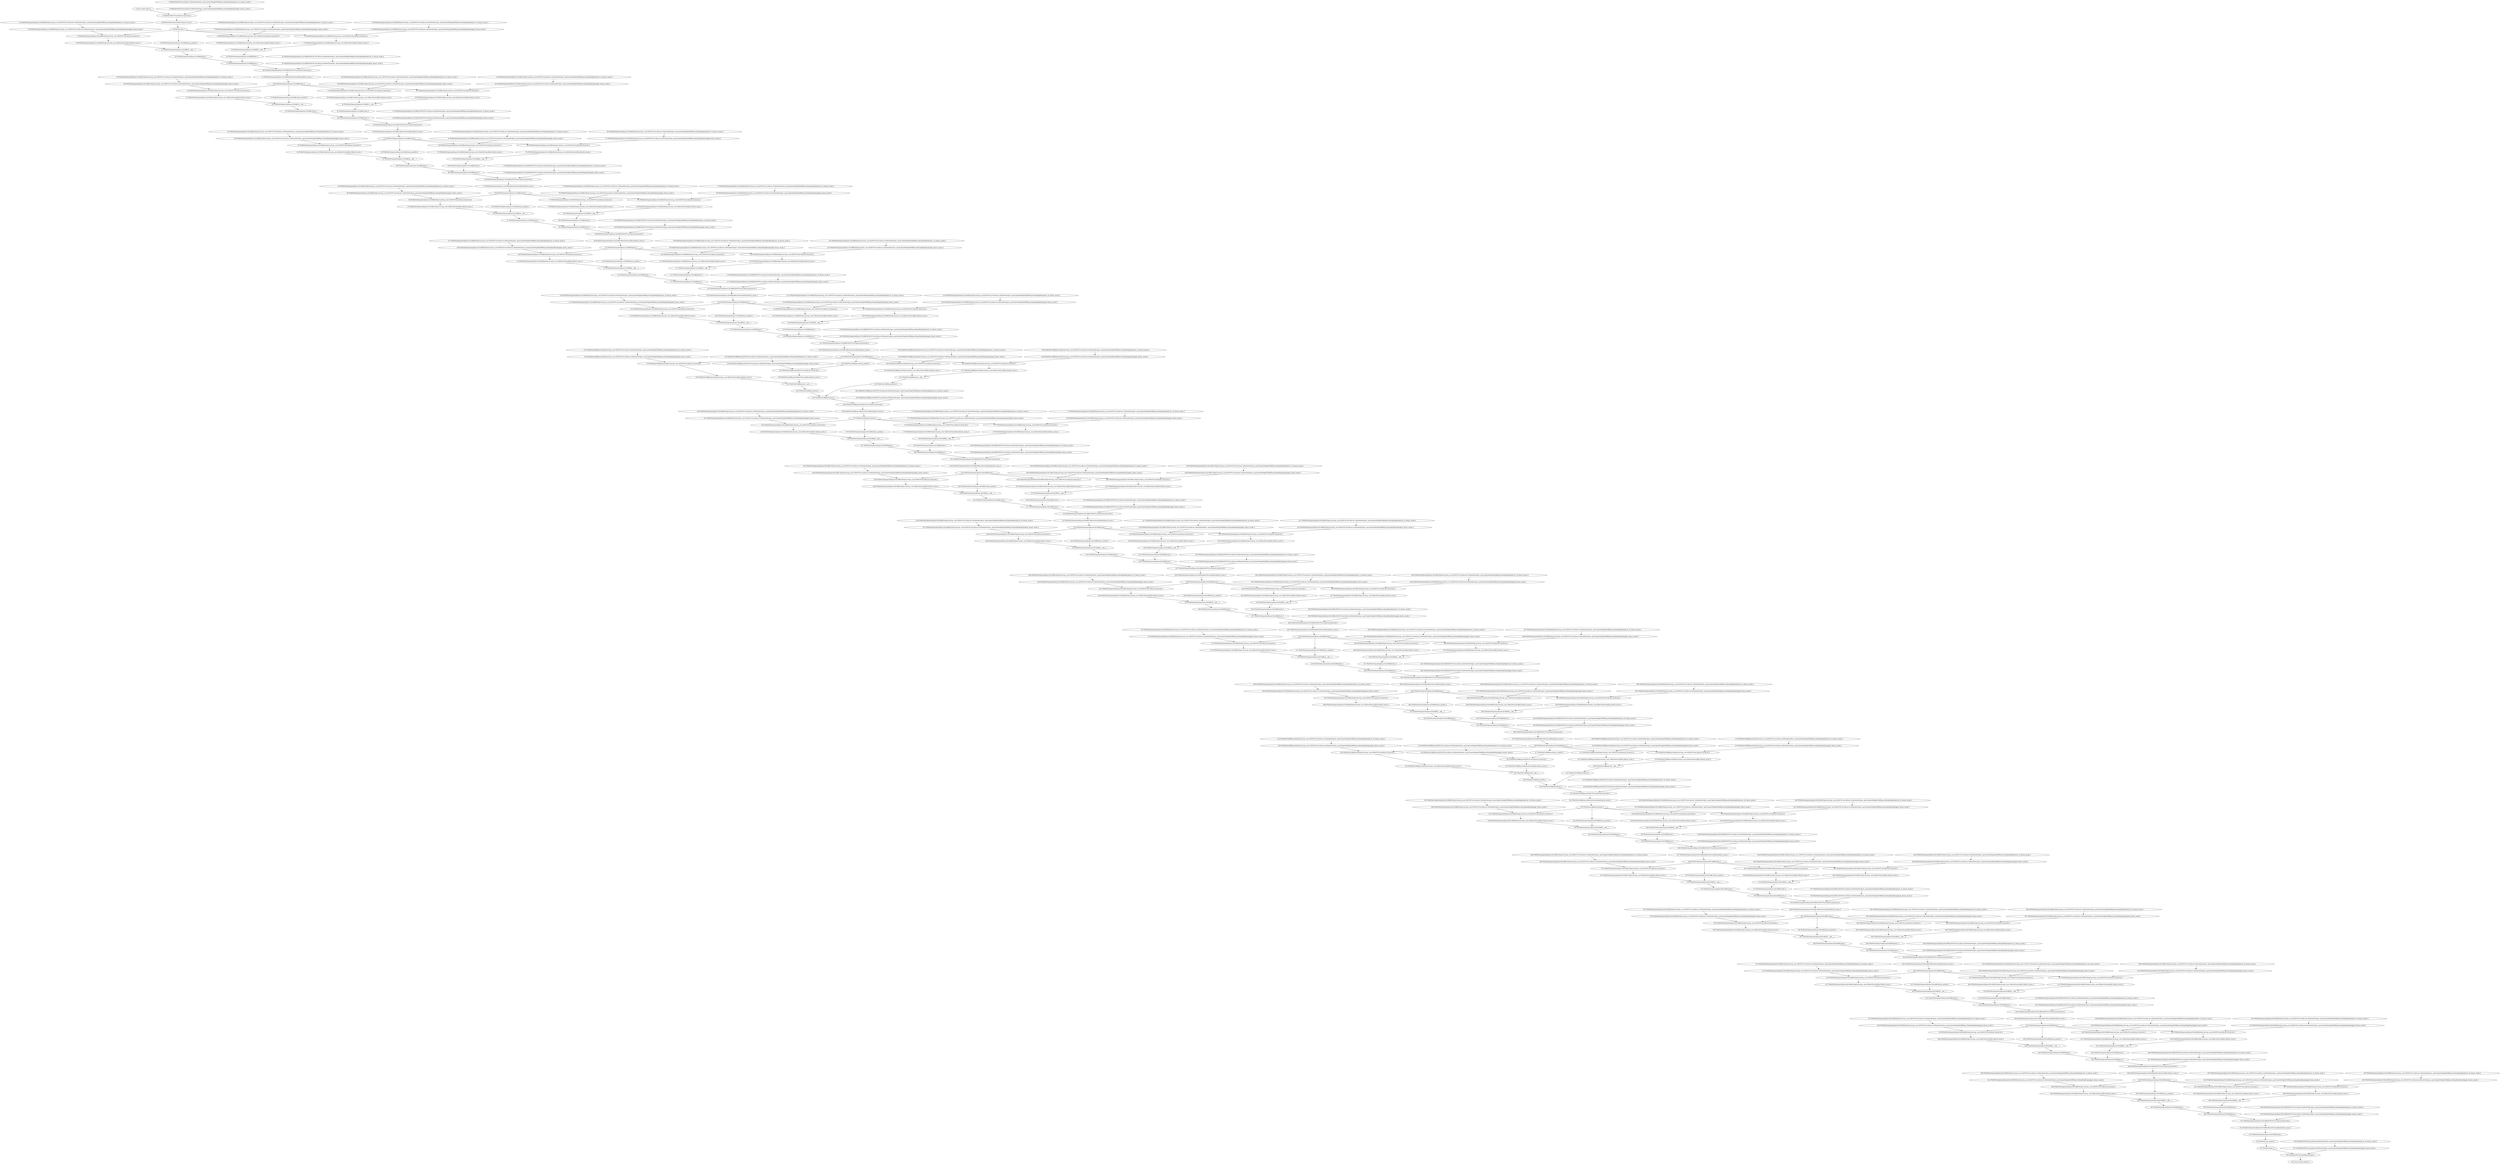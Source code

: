strict digraph  {
"0 /nncf_model_input_0" [id=0, type=nncf_model_input];
"1 PNASNet/NNCFConv2d[conv1]/ModuleDict[pre_ops]/UpdateWeight[0]/RBSparsifyingWeight[op]/calc_rb_binary_mask_0" [id=1, type=calc_rb_binary_mask];
"2 PNASNet/NNCFConv2d[conv1]/ModuleDict[pre_ops]/UpdateWeight[0]/RBSparsifyingWeight[op]/apply_binary_mask_0" [id=2, type=apply_binary_mask];
"3 PNASNet/NNCFConv2d[conv1]/conv2d_0" [id=3, type=conv2d];
"4 PNASNet/BatchNorm2d[bn1]/batch_norm_0" [id=4, type=batch_norm];
"5 PNASNet/relu_0" [id=5, type=relu];
"6 PNASNet/Sequential[layer1]/CellB[0]/SepConv[sep_conv1]/NNCFConv2d[conv1]/ModuleDict[pre_ops]/UpdateWeight[0]/RBSparsifyingWeight[op]/calc_rb_binary_mask_0" [id=6, type=calc_rb_binary_mask];
"7 PNASNet/Sequential[layer1]/CellB[0]/SepConv[sep_conv1]/NNCFConv2d[conv1]/ModuleDict[pre_ops]/UpdateWeight[0]/RBSparsifyingWeight[op]/apply_binary_mask_0" [id=7, type=apply_binary_mask];
"8 PNASNet/Sequential[layer1]/CellB[0]/SepConv[sep_conv1]/NNCFConv2d[conv1]/conv2d_0" [id=8, type=conv2d];
"9 PNASNet/Sequential[layer1]/CellB[0]/SepConv[sep_conv1]/BatchNorm2d[bn1]/batch_norm_0" [id=9, type=batch_norm];
"10 PNASNet/Sequential[layer1]/CellB[0]/SepConv[sep_conv2]/NNCFConv2d[conv1]/ModuleDict[pre_ops]/UpdateWeight[0]/RBSparsifyingWeight[op]/calc_rb_binary_mask_0" [id=10, type=calc_rb_binary_mask];
"11 PNASNet/Sequential[layer1]/CellB[0]/SepConv[sep_conv2]/NNCFConv2d[conv1]/ModuleDict[pre_ops]/UpdateWeight[0]/RBSparsifyingWeight[op]/apply_binary_mask_0" [id=11, type=apply_binary_mask];
"12 PNASNet/Sequential[layer1]/CellB[0]/SepConv[sep_conv2]/NNCFConv2d[conv1]/conv2d_0" [id=12, type=conv2d];
"13 PNASNet/Sequential[layer1]/CellB[0]/SepConv[sep_conv2]/BatchNorm2d[bn1]/batch_norm_0" [id=13, type=batch_norm];
"14 PNASNet/Sequential[layer1]/CellB[0]/max_pool2d_0" [id=14, type=max_pool2d];
"15 PNASNet/Sequential[layer1]/CellB[0]/SepConv[sep_conv3]/NNCFConv2d[conv1]/ModuleDict[pre_ops]/UpdateWeight[0]/RBSparsifyingWeight[op]/calc_rb_binary_mask_0" [id=15, type=calc_rb_binary_mask];
"16 PNASNet/Sequential[layer1]/CellB[0]/SepConv[sep_conv3]/NNCFConv2d[conv1]/ModuleDict[pre_ops]/UpdateWeight[0]/RBSparsifyingWeight[op]/apply_binary_mask_0" [id=16, type=apply_binary_mask];
"17 PNASNet/Sequential[layer1]/CellB[0]/SepConv[sep_conv3]/NNCFConv2d[conv1]/conv2d_0" [id=17, type=conv2d];
"18 PNASNet/Sequential[layer1]/CellB[0]/SepConv[sep_conv3]/BatchNorm2d[bn1]/batch_norm_0" [id=18, type=batch_norm];
"19 PNASNet/Sequential[layer1]/CellB[0]/__add___0" [id=19, type=__add__];
"20 PNASNet/Sequential[layer1]/CellB[0]/relu_0" [id=20, type=relu];
"21 PNASNet/Sequential[layer1]/CellB[0]/__add___1" [id=21, type=__add__];
"22 PNASNet/Sequential[layer1]/CellB[0]/relu_1" [id=22, type=relu];
"23 PNASNet/Sequential[layer1]/CellB[0]/cat_0" [id=23, type=cat];
"24 PNASNet/Sequential[layer1]/CellB[0]/NNCFConv2d[conv2]/ModuleDict[pre_ops]/UpdateWeight[0]/RBSparsifyingWeight[op]/calc_rb_binary_mask_0" [id=24, type=calc_rb_binary_mask];
"25 PNASNet/Sequential[layer1]/CellB[0]/NNCFConv2d[conv2]/ModuleDict[pre_ops]/UpdateWeight[0]/RBSparsifyingWeight[op]/apply_binary_mask_0" [id=25, type=apply_binary_mask];
"26 PNASNet/Sequential[layer1]/CellB[0]/NNCFConv2d[conv2]/conv2d_0" [id=26, type=conv2d];
"27 PNASNet/Sequential[layer1]/CellB[0]/BatchNorm2d[bn2]/batch_norm_0" [id=27, type=batch_norm];
"28 PNASNet/Sequential[layer1]/CellB[0]/relu_2" [id=28, type=relu];
"29 PNASNet/Sequential[layer1]/CellB[1]/SepConv[sep_conv1]/NNCFConv2d[conv1]/ModuleDict[pre_ops]/UpdateWeight[0]/RBSparsifyingWeight[op]/calc_rb_binary_mask_0" [id=29, type=calc_rb_binary_mask];
"30 PNASNet/Sequential[layer1]/CellB[1]/SepConv[sep_conv1]/NNCFConv2d[conv1]/ModuleDict[pre_ops]/UpdateWeight[0]/RBSparsifyingWeight[op]/apply_binary_mask_0" [id=30, type=apply_binary_mask];
"31 PNASNet/Sequential[layer1]/CellB[1]/SepConv[sep_conv1]/NNCFConv2d[conv1]/conv2d_0" [id=31, type=conv2d];
"32 PNASNet/Sequential[layer1]/CellB[1]/SepConv[sep_conv1]/BatchNorm2d[bn1]/batch_norm_0" [id=32, type=batch_norm];
"33 PNASNet/Sequential[layer1]/CellB[1]/SepConv[sep_conv2]/NNCFConv2d[conv1]/ModuleDict[pre_ops]/UpdateWeight[0]/RBSparsifyingWeight[op]/calc_rb_binary_mask_0" [id=33, type=calc_rb_binary_mask];
"34 PNASNet/Sequential[layer1]/CellB[1]/SepConv[sep_conv2]/NNCFConv2d[conv1]/ModuleDict[pre_ops]/UpdateWeight[0]/RBSparsifyingWeight[op]/apply_binary_mask_0" [id=34, type=apply_binary_mask];
"35 PNASNet/Sequential[layer1]/CellB[1]/SepConv[sep_conv2]/NNCFConv2d[conv1]/conv2d_0" [id=35, type=conv2d];
"36 PNASNet/Sequential[layer1]/CellB[1]/SepConv[sep_conv2]/BatchNorm2d[bn1]/batch_norm_0" [id=36, type=batch_norm];
"37 PNASNet/Sequential[layer1]/CellB[1]/max_pool2d_0" [id=37, type=max_pool2d];
"38 PNASNet/Sequential[layer1]/CellB[1]/SepConv[sep_conv3]/NNCFConv2d[conv1]/ModuleDict[pre_ops]/UpdateWeight[0]/RBSparsifyingWeight[op]/calc_rb_binary_mask_0" [id=38, type=calc_rb_binary_mask];
"39 PNASNet/Sequential[layer1]/CellB[1]/SepConv[sep_conv3]/NNCFConv2d[conv1]/ModuleDict[pre_ops]/UpdateWeight[0]/RBSparsifyingWeight[op]/apply_binary_mask_0" [id=39, type=apply_binary_mask];
"40 PNASNet/Sequential[layer1]/CellB[1]/SepConv[sep_conv3]/NNCFConv2d[conv1]/conv2d_0" [id=40, type=conv2d];
"41 PNASNet/Sequential[layer1]/CellB[1]/SepConv[sep_conv3]/BatchNorm2d[bn1]/batch_norm_0" [id=41, type=batch_norm];
"42 PNASNet/Sequential[layer1]/CellB[1]/__add___0" [id=42, type=__add__];
"43 PNASNet/Sequential[layer1]/CellB[1]/relu_0" [id=43, type=relu];
"44 PNASNet/Sequential[layer1]/CellB[1]/__add___1" [id=44, type=__add__];
"45 PNASNet/Sequential[layer1]/CellB[1]/relu_1" [id=45, type=relu];
"46 PNASNet/Sequential[layer1]/CellB[1]/cat_0" [id=46, type=cat];
"47 PNASNet/Sequential[layer1]/CellB[1]/NNCFConv2d[conv2]/ModuleDict[pre_ops]/UpdateWeight[0]/RBSparsifyingWeight[op]/calc_rb_binary_mask_0" [id=47, type=calc_rb_binary_mask];
"48 PNASNet/Sequential[layer1]/CellB[1]/NNCFConv2d[conv2]/ModuleDict[pre_ops]/UpdateWeight[0]/RBSparsifyingWeight[op]/apply_binary_mask_0" [id=48, type=apply_binary_mask];
"49 PNASNet/Sequential[layer1]/CellB[1]/NNCFConv2d[conv2]/conv2d_0" [id=49, type=conv2d];
"50 PNASNet/Sequential[layer1]/CellB[1]/BatchNorm2d[bn2]/batch_norm_0" [id=50, type=batch_norm];
"51 PNASNet/Sequential[layer1]/CellB[1]/relu_2" [id=51, type=relu];
"52 PNASNet/Sequential[layer1]/CellB[2]/SepConv[sep_conv1]/NNCFConv2d[conv1]/ModuleDict[pre_ops]/UpdateWeight[0]/RBSparsifyingWeight[op]/calc_rb_binary_mask_0" [id=52, type=calc_rb_binary_mask];
"53 PNASNet/Sequential[layer1]/CellB[2]/SepConv[sep_conv1]/NNCFConv2d[conv1]/ModuleDict[pre_ops]/UpdateWeight[0]/RBSparsifyingWeight[op]/apply_binary_mask_0" [id=53, type=apply_binary_mask];
"54 PNASNet/Sequential[layer1]/CellB[2]/SepConv[sep_conv1]/NNCFConv2d[conv1]/conv2d_0" [id=54, type=conv2d];
"55 PNASNet/Sequential[layer1]/CellB[2]/SepConv[sep_conv1]/BatchNorm2d[bn1]/batch_norm_0" [id=55, type=batch_norm];
"56 PNASNet/Sequential[layer1]/CellB[2]/SepConv[sep_conv2]/NNCFConv2d[conv1]/ModuleDict[pre_ops]/UpdateWeight[0]/RBSparsifyingWeight[op]/calc_rb_binary_mask_0" [id=56, type=calc_rb_binary_mask];
"57 PNASNet/Sequential[layer1]/CellB[2]/SepConv[sep_conv2]/NNCFConv2d[conv1]/ModuleDict[pre_ops]/UpdateWeight[0]/RBSparsifyingWeight[op]/apply_binary_mask_0" [id=57, type=apply_binary_mask];
"58 PNASNet/Sequential[layer1]/CellB[2]/SepConv[sep_conv2]/NNCFConv2d[conv1]/conv2d_0" [id=58, type=conv2d];
"59 PNASNet/Sequential[layer1]/CellB[2]/SepConv[sep_conv2]/BatchNorm2d[bn1]/batch_norm_0" [id=59, type=batch_norm];
"60 PNASNet/Sequential[layer1]/CellB[2]/max_pool2d_0" [id=60, type=max_pool2d];
"61 PNASNet/Sequential[layer1]/CellB[2]/SepConv[sep_conv3]/NNCFConv2d[conv1]/ModuleDict[pre_ops]/UpdateWeight[0]/RBSparsifyingWeight[op]/calc_rb_binary_mask_0" [id=61, type=calc_rb_binary_mask];
"62 PNASNet/Sequential[layer1]/CellB[2]/SepConv[sep_conv3]/NNCFConv2d[conv1]/ModuleDict[pre_ops]/UpdateWeight[0]/RBSparsifyingWeight[op]/apply_binary_mask_0" [id=62, type=apply_binary_mask];
"63 PNASNet/Sequential[layer1]/CellB[2]/SepConv[sep_conv3]/NNCFConv2d[conv1]/conv2d_0" [id=63, type=conv2d];
"64 PNASNet/Sequential[layer1]/CellB[2]/SepConv[sep_conv3]/BatchNorm2d[bn1]/batch_norm_0" [id=64, type=batch_norm];
"65 PNASNet/Sequential[layer1]/CellB[2]/__add___0" [id=65, type=__add__];
"66 PNASNet/Sequential[layer1]/CellB[2]/relu_0" [id=66, type=relu];
"67 PNASNet/Sequential[layer1]/CellB[2]/__add___1" [id=67, type=__add__];
"68 PNASNet/Sequential[layer1]/CellB[2]/relu_1" [id=68, type=relu];
"69 PNASNet/Sequential[layer1]/CellB[2]/cat_0" [id=69, type=cat];
"70 PNASNet/Sequential[layer1]/CellB[2]/NNCFConv2d[conv2]/ModuleDict[pre_ops]/UpdateWeight[0]/RBSparsifyingWeight[op]/calc_rb_binary_mask_0" [id=70, type=calc_rb_binary_mask];
"71 PNASNet/Sequential[layer1]/CellB[2]/NNCFConv2d[conv2]/ModuleDict[pre_ops]/UpdateWeight[0]/RBSparsifyingWeight[op]/apply_binary_mask_0" [id=71, type=apply_binary_mask];
"72 PNASNet/Sequential[layer1]/CellB[2]/NNCFConv2d[conv2]/conv2d_0" [id=72, type=conv2d];
"73 PNASNet/Sequential[layer1]/CellB[2]/BatchNorm2d[bn2]/batch_norm_0" [id=73, type=batch_norm];
"74 PNASNet/Sequential[layer1]/CellB[2]/relu_2" [id=74, type=relu];
"75 PNASNet/Sequential[layer1]/CellB[3]/SepConv[sep_conv1]/NNCFConv2d[conv1]/ModuleDict[pre_ops]/UpdateWeight[0]/RBSparsifyingWeight[op]/calc_rb_binary_mask_0" [id=75, type=calc_rb_binary_mask];
"76 PNASNet/Sequential[layer1]/CellB[3]/SepConv[sep_conv1]/NNCFConv2d[conv1]/ModuleDict[pre_ops]/UpdateWeight[0]/RBSparsifyingWeight[op]/apply_binary_mask_0" [id=76, type=apply_binary_mask];
"77 PNASNet/Sequential[layer1]/CellB[3]/SepConv[sep_conv1]/NNCFConv2d[conv1]/conv2d_0" [id=77, type=conv2d];
"78 PNASNet/Sequential[layer1]/CellB[3]/SepConv[sep_conv1]/BatchNorm2d[bn1]/batch_norm_0" [id=78, type=batch_norm];
"79 PNASNet/Sequential[layer1]/CellB[3]/SepConv[sep_conv2]/NNCFConv2d[conv1]/ModuleDict[pre_ops]/UpdateWeight[0]/RBSparsifyingWeight[op]/calc_rb_binary_mask_0" [id=79, type=calc_rb_binary_mask];
"80 PNASNet/Sequential[layer1]/CellB[3]/SepConv[sep_conv2]/NNCFConv2d[conv1]/ModuleDict[pre_ops]/UpdateWeight[0]/RBSparsifyingWeight[op]/apply_binary_mask_0" [id=80, type=apply_binary_mask];
"81 PNASNet/Sequential[layer1]/CellB[3]/SepConv[sep_conv2]/NNCFConv2d[conv1]/conv2d_0" [id=81, type=conv2d];
"82 PNASNet/Sequential[layer1]/CellB[3]/SepConv[sep_conv2]/BatchNorm2d[bn1]/batch_norm_0" [id=82, type=batch_norm];
"83 PNASNet/Sequential[layer1]/CellB[3]/max_pool2d_0" [id=83, type=max_pool2d];
"84 PNASNet/Sequential[layer1]/CellB[3]/SepConv[sep_conv3]/NNCFConv2d[conv1]/ModuleDict[pre_ops]/UpdateWeight[0]/RBSparsifyingWeight[op]/calc_rb_binary_mask_0" [id=84, type=calc_rb_binary_mask];
"85 PNASNet/Sequential[layer1]/CellB[3]/SepConv[sep_conv3]/NNCFConv2d[conv1]/ModuleDict[pre_ops]/UpdateWeight[0]/RBSparsifyingWeight[op]/apply_binary_mask_0" [id=85, type=apply_binary_mask];
"86 PNASNet/Sequential[layer1]/CellB[3]/SepConv[sep_conv3]/NNCFConv2d[conv1]/conv2d_0" [id=86, type=conv2d];
"87 PNASNet/Sequential[layer1]/CellB[3]/SepConv[sep_conv3]/BatchNorm2d[bn1]/batch_norm_0" [id=87, type=batch_norm];
"88 PNASNet/Sequential[layer1]/CellB[3]/__add___0" [id=88, type=__add__];
"89 PNASNet/Sequential[layer1]/CellB[3]/relu_0" [id=89, type=relu];
"90 PNASNet/Sequential[layer1]/CellB[3]/__add___1" [id=90, type=__add__];
"91 PNASNet/Sequential[layer1]/CellB[3]/relu_1" [id=91, type=relu];
"92 PNASNet/Sequential[layer1]/CellB[3]/cat_0" [id=92, type=cat];
"93 PNASNet/Sequential[layer1]/CellB[3]/NNCFConv2d[conv2]/ModuleDict[pre_ops]/UpdateWeight[0]/RBSparsifyingWeight[op]/calc_rb_binary_mask_0" [id=93, type=calc_rb_binary_mask];
"94 PNASNet/Sequential[layer1]/CellB[3]/NNCFConv2d[conv2]/ModuleDict[pre_ops]/UpdateWeight[0]/RBSparsifyingWeight[op]/apply_binary_mask_0" [id=94, type=apply_binary_mask];
"95 PNASNet/Sequential[layer1]/CellB[3]/NNCFConv2d[conv2]/conv2d_0" [id=95, type=conv2d];
"96 PNASNet/Sequential[layer1]/CellB[3]/BatchNorm2d[bn2]/batch_norm_0" [id=96, type=batch_norm];
"97 PNASNet/Sequential[layer1]/CellB[3]/relu_2" [id=97, type=relu];
"98 PNASNet/Sequential[layer1]/CellB[4]/SepConv[sep_conv1]/NNCFConv2d[conv1]/ModuleDict[pre_ops]/UpdateWeight[0]/RBSparsifyingWeight[op]/calc_rb_binary_mask_0" [id=98, type=calc_rb_binary_mask];
"99 PNASNet/Sequential[layer1]/CellB[4]/SepConv[sep_conv1]/NNCFConv2d[conv1]/ModuleDict[pre_ops]/UpdateWeight[0]/RBSparsifyingWeight[op]/apply_binary_mask_0" [id=99, type=apply_binary_mask];
"100 PNASNet/Sequential[layer1]/CellB[4]/SepConv[sep_conv1]/NNCFConv2d[conv1]/conv2d_0" [id=100, type=conv2d];
"101 PNASNet/Sequential[layer1]/CellB[4]/SepConv[sep_conv1]/BatchNorm2d[bn1]/batch_norm_0" [id=101, type=batch_norm];
"102 PNASNet/Sequential[layer1]/CellB[4]/SepConv[sep_conv2]/NNCFConv2d[conv1]/ModuleDict[pre_ops]/UpdateWeight[0]/RBSparsifyingWeight[op]/calc_rb_binary_mask_0" [id=102, type=calc_rb_binary_mask];
"103 PNASNet/Sequential[layer1]/CellB[4]/SepConv[sep_conv2]/NNCFConv2d[conv1]/ModuleDict[pre_ops]/UpdateWeight[0]/RBSparsifyingWeight[op]/apply_binary_mask_0" [id=103, type=apply_binary_mask];
"104 PNASNet/Sequential[layer1]/CellB[4]/SepConv[sep_conv2]/NNCFConv2d[conv1]/conv2d_0" [id=104, type=conv2d];
"105 PNASNet/Sequential[layer1]/CellB[4]/SepConv[sep_conv2]/BatchNorm2d[bn1]/batch_norm_0" [id=105, type=batch_norm];
"106 PNASNet/Sequential[layer1]/CellB[4]/max_pool2d_0" [id=106, type=max_pool2d];
"107 PNASNet/Sequential[layer1]/CellB[4]/SepConv[sep_conv3]/NNCFConv2d[conv1]/ModuleDict[pre_ops]/UpdateWeight[0]/RBSparsifyingWeight[op]/calc_rb_binary_mask_0" [id=107, type=calc_rb_binary_mask];
"108 PNASNet/Sequential[layer1]/CellB[4]/SepConv[sep_conv3]/NNCFConv2d[conv1]/ModuleDict[pre_ops]/UpdateWeight[0]/RBSparsifyingWeight[op]/apply_binary_mask_0" [id=108, type=apply_binary_mask];
"109 PNASNet/Sequential[layer1]/CellB[4]/SepConv[sep_conv3]/NNCFConv2d[conv1]/conv2d_0" [id=109, type=conv2d];
"110 PNASNet/Sequential[layer1]/CellB[4]/SepConv[sep_conv3]/BatchNorm2d[bn1]/batch_norm_0" [id=110, type=batch_norm];
"111 PNASNet/Sequential[layer1]/CellB[4]/__add___0" [id=111, type=__add__];
"112 PNASNet/Sequential[layer1]/CellB[4]/relu_0" [id=112, type=relu];
"113 PNASNet/Sequential[layer1]/CellB[4]/__add___1" [id=113, type=__add__];
"114 PNASNet/Sequential[layer1]/CellB[4]/relu_1" [id=114, type=relu];
"115 PNASNet/Sequential[layer1]/CellB[4]/cat_0" [id=115, type=cat];
"116 PNASNet/Sequential[layer1]/CellB[4]/NNCFConv2d[conv2]/ModuleDict[pre_ops]/UpdateWeight[0]/RBSparsifyingWeight[op]/calc_rb_binary_mask_0" [id=116, type=calc_rb_binary_mask];
"117 PNASNet/Sequential[layer1]/CellB[4]/NNCFConv2d[conv2]/ModuleDict[pre_ops]/UpdateWeight[0]/RBSparsifyingWeight[op]/apply_binary_mask_0" [id=117, type=apply_binary_mask];
"118 PNASNet/Sequential[layer1]/CellB[4]/NNCFConv2d[conv2]/conv2d_0" [id=118, type=conv2d];
"119 PNASNet/Sequential[layer1]/CellB[4]/BatchNorm2d[bn2]/batch_norm_0" [id=119, type=batch_norm];
"120 PNASNet/Sequential[layer1]/CellB[4]/relu_2" [id=120, type=relu];
"121 PNASNet/Sequential[layer1]/CellB[5]/SepConv[sep_conv1]/NNCFConv2d[conv1]/ModuleDict[pre_ops]/UpdateWeight[0]/RBSparsifyingWeight[op]/calc_rb_binary_mask_0" [id=121, type=calc_rb_binary_mask];
"122 PNASNet/Sequential[layer1]/CellB[5]/SepConv[sep_conv1]/NNCFConv2d[conv1]/ModuleDict[pre_ops]/UpdateWeight[0]/RBSparsifyingWeight[op]/apply_binary_mask_0" [id=122, type=apply_binary_mask];
"123 PNASNet/Sequential[layer1]/CellB[5]/SepConv[sep_conv1]/NNCFConv2d[conv1]/conv2d_0" [id=123, type=conv2d];
"124 PNASNet/Sequential[layer1]/CellB[5]/SepConv[sep_conv1]/BatchNorm2d[bn1]/batch_norm_0" [id=124, type=batch_norm];
"125 PNASNet/Sequential[layer1]/CellB[5]/SepConv[sep_conv2]/NNCFConv2d[conv1]/ModuleDict[pre_ops]/UpdateWeight[0]/RBSparsifyingWeight[op]/calc_rb_binary_mask_0" [id=125, type=calc_rb_binary_mask];
"126 PNASNet/Sequential[layer1]/CellB[5]/SepConv[sep_conv2]/NNCFConv2d[conv1]/ModuleDict[pre_ops]/UpdateWeight[0]/RBSparsifyingWeight[op]/apply_binary_mask_0" [id=126, type=apply_binary_mask];
"127 PNASNet/Sequential[layer1]/CellB[5]/SepConv[sep_conv2]/NNCFConv2d[conv1]/conv2d_0" [id=127, type=conv2d];
"128 PNASNet/Sequential[layer1]/CellB[5]/SepConv[sep_conv2]/BatchNorm2d[bn1]/batch_norm_0" [id=128, type=batch_norm];
"129 PNASNet/Sequential[layer1]/CellB[5]/max_pool2d_0" [id=129, type=max_pool2d];
"130 PNASNet/Sequential[layer1]/CellB[5]/SepConv[sep_conv3]/NNCFConv2d[conv1]/ModuleDict[pre_ops]/UpdateWeight[0]/RBSparsifyingWeight[op]/calc_rb_binary_mask_0" [id=130, type=calc_rb_binary_mask];
"131 PNASNet/Sequential[layer1]/CellB[5]/SepConv[sep_conv3]/NNCFConv2d[conv1]/ModuleDict[pre_ops]/UpdateWeight[0]/RBSparsifyingWeight[op]/apply_binary_mask_0" [id=131, type=apply_binary_mask];
"132 PNASNet/Sequential[layer1]/CellB[5]/SepConv[sep_conv3]/NNCFConv2d[conv1]/conv2d_0" [id=132, type=conv2d];
"133 PNASNet/Sequential[layer1]/CellB[5]/SepConv[sep_conv3]/BatchNorm2d[bn1]/batch_norm_0" [id=133, type=batch_norm];
"134 PNASNet/Sequential[layer1]/CellB[5]/__add___0" [id=134, type=__add__];
"135 PNASNet/Sequential[layer1]/CellB[5]/relu_0" [id=135, type=relu];
"136 PNASNet/Sequential[layer1]/CellB[5]/__add___1" [id=136, type=__add__];
"137 PNASNet/Sequential[layer1]/CellB[5]/relu_1" [id=137, type=relu];
"138 PNASNet/Sequential[layer1]/CellB[5]/cat_0" [id=138, type=cat];
"139 PNASNet/Sequential[layer1]/CellB[5]/NNCFConv2d[conv2]/ModuleDict[pre_ops]/UpdateWeight[0]/RBSparsifyingWeight[op]/calc_rb_binary_mask_0" [id=139, type=calc_rb_binary_mask];
"140 PNASNet/Sequential[layer1]/CellB[5]/NNCFConv2d[conv2]/ModuleDict[pre_ops]/UpdateWeight[0]/RBSparsifyingWeight[op]/apply_binary_mask_0" [id=140, type=apply_binary_mask];
"141 PNASNet/Sequential[layer1]/CellB[5]/NNCFConv2d[conv2]/conv2d_0" [id=141, type=conv2d];
"142 PNASNet/Sequential[layer1]/CellB[5]/BatchNorm2d[bn2]/batch_norm_0" [id=142, type=batch_norm];
"143 PNASNet/Sequential[layer1]/CellB[5]/relu_2" [id=143, type=relu];
"144 PNASNet/CellB[layer2]/SepConv[sep_conv1]/NNCFConv2d[conv1]/ModuleDict[pre_ops]/UpdateWeight[0]/RBSparsifyingWeight[op]/calc_rb_binary_mask_0" [id=144, type=calc_rb_binary_mask];
"145 PNASNet/CellB[layer2]/SepConv[sep_conv1]/NNCFConv2d[conv1]/ModuleDict[pre_ops]/UpdateWeight[0]/RBSparsifyingWeight[op]/apply_binary_mask_0" [id=145, type=apply_binary_mask];
"146 PNASNet/CellB[layer2]/SepConv[sep_conv1]/NNCFConv2d[conv1]/conv2d_0" [id=146, type=conv2d];
"147 PNASNet/CellB[layer2]/SepConv[sep_conv1]/BatchNorm2d[bn1]/batch_norm_0" [id=147, type=batch_norm];
"148 PNASNet/CellB[layer2]/SepConv[sep_conv2]/NNCFConv2d[conv1]/ModuleDict[pre_ops]/UpdateWeight[0]/RBSparsifyingWeight[op]/calc_rb_binary_mask_0" [id=148, type=calc_rb_binary_mask];
"149 PNASNet/CellB[layer2]/SepConv[sep_conv2]/NNCFConv2d[conv1]/ModuleDict[pre_ops]/UpdateWeight[0]/RBSparsifyingWeight[op]/apply_binary_mask_0" [id=149, type=apply_binary_mask];
"150 PNASNet/CellB[layer2]/SepConv[sep_conv2]/NNCFConv2d[conv1]/conv2d_0" [id=150, type=conv2d];
"151 PNASNet/CellB[layer2]/SepConv[sep_conv2]/BatchNorm2d[bn1]/batch_norm_0" [id=151, type=batch_norm];
"152 PNASNet/CellB[layer2]/max_pool2d_0" [id=152, type=max_pool2d];
"153 PNASNet/CellB[layer2]/NNCFConv2d[conv1]/ModuleDict[pre_ops]/UpdateWeight[0]/RBSparsifyingWeight[op]/calc_rb_binary_mask_0" [id=153, type=calc_rb_binary_mask];
"154 PNASNet/CellB[layer2]/NNCFConv2d[conv1]/ModuleDict[pre_ops]/UpdateWeight[0]/RBSparsifyingWeight[op]/apply_binary_mask_0" [id=154, type=apply_binary_mask];
"155 PNASNet/CellB[layer2]/NNCFConv2d[conv1]/conv2d_0" [id=155, type=conv2d];
"156 PNASNet/CellB[layer2]/BatchNorm2d[bn1]/batch_norm_0" [id=156, type=batch_norm];
"157 PNASNet/CellB[layer2]/SepConv[sep_conv3]/NNCFConv2d[conv1]/ModuleDict[pre_ops]/UpdateWeight[0]/RBSparsifyingWeight[op]/calc_rb_binary_mask_0" [id=157, type=calc_rb_binary_mask];
"158 PNASNet/CellB[layer2]/SepConv[sep_conv3]/NNCFConv2d[conv1]/ModuleDict[pre_ops]/UpdateWeight[0]/RBSparsifyingWeight[op]/apply_binary_mask_0" [id=158, type=apply_binary_mask];
"159 PNASNet/CellB[layer2]/SepConv[sep_conv3]/NNCFConv2d[conv1]/conv2d_0" [id=159, type=conv2d];
"160 PNASNet/CellB[layer2]/SepConv[sep_conv3]/BatchNorm2d[bn1]/batch_norm_0" [id=160, type=batch_norm];
"161 PNASNet/CellB[layer2]/__add___0" [id=161, type=__add__];
"162 PNASNet/CellB[layer2]/relu_0" [id=162, type=relu];
"163 PNASNet/CellB[layer2]/__add___1" [id=163, type=__add__];
"164 PNASNet/CellB[layer2]/relu_1" [id=164, type=relu];
"165 PNASNet/CellB[layer2]/cat_0" [id=165, type=cat];
"166 PNASNet/CellB[layer2]/NNCFConv2d[conv2]/ModuleDict[pre_ops]/UpdateWeight[0]/RBSparsifyingWeight[op]/calc_rb_binary_mask_0" [id=166, type=calc_rb_binary_mask];
"167 PNASNet/CellB[layer2]/NNCFConv2d[conv2]/ModuleDict[pre_ops]/UpdateWeight[0]/RBSparsifyingWeight[op]/apply_binary_mask_0" [id=167, type=apply_binary_mask];
"168 PNASNet/CellB[layer2]/NNCFConv2d[conv2]/conv2d_0" [id=168, type=conv2d];
"169 PNASNet/CellB[layer2]/BatchNorm2d[bn2]/batch_norm_0" [id=169, type=batch_norm];
"170 PNASNet/CellB[layer2]/relu_2" [id=170, type=relu];
"171 PNASNet/Sequential[layer3]/CellB[0]/SepConv[sep_conv1]/NNCFConv2d[conv1]/ModuleDict[pre_ops]/UpdateWeight[0]/RBSparsifyingWeight[op]/calc_rb_binary_mask_0" [id=171, type=calc_rb_binary_mask];
"172 PNASNet/Sequential[layer3]/CellB[0]/SepConv[sep_conv1]/NNCFConv2d[conv1]/ModuleDict[pre_ops]/UpdateWeight[0]/RBSparsifyingWeight[op]/apply_binary_mask_0" [id=172, type=apply_binary_mask];
"173 PNASNet/Sequential[layer3]/CellB[0]/SepConv[sep_conv1]/NNCFConv2d[conv1]/conv2d_0" [id=173, type=conv2d];
"174 PNASNet/Sequential[layer3]/CellB[0]/SepConv[sep_conv1]/BatchNorm2d[bn1]/batch_norm_0" [id=174, type=batch_norm];
"175 PNASNet/Sequential[layer3]/CellB[0]/SepConv[sep_conv2]/NNCFConv2d[conv1]/ModuleDict[pre_ops]/UpdateWeight[0]/RBSparsifyingWeight[op]/calc_rb_binary_mask_0" [id=175, type=calc_rb_binary_mask];
"176 PNASNet/Sequential[layer3]/CellB[0]/SepConv[sep_conv2]/NNCFConv2d[conv1]/ModuleDict[pre_ops]/UpdateWeight[0]/RBSparsifyingWeight[op]/apply_binary_mask_0" [id=176, type=apply_binary_mask];
"177 PNASNet/Sequential[layer3]/CellB[0]/SepConv[sep_conv2]/NNCFConv2d[conv1]/conv2d_0" [id=177, type=conv2d];
"178 PNASNet/Sequential[layer3]/CellB[0]/SepConv[sep_conv2]/BatchNorm2d[bn1]/batch_norm_0" [id=178, type=batch_norm];
"179 PNASNet/Sequential[layer3]/CellB[0]/max_pool2d_0" [id=179, type=max_pool2d];
"180 PNASNet/Sequential[layer3]/CellB[0]/SepConv[sep_conv3]/NNCFConv2d[conv1]/ModuleDict[pre_ops]/UpdateWeight[0]/RBSparsifyingWeight[op]/calc_rb_binary_mask_0" [id=180, type=calc_rb_binary_mask];
"181 PNASNet/Sequential[layer3]/CellB[0]/SepConv[sep_conv3]/NNCFConv2d[conv1]/ModuleDict[pre_ops]/UpdateWeight[0]/RBSparsifyingWeight[op]/apply_binary_mask_0" [id=181, type=apply_binary_mask];
"182 PNASNet/Sequential[layer3]/CellB[0]/SepConv[sep_conv3]/NNCFConv2d[conv1]/conv2d_0" [id=182, type=conv2d];
"183 PNASNet/Sequential[layer3]/CellB[0]/SepConv[sep_conv3]/BatchNorm2d[bn1]/batch_norm_0" [id=183, type=batch_norm];
"184 PNASNet/Sequential[layer3]/CellB[0]/__add___0" [id=184, type=__add__];
"185 PNASNet/Sequential[layer3]/CellB[0]/relu_0" [id=185, type=relu];
"186 PNASNet/Sequential[layer3]/CellB[0]/__add___1" [id=186, type=__add__];
"187 PNASNet/Sequential[layer3]/CellB[0]/relu_1" [id=187, type=relu];
"188 PNASNet/Sequential[layer3]/CellB[0]/cat_0" [id=188, type=cat];
"189 PNASNet/Sequential[layer3]/CellB[0]/NNCFConv2d[conv2]/ModuleDict[pre_ops]/UpdateWeight[0]/RBSparsifyingWeight[op]/calc_rb_binary_mask_0" [id=189, type=calc_rb_binary_mask];
"190 PNASNet/Sequential[layer3]/CellB[0]/NNCFConv2d[conv2]/ModuleDict[pre_ops]/UpdateWeight[0]/RBSparsifyingWeight[op]/apply_binary_mask_0" [id=190, type=apply_binary_mask];
"191 PNASNet/Sequential[layer3]/CellB[0]/NNCFConv2d[conv2]/conv2d_0" [id=191, type=conv2d];
"192 PNASNet/Sequential[layer3]/CellB[0]/BatchNorm2d[bn2]/batch_norm_0" [id=192, type=batch_norm];
"193 PNASNet/Sequential[layer3]/CellB[0]/relu_2" [id=193, type=relu];
"194 PNASNet/Sequential[layer3]/CellB[1]/SepConv[sep_conv1]/NNCFConv2d[conv1]/ModuleDict[pre_ops]/UpdateWeight[0]/RBSparsifyingWeight[op]/calc_rb_binary_mask_0" [id=194, type=calc_rb_binary_mask];
"195 PNASNet/Sequential[layer3]/CellB[1]/SepConv[sep_conv1]/NNCFConv2d[conv1]/ModuleDict[pre_ops]/UpdateWeight[0]/RBSparsifyingWeight[op]/apply_binary_mask_0" [id=195, type=apply_binary_mask];
"196 PNASNet/Sequential[layer3]/CellB[1]/SepConv[sep_conv1]/NNCFConv2d[conv1]/conv2d_0" [id=196, type=conv2d];
"197 PNASNet/Sequential[layer3]/CellB[1]/SepConv[sep_conv1]/BatchNorm2d[bn1]/batch_norm_0" [id=197, type=batch_norm];
"198 PNASNet/Sequential[layer3]/CellB[1]/SepConv[sep_conv2]/NNCFConv2d[conv1]/ModuleDict[pre_ops]/UpdateWeight[0]/RBSparsifyingWeight[op]/calc_rb_binary_mask_0" [id=198, type=calc_rb_binary_mask];
"199 PNASNet/Sequential[layer3]/CellB[1]/SepConv[sep_conv2]/NNCFConv2d[conv1]/ModuleDict[pre_ops]/UpdateWeight[0]/RBSparsifyingWeight[op]/apply_binary_mask_0" [id=199, type=apply_binary_mask];
"200 PNASNet/Sequential[layer3]/CellB[1]/SepConv[sep_conv2]/NNCFConv2d[conv1]/conv2d_0" [id=200, type=conv2d];
"201 PNASNet/Sequential[layer3]/CellB[1]/SepConv[sep_conv2]/BatchNorm2d[bn1]/batch_norm_0" [id=201, type=batch_norm];
"202 PNASNet/Sequential[layer3]/CellB[1]/max_pool2d_0" [id=202, type=max_pool2d];
"203 PNASNet/Sequential[layer3]/CellB[1]/SepConv[sep_conv3]/NNCFConv2d[conv1]/ModuleDict[pre_ops]/UpdateWeight[0]/RBSparsifyingWeight[op]/calc_rb_binary_mask_0" [id=203, type=calc_rb_binary_mask];
"204 PNASNet/Sequential[layer3]/CellB[1]/SepConv[sep_conv3]/NNCFConv2d[conv1]/ModuleDict[pre_ops]/UpdateWeight[0]/RBSparsifyingWeight[op]/apply_binary_mask_0" [id=204, type=apply_binary_mask];
"205 PNASNet/Sequential[layer3]/CellB[1]/SepConv[sep_conv3]/NNCFConv2d[conv1]/conv2d_0" [id=205, type=conv2d];
"206 PNASNet/Sequential[layer3]/CellB[1]/SepConv[sep_conv3]/BatchNorm2d[bn1]/batch_norm_0" [id=206, type=batch_norm];
"207 PNASNet/Sequential[layer3]/CellB[1]/__add___0" [id=207, type=__add__];
"208 PNASNet/Sequential[layer3]/CellB[1]/relu_0" [id=208, type=relu];
"209 PNASNet/Sequential[layer3]/CellB[1]/__add___1" [id=209, type=__add__];
"210 PNASNet/Sequential[layer3]/CellB[1]/relu_1" [id=210, type=relu];
"211 PNASNet/Sequential[layer3]/CellB[1]/cat_0" [id=211, type=cat];
"212 PNASNet/Sequential[layer3]/CellB[1]/NNCFConv2d[conv2]/ModuleDict[pre_ops]/UpdateWeight[0]/RBSparsifyingWeight[op]/calc_rb_binary_mask_0" [id=212, type=calc_rb_binary_mask];
"213 PNASNet/Sequential[layer3]/CellB[1]/NNCFConv2d[conv2]/ModuleDict[pre_ops]/UpdateWeight[0]/RBSparsifyingWeight[op]/apply_binary_mask_0" [id=213, type=apply_binary_mask];
"214 PNASNet/Sequential[layer3]/CellB[1]/NNCFConv2d[conv2]/conv2d_0" [id=214, type=conv2d];
"215 PNASNet/Sequential[layer3]/CellB[1]/BatchNorm2d[bn2]/batch_norm_0" [id=215, type=batch_norm];
"216 PNASNet/Sequential[layer3]/CellB[1]/relu_2" [id=216, type=relu];
"217 PNASNet/Sequential[layer3]/CellB[2]/SepConv[sep_conv1]/NNCFConv2d[conv1]/ModuleDict[pre_ops]/UpdateWeight[0]/RBSparsifyingWeight[op]/calc_rb_binary_mask_0" [id=217, type=calc_rb_binary_mask];
"218 PNASNet/Sequential[layer3]/CellB[2]/SepConv[sep_conv1]/NNCFConv2d[conv1]/ModuleDict[pre_ops]/UpdateWeight[0]/RBSparsifyingWeight[op]/apply_binary_mask_0" [id=218, type=apply_binary_mask];
"219 PNASNet/Sequential[layer3]/CellB[2]/SepConv[sep_conv1]/NNCFConv2d[conv1]/conv2d_0" [id=219, type=conv2d];
"220 PNASNet/Sequential[layer3]/CellB[2]/SepConv[sep_conv1]/BatchNorm2d[bn1]/batch_norm_0" [id=220, type=batch_norm];
"221 PNASNet/Sequential[layer3]/CellB[2]/SepConv[sep_conv2]/NNCFConv2d[conv1]/ModuleDict[pre_ops]/UpdateWeight[0]/RBSparsifyingWeight[op]/calc_rb_binary_mask_0" [id=221, type=calc_rb_binary_mask];
"222 PNASNet/Sequential[layer3]/CellB[2]/SepConv[sep_conv2]/NNCFConv2d[conv1]/ModuleDict[pre_ops]/UpdateWeight[0]/RBSparsifyingWeight[op]/apply_binary_mask_0" [id=222, type=apply_binary_mask];
"223 PNASNet/Sequential[layer3]/CellB[2]/SepConv[sep_conv2]/NNCFConv2d[conv1]/conv2d_0" [id=223, type=conv2d];
"224 PNASNet/Sequential[layer3]/CellB[2]/SepConv[sep_conv2]/BatchNorm2d[bn1]/batch_norm_0" [id=224, type=batch_norm];
"225 PNASNet/Sequential[layer3]/CellB[2]/max_pool2d_0" [id=225, type=max_pool2d];
"226 PNASNet/Sequential[layer3]/CellB[2]/SepConv[sep_conv3]/NNCFConv2d[conv1]/ModuleDict[pre_ops]/UpdateWeight[0]/RBSparsifyingWeight[op]/calc_rb_binary_mask_0" [id=226, type=calc_rb_binary_mask];
"227 PNASNet/Sequential[layer3]/CellB[2]/SepConv[sep_conv3]/NNCFConv2d[conv1]/ModuleDict[pre_ops]/UpdateWeight[0]/RBSparsifyingWeight[op]/apply_binary_mask_0" [id=227, type=apply_binary_mask];
"228 PNASNet/Sequential[layer3]/CellB[2]/SepConv[sep_conv3]/NNCFConv2d[conv1]/conv2d_0" [id=228, type=conv2d];
"229 PNASNet/Sequential[layer3]/CellB[2]/SepConv[sep_conv3]/BatchNorm2d[bn1]/batch_norm_0" [id=229, type=batch_norm];
"230 PNASNet/Sequential[layer3]/CellB[2]/__add___0" [id=230, type=__add__];
"231 PNASNet/Sequential[layer3]/CellB[2]/relu_0" [id=231, type=relu];
"232 PNASNet/Sequential[layer3]/CellB[2]/__add___1" [id=232, type=__add__];
"233 PNASNet/Sequential[layer3]/CellB[2]/relu_1" [id=233, type=relu];
"234 PNASNet/Sequential[layer3]/CellB[2]/cat_0" [id=234, type=cat];
"235 PNASNet/Sequential[layer3]/CellB[2]/NNCFConv2d[conv2]/ModuleDict[pre_ops]/UpdateWeight[0]/RBSparsifyingWeight[op]/calc_rb_binary_mask_0" [id=235, type=calc_rb_binary_mask];
"236 PNASNet/Sequential[layer3]/CellB[2]/NNCFConv2d[conv2]/ModuleDict[pre_ops]/UpdateWeight[0]/RBSparsifyingWeight[op]/apply_binary_mask_0" [id=236, type=apply_binary_mask];
"237 PNASNet/Sequential[layer3]/CellB[2]/NNCFConv2d[conv2]/conv2d_0" [id=237, type=conv2d];
"238 PNASNet/Sequential[layer3]/CellB[2]/BatchNorm2d[bn2]/batch_norm_0" [id=238, type=batch_norm];
"239 PNASNet/Sequential[layer3]/CellB[2]/relu_2" [id=239, type=relu];
"240 PNASNet/Sequential[layer3]/CellB[3]/SepConv[sep_conv1]/NNCFConv2d[conv1]/ModuleDict[pre_ops]/UpdateWeight[0]/RBSparsifyingWeight[op]/calc_rb_binary_mask_0" [id=240, type=calc_rb_binary_mask];
"241 PNASNet/Sequential[layer3]/CellB[3]/SepConv[sep_conv1]/NNCFConv2d[conv1]/ModuleDict[pre_ops]/UpdateWeight[0]/RBSparsifyingWeight[op]/apply_binary_mask_0" [id=241, type=apply_binary_mask];
"242 PNASNet/Sequential[layer3]/CellB[3]/SepConv[sep_conv1]/NNCFConv2d[conv1]/conv2d_0" [id=242, type=conv2d];
"243 PNASNet/Sequential[layer3]/CellB[3]/SepConv[sep_conv1]/BatchNorm2d[bn1]/batch_norm_0" [id=243, type=batch_norm];
"244 PNASNet/Sequential[layer3]/CellB[3]/SepConv[sep_conv2]/NNCFConv2d[conv1]/ModuleDict[pre_ops]/UpdateWeight[0]/RBSparsifyingWeight[op]/calc_rb_binary_mask_0" [id=244, type=calc_rb_binary_mask];
"245 PNASNet/Sequential[layer3]/CellB[3]/SepConv[sep_conv2]/NNCFConv2d[conv1]/ModuleDict[pre_ops]/UpdateWeight[0]/RBSparsifyingWeight[op]/apply_binary_mask_0" [id=245, type=apply_binary_mask];
"246 PNASNet/Sequential[layer3]/CellB[3]/SepConv[sep_conv2]/NNCFConv2d[conv1]/conv2d_0" [id=246, type=conv2d];
"247 PNASNet/Sequential[layer3]/CellB[3]/SepConv[sep_conv2]/BatchNorm2d[bn1]/batch_norm_0" [id=247, type=batch_norm];
"248 PNASNet/Sequential[layer3]/CellB[3]/max_pool2d_0" [id=248, type=max_pool2d];
"249 PNASNet/Sequential[layer3]/CellB[3]/SepConv[sep_conv3]/NNCFConv2d[conv1]/ModuleDict[pre_ops]/UpdateWeight[0]/RBSparsifyingWeight[op]/calc_rb_binary_mask_0" [id=249, type=calc_rb_binary_mask];
"250 PNASNet/Sequential[layer3]/CellB[3]/SepConv[sep_conv3]/NNCFConv2d[conv1]/ModuleDict[pre_ops]/UpdateWeight[0]/RBSparsifyingWeight[op]/apply_binary_mask_0" [id=250, type=apply_binary_mask];
"251 PNASNet/Sequential[layer3]/CellB[3]/SepConv[sep_conv3]/NNCFConv2d[conv1]/conv2d_0" [id=251, type=conv2d];
"252 PNASNet/Sequential[layer3]/CellB[3]/SepConv[sep_conv3]/BatchNorm2d[bn1]/batch_norm_0" [id=252, type=batch_norm];
"253 PNASNet/Sequential[layer3]/CellB[3]/__add___0" [id=253, type=__add__];
"254 PNASNet/Sequential[layer3]/CellB[3]/relu_0" [id=254, type=relu];
"255 PNASNet/Sequential[layer3]/CellB[3]/__add___1" [id=255, type=__add__];
"256 PNASNet/Sequential[layer3]/CellB[3]/relu_1" [id=256, type=relu];
"257 PNASNet/Sequential[layer3]/CellB[3]/cat_0" [id=257, type=cat];
"258 PNASNet/Sequential[layer3]/CellB[3]/NNCFConv2d[conv2]/ModuleDict[pre_ops]/UpdateWeight[0]/RBSparsifyingWeight[op]/calc_rb_binary_mask_0" [id=258, type=calc_rb_binary_mask];
"259 PNASNet/Sequential[layer3]/CellB[3]/NNCFConv2d[conv2]/ModuleDict[pre_ops]/UpdateWeight[0]/RBSparsifyingWeight[op]/apply_binary_mask_0" [id=259, type=apply_binary_mask];
"260 PNASNet/Sequential[layer3]/CellB[3]/NNCFConv2d[conv2]/conv2d_0" [id=260, type=conv2d];
"261 PNASNet/Sequential[layer3]/CellB[3]/BatchNorm2d[bn2]/batch_norm_0" [id=261, type=batch_norm];
"262 PNASNet/Sequential[layer3]/CellB[3]/relu_2" [id=262, type=relu];
"263 PNASNet/Sequential[layer3]/CellB[4]/SepConv[sep_conv1]/NNCFConv2d[conv1]/ModuleDict[pre_ops]/UpdateWeight[0]/RBSparsifyingWeight[op]/calc_rb_binary_mask_0" [id=263, type=calc_rb_binary_mask];
"264 PNASNet/Sequential[layer3]/CellB[4]/SepConv[sep_conv1]/NNCFConv2d[conv1]/ModuleDict[pre_ops]/UpdateWeight[0]/RBSparsifyingWeight[op]/apply_binary_mask_0" [id=264, type=apply_binary_mask];
"265 PNASNet/Sequential[layer3]/CellB[4]/SepConv[sep_conv1]/NNCFConv2d[conv1]/conv2d_0" [id=265, type=conv2d];
"266 PNASNet/Sequential[layer3]/CellB[4]/SepConv[sep_conv1]/BatchNorm2d[bn1]/batch_norm_0" [id=266, type=batch_norm];
"267 PNASNet/Sequential[layer3]/CellB[4]/SepConv[sep_conv2]/NNCFConv2d[conv1]/ModuleDict[pre_ops]/UpdateWeight[0]/RBSparsifyingWeight[op]/calc_rb_binary_mask_0" [id=267, type=calc_rb_binary_mask];
"268 PNASNet/Sequential[layer3]/CellB[4]/SepConv[sep_conv2]/NNCFConv2d[conv1]/ModuleDict[pre_ops]/UpdateWeight[0]/RBSparsifyingWeight[op]/apply_binary_mask_0" [id=268, type=apply_binary_mask];
"269 PNASNet/Sequential[layer3]/CellB[4]/SepConv[sep_conv2]/NNCFConv2d[conv1]/conv2d_0" [id=269, type=conv2d];
"270 PNASNet/Sequential[layer3]/CellB[4]/SepConv[sep_conv2]/BatchNorm2d[bn1]/batch_norm_0" [id=270, type=batch_norm];
"271 PNASNet/Sequential[layer3]/CellB[4]/max_pool2d_0" [id=271, type=max_pool2d];
"272 PNASNet/Sequential[layer3]/CellB[4]/SepConv[sep_conv3]/NNCFConv2d[conv1]/ModuleDict[pre_ops]/UpdateWeight[0]/RBSparsifyingWeight[op]/calc_rb_binary_mask_0" [id=272, type=calc_rb_binary_mask];
"273 PNASNet/Sequential[layer3]/CellB[4]/SepConv[sep_conv3]/NNCFConv2d[conv1]/ModuleDict[pre_ops]/UpdateWeight[0]/RBSparsifyingWeight[op]/apply_binary_mask_0" [id=273, type=apply_binary_mask];
"274 PNASNet/Sequential[layer3]/CellB[4]/SepConv[sep_conv3]/NNCFConv2d[conv1]/conv2d_0" [id=274, type=conv2d];
"275 PNASNet/Sequential[layer3]/CellB[4]/SepConv[sep_conv3]/BatchNorm2d[bn1]/batch_norm_0" [id=275, type=batch_norm];
"276 PNASNet/Sequential[layer3]/CellB[4]/__add___0" [id=276, type=__add__];
"277 PNASNet/Sequential[layer3]/CellB[4]/relu_0" [id=277, type=relu];
"278 PNASNet/Sequential[layer3]/CellB[4]/__add___1" [id=278, type=__add__];
"279 PNASNet/Sequential[layer3]/CellB[4]/relu_1" [id=279, type=relu];
"280 PNASNet/Sequential[layer3]/CellB[4]/cat_0" [id=280, type=cat];
"281 PNASNet/Sequential[layer3]/CellB[4]/NNCFConv2d[conv2]/ModuleDict[pre_ops]/UpdateWeight[0]/RBSparsifyingWeight[op]/calc_rb_binary_mask_0" [id=281, type=calc_rb_binary_mask];
"282 PNASNet/Sequential[layer3]/CellB[4]/NNCFConv2d[conv2]/ModuleDict[pre_ops]/UpdateWeight[0]/RBSparsifyingWeight[op]/apply_binary_mask_0" [id=282, type=apply_binary_mask];
"283 PNASNet/Sequential[layer3]/CellB[4]/NNCFConv2d[conv2]/conv2d_0" [id=283, type=conv2d];
"284 PNASNet/Sequential[layer3]/CellB[4]/BatchNorm2d[bn2]/batch_norm_0" [id=284, type=batch_norm];
"285 PNASNet/Sequential[layer3]/CellB[4]/relu_2" [id=285, type=relu];
"286 PNASNet/Sequential[layer3]/CellB[5]/SepConv[sep_conv1]/NNCFConv2d[conv1]/ModuleDict[pre_ops]/UpdateWeight[0]/RBSparsifyingWeight[op]/calc_rb_binary_mask_0" [id=286, type=calc_rb_binary_mask];
"287 PNASNet/Sequential[layer3]/CellB[5]/SepConv[sep_conv1]/NNCFConv2d[conv1]/ModuleDict[pre_ops]/UpdateWeight[0]/RBSparsifyingWeight[op]/apply_binary_mask_0" [id=287, type=apply_binary_mask];
"288 PNASNet/Sequential[layer3]/CellB[5]/SepConv[sep_conv1]/NNCFConv2d[conv1]/conv2d_0" [id=288, type=conv2d];
"289 PNASNet/Sequential[layer3]/CellB[5]/SepConv[sep_conv1]/BatchNorm2d[bn1]/batch_norm_0" [id=289, type=batch_norm];
"290 PNASNet/Sequential[layer3]/CellB[5]/SepConv[sep_conv2]/NNCFConv2d[conv1]/ModuleDict[pre_ops]/UpdateWeight[0]/RBSparsifyingWeight[op]/calc_rb_binary_mask_0" [id=290, type=calc_rb_binary_mask];
"291 PNASNet/Sequential[layer3]/CellB[5]/SepConv[sep_conv2]/NNCFConv2d[conv1]/ModuleDict[pre_ops]/UpdateWeight[0]/RBSparsifyingWeight[op]/apply_binary_mask_0" [id=291, type=apply_binary_mask];
"292 PNASNet/Sequential[layer3]/CellB[5]/SepConv[sep_conv2]/NNCFConv2d[conv1]/conv2d_0" [id=292, type=conv2d];
"293 PNASNet/Sequential[layer3]/CellB[5]/SepConv[sep_conv2]/BatchNorm2d[bn1]/batch_norm_0" [id=293, type=batch_norm];
"294 PNASNet/Sequential[layer3]/CellB[5]/max_pool2d_0" [id=294, type=max_pool2d];
"295 PNASNet/Sequential[layer3]/CellB[5]/SepConv[sep_conv3]/NNCFConv2d[conv1]/ModuleDict[pre_ops]/UpdateWeight[0]/RBSparsifyingWeight[op]/calc_rb_binary_mask_0" [id=295, type=calc_rb_binary_mask];
"296 PNASNet/Sequential[layer3]/CellB[5]/SepConv[sep_conv3]/NNCFConv2d[conv1]/ModuleDict[pre_ops]/UpdateWeight[0]/RBSparsifyingWeight[op]/apply_binary_mask_0" [id=296, type=apply_binary_mask];
"297 PNASNet/Sequential[layer3]/CellB[5]/SepConv[sep_conv3]/NNCFConv2d[conv1]/conv2d_0" [id=297, type=conv2d];
"298 PNASNet/Sequential[layer3]/CellB[5]/SepConv[sep_conv3]/BatchNorm2d[bn1]/batch_norm_0" [id=298, type=batch_norm];
"299 PNASNet/Sequential[layer3]/CellB[5]/__add___0" [id=299, type=__add__];
"300 PNASNet/Sequential[layer3]/CellB[5]/relu_0" [id=300, type=relu];
"301 PNASNet/Sequential[layer3]/CellB[5]/__add___1" [id=301, type=__add__];
"302 PNASNet/Sequential[layer3]/CellB[5]/relu_1" [id=302, type=relu];
"303 PNASNet/Sequential[layer3]/CellB[5]/cat_0" [id=303, type=cat];
"304 PNASNet/Sequential[layer3]/CellB[5]/NNCFConv2d[conv2]/ModuleDict[pre_ops]/UpdateWeight[0]/RBSparsifyingWeight[op]/calc_rb_binary_mask_0" [id=304, type=calc_rb_binary_mask];
"305 PNASNet/Sequential[layer3]/CellB[5]/NNCFConv2d[conv2]/ModuleDict[pre_ops]/UpdateWeight[0]/RBSparsifyingWeight[op]/apply_binary_mask_0" [id=305, type=apply_binary_mask];
"306 PNASNet/Sequential[layer3]/CellB[5]/NNCFConv2d[conv2]/conv2d_0" [id=306, type=conv2d];
"307 PNASNet/Sequential[layer3]/CellB[5]/BatchNorm2d[bn2]/batch_norm_0" [id=307, type=batch_norm];
"308 PNASNet/Sequential[layer3]/CellB[5]/relu_2" [id=308, type=relu];
"309 PNASNet/CellB[layer4]/SepConv[sep_conv1]/NNCFConv2d[conv1]/ModuleDict[pre_ops]/UpdateWeight[0]/RBSparsifyingWeight[op]/calc_rb_binary_mask_0" [id=309, type=calc_rb_binary_mask];
"310 PNASNet/CellB[layer4]/SepConv[sep_conv1]/NNCFConv2d[conv1]/ModuleDict[pre_ops]/UpdateWeight[0]/RBSparsifyingWeight[op]/apply_binary_mask_0" [id=310, type=apply_binary_mask];
"311 PNASNet/CellB[layer4]/SepConv[sep_conv1]/NNCFConv2d[conv1]/conv2d_0" [id=311, type=conv2d];
"312 PNASNet/CellB[layer4]/SepConv[sep_conv1]/BatchNorm2d[bn1]/batch_norm_0" [id=312, type=batch_norm];
"313 PNASNet/CellB[layer4]/SepConv[sep_conv2]/NNCFConv2d[conv1]/ModuleDict[pre_ops]/UpdateWeight[0]/RBSparsifyingWeight[op]/calc_rb_binary_mask_0" [id=313, type=calc_rb_binary_mask];
"314 PNASNet/CellB[layer4]/SepConv[sep_conv2]/NNCFConv2d[conv1]/ModuleDict[pre_ops]/UpdateWeight[0]/RBSparsifyingWeight[op]/apply_binary_mask_0" [id=314, type=apply_binary_mask];
"315 PNASNet/CellB[layer4]/SepConv[sep_conv2]/NNCFConv2d[conv1]/conv2d_0" [id=315, type=conv2d];
"316 PNASNet/CellB[layer4]/SepConv[sep_conv2]/BatchNorm2d[bn1]/batch_norm_0" [id=316, type=batch_norm];
"317 PNASNet/CellB[layer4]/max_pool2d_0" [id=317, type=max_pool2d];
"318 PNASNet/CellB[layer4]/NNCFConv2d[conv1]/ModuleDict[pre_ops]/UpdateWeight[0]/RBSparsifyingWeight[op]/calc_rb_binary_mask_0" [id=318, type=calc_rb_binary_mask];
"319 PNASNet/CellB[layer4]/NNCFConv2d[conv1]/ModuleDict[pre_ops]/UpdateWeight[0]/RBSparsifyingWeight[op]/apply_binary_mask_0" [id=319, type=apply_binary_mask];
"320 PNASNet/CellB[layer4]/NNCFConv2d[conv1]/conv2d_0" [id=320, type=conv2d];
"321 PNASNet/CellB[layer4]/BatchNorm2d[bn1]/batch_norm_0" [id=321, type=batch_norm];
"322 PNASNet/CellB[layer4]/SepConv[sep_conv3]/NNCFConv2d[conv1]/ModuleDict[pre_ops]/UpdateWeight[0]/RBSparsifyingWeight[op]/calc_rb_binary_mask_0" [id=322, type=calc_rb_binary_mask];
"323 PNASNet/CellB[layer4]/SepConv[sep_conv3]/NNCFConv2d[conv1]/ModuleDict[pre_ops]/UpdateWeight[0]/RBSparsifyingWeight[op]/apply_binary_mask_0" [id=323, type=apply_binary_mask];
"324 PNASNet/CellB[layer4]/SepConv[sep_conv3]/NNCFConv2d[conv1]/conv2d_0" [id=324, type=conv2d];
"325 PNASNet/CellB[layer4]/SepConv[sep_conv3]/BatchNorm2d[bn1]/batch_norm_0" [id=325, type=batch_norm];
"326 PNASNet/CellB[layer4]/__add___0" [id=326, type=__add__];
"327 PNASNet/CellB[layer4]/relu_0" [id=327, type=relu];
"328 PNASNet/CellB[layer4]/__add___1" [id=328, type=__add__];
"329 PNASNet/CellB[layer4]/relu_1" [id=329, type=relu];
"330 PNASNet/CellB[layer4]/cat_0" [id=330, type=cat];
"331 PNASNet/CellB[layer4]/NNCFConv2d[conv2]/ModuleDict[pre_ops]/UpdateWeight[0]/RBSparsifyingWeight[op]/calc_rb_binary_mask_0" [id=331, type=calc_rb_binary_mask];
"332 PNASNet/CellB[layer4]/NNCFConv2d[conv2]/ModuleDict[pre_ops]/UpdateWeight[0]/RBSparsifyingWeight[op]/apply_binary_mask_0" [id=332, type=apply_binary_mask];
"333 PNASNet/CellB[layer4]/NNCFConv2d[conv2]/conv2d_0" [id=333, type=conv2d];
"334 PNASNet/CellB[layer4]/BatchNorm2d[bn2]/batch_norm_0" [id=334, type=batch_norm];
"335 PNASNet/CellB[layer4]/relu_2" [id=335, type=relu];
"336 PNASNet/Sequential[layer5]/CellB[0]/SepConv[sep_conv1]/NNCFConv2d[conv1]/ModuleDict[pre_ops]/UpdateWeight[0]/RBSparsifyingWeight[op]/calc_rb_binary_mask_0" [id=336, type=calc_rb_binary_mask];
"337 PNASNet/Sequential[layer5]/CellB[0]/SepConv[sep_conv1]/NNCFConv2d[conv1]/ModuleDict[pre_ops]/UpdateWeight[0]/RBSparsifyingWeight[op]/apply_binary_mask_0" [id=337, type=apply_binary_mask];
"338 PNASNet/Sequential[layer5]/CellB[0]/SepConv[sep_conv1]/NNCFConv2d[conv1]/conv2d_0" [id=338, type=conv2d];
"339 PNASNet/Sequential[layer5]/CellB[0]/SepConv[sep_conv1]/BatchNorm2d[bn1]/batch_norm_0" [id=339, type=batch_norm];
"340 PNASNet/Sequential[layer5]/CellB[0]/SepConv[sep_conv2]/NNCFConv2d[conv1]/ModuleDict[pre_ops]/UpdateWeight[0]/RBSparsifyingWeight[op]/calc_rb_binary_mask_0" [id=340, type=calc_rb_binary_mask];
"341 PNASNet/Sequential[layer5]/CellB[0]/SepConv[sep_conv2]/NNCFConv2d[conv1]/ModuleDict[pre_ops]/UpdateWeight[0]/RBSparsifyingWeight[op]/apply_binary_mask_0" [id=341, type=apply_binary_mask];
"342 PNASNet/Sequential[layer5]/CellB[0]/SepConv[sep_conv2]/NNCFConv2d[conv1]/conv2d_0" [id=342, type=conv2d];
"343 PNASNet/Sequential[layer5]/CellB[0]/SepConv[sep_conv2]/BatchNorm2d[bn1]/batch_norm_0" [id=343, type=batch_norm];
"344 PNASNet/Sequential[layer5]/CellB[0]/max_pool2d_0" [id=344, type=max_pool2d];
"345 PNASNet/Sequential[layer5]/CellB[0]/SepConv[sep_conv3]/NNCFConv2d[conv1]/ModuleDict[pre_ops]/UpdateWeight[0]/RBSparsifyingWeight[op]/calc_rb_binary_mask_0" [id=345, type=calc_rb_binary_mask];
"346 PNASNet/Sequential[layer5]/CellB[0]/SepConv[sep_conv3]/NNCFConv2d[conv1]/ModuleDict[pre_ops]/UpdateWeight[0]/RBSparsifyingWeight[op]/apply_binary_mask_0" [id=346, type=apply_binary_mask];
"347 PNASNet/Sequential[layer5]/CellB[0]/SepConv[sep_conv3]/NNCFConv2d[conv1]/conv2d_0" [id=347, type=conv2d];
"348 PNASNet/Sequential[layer5]/CellB[0]/SepConv[sep_conv3]/BatchNorm2d[bn1]/batch_norm_0" [id=348, type=batch_norm];
"349 PNASNet/Sequential[layer5]/CellB[0]/__add___0" [id=349, type=__add__];
"350 PNASNet/Sequential[layer5]/CellB[0]/relu_0" [id=350, type=relu];
"351 PNASNet/Sequential[layer5]/CellB[0]/__add___1" [id=351, type=__add__];
"352 PNASNet/Sequential[layer5]/CellB[0]/relu_1" [id=352, type=relu];
"353 PNASNet/Sequential[layer5]/CellB[0]/cat_0" [id=353, type=cat];
"354 PNASNet/Sequential[layer5]/CellB[0]/NNCFConv2d[conv2]/ModuleDict[pre_ops]/UpdateWeight[0]/RBSparsifyingWeight[op]/calc_rb_binary_mask_0" [id=354, type=calc_rb_binary_mask];
"355 PNASNet/Sequential[layer5]/CellB[0]/NNCFConv2d[conv2]/ModuleDict[pre_ops]/UpdateWeight[0]/RBSparsifyingWeight[op]/apply_binary_mask_0" [id=355, type=apply_binary_mask];
"356 PNASNet/Sequential[layer5]/CellB[0]/NNCFConv2d[conv2]/conv2d_0" [id=356, type=conv2d];
"357 PNASNet/Sequential[layer5]/CellB[0]/BatchNorm2d[bn2]/batch_norm_0" [id=357, type=batch_norm];
"358 PNASNet/Sequential[layer5]/CellB[0]/relu_2" [id=358, type=relu];
"359 PNASNet/Sequential[layer5]/CellB[1]/SepConv[sep_conv1]/NNCFConv2d[conv1]/ModuleDict[pre_ops]/UpdateWeight[0]/RBSparsifyingWeight[op]/calc_rb_binary_mask_0" [id=359, type=calc_rb_binary_mask];
"360 PNASNet/Sequential[layer5]/CellB[1]/SepConv[sep_conv1]/NNCFConv2d[conv1]/ModuleDict[pre_ops]/UpdateWeight[0]/RBSparsifyingWeight[op]/apply_binary_mask_0" [id=360, type=apply_binary_mask];
"361 PNASNet/Sequential[layer5]/CellB[1]/SepConv[sep_conv1]/NNCFConv2d[conv1]/conv2d_0" [id=361, type=conv2d];
"362 PNASNet/Sequential[layer5]/CellB[1]/SepConv[sep_conv1]/BatchNorm2d[bn1]/batch_norm_0" [id=362, type=batch_norm];
"363 PNASNet/Sequential[layer5]/CellB[1]/SepConv[sep_conv2]/NNCFConv2d[conv1]/ModuleDict[pre_ops]/UpdateWeight[0]/RBSparsifyingWeight[op]/calc_rb_binary_mask_0" [id=363, type=calc_rb_binary_mask];
"364 PNASNet/Sequential[layer5]/CellB[1]/SepConv[sep_conv2]/NNCFConv2d[conv1]/ModuleDict[pre_ops]/UpdateWeight[0]/RBSparsifyingWeight[op]/apply_binary_mask_0" [id=364, type=apply_binary_mask];
"365 PNASNet/Sequential[layer5]/CellB[1]/SepConv[sep_conv2]/NNCFConv2d[conv1]/conv2d_0" [id=365, type=conv2d];
"366 PNASNet/Sequential[layer5]/CellB[1]/SepConv[sep_conv2]/BatchNorm2d[bn1]/batch_norm_0" [id=366, type=batch_norm];
"367 PNASNet/Sequential[layer5]/CellB[1]/max_pool2d_0" [id=367, type=max_pool2d];
"368 PNASNet/Sequential[layer5]/CellB[1]/SepConv[sep_conv3]/NNCFConv2d[conv1]/ModuleDict[pre_ops]/UpdateWeight[0]/RBSparsifyingWeight[op]/calc_rb_binary_mask_0" [id=368, type=calc_rb_binary_mask];
"369 PNASNet/Sequential[layer5]/CellB[1]/SepConv[sep_conv3]/NNCFConv2d[conv1]/ModuleDict[pre_ops]/UpdateWeight[0]/RBSparsifyingWeight[op]/apply_binary_mask_0" [id=369, type=apply_binary_mask];
"370 PNASNet/Sequential[layer5]/CellB[1]/SepConv[sep_conv3]/NNCFConv2d[conv1]/conv2d_0" [id=370, type=conv2d];
"371 PNASNet/Sequential[layer5]/CellB[1]/SepConv[sep_conv3]/BatchNorm2d[bn1]/batch_norm_0" [id=371, type=batch_norm];
"372 PNASNet/Sequential[layer5]/CellB[1]/__add___0" [id=372, type=__add__];
"373 PNASNet/Sequential[layer5]/CellB[1]/relu_0" [id=373, type=relu];
"374 PNASNet/Sequential[layer5]/CellB[1]/__add___1" [id=374, type=__add__];
"375 PNASNet/Sequential[layer5]/CellB[1]/relu_1" [id=375, type=relu];
"376 PNASNet/Sequential[layer5]/CellB[1]/cat_0" [id=376, type=cat];
"377 PNASNet/Sequential[layer5]/CellB[1]/NNCFConv2d[conv2]/ModuleDict[pre_ops]/UpdateWeight[0]/RBSparsifyingWeight[op]/calc_rb_binary_mask_0" [id=377, type=calc_rb_binary_mask];
"378 PNASNet/Sequential[layer5]/CellB[1]/NNCFConv2d[conv2]/ModuleDict[pre_ops]/UpdateWeight[0]/RBSparsifyingWeight[op]/apply_binary_mask_0" [id=378, type=apply_binary_mask];
"379 PNASNet/Sequential[layer5]/CellB[1]/NNCFConv2d[conv2]/conv2d_0" [id=379, type=conv2d];
"380 PNASNet/Sequential[layer5]/CellB[1]/BatchNorm2d[bn2]/batch_norm_0" [id=380, type=batch_norm];
"381 PNASNet/Sequential[layer5]/CellB[1]/relu_2" [id=381, type=relu];
"382 PNASNet/Sequential[layer5]/CellB[2]/SepConv[sep_conv1]/NNCFConv2d[conv1]/ModuleDict[pre_ops]/UpdateWeight[0]/RBSparsifyingWeight[op]/calc_rb_binary_mask_0" [id=382, type=calc_rb_binary_mask];
"383 PNASNet/Sequential[layer5]/CellB[2]/SepConv[sep_conv1]/NNCFConv2d[conv1]/ModuleDict[pre_ops]/UpdateWeight[0]/RBSparsifyingWeight[op]/apply_binary_mask_0" [id=383, type=apply_binary_mask];
"384 PNASNet/Sequential[layer5]/CellB[2]/SepConv[sep_conv1]/NNCFConv2d[conv1]/conv2d_0" [id=384, type=conv2d];
"385 PNASNet/Sequential[layer5]/CellB[2]/SepConv[sep_conv1]/BatchNorm2d[bn1]/batch_norm_0" [id=385, type=batch_norm];
"386 PNASNet/Sequential[layer5]/CellB[2]/SepConv[sep_conv2]/NNCFConv2d[conv1]/ModuleDict[pre_ops]/UpdateWeight[0]/RBSparsifyingWeight[op]/calc_rb_binary_mask_0" [id=386, type=calc_rb_binary_mask];
"387 PNASNet/Sequential[layer5]/CellB[2]/SepConv[sep_conv2]/NNCFConv2d[conv1]/ModuleDict[pre_ops]/UpdateWeight[0]/RBSparsifyingWeight[op]/apply_binary_mask_0" [id=387, type=apply_binary_mask];
"388 PNASNet/Sequential[layer5]/CellB[2]/SepConv[sep_conv2]/NNCFConv2d[conv1]/conv2d_0" [id=388, type=conv2d];
"389 PNASNet/Sequential[layer5]/CellB[2]/SepConv[sep_conv2]/BatchNorm2d[bn1]/batch_norm_0" [id=389, type=batch_norm];
"390 PNASNet/Sequential[layer5]/CellB[2]/max_pool2d_0" [id=390, type=max_pool2d];
"391 PNASNet/Sequential[layer5]/CellB[2]/SepConv[sep_conv3]/NNCFConv2d[conv1]/ModuleDict[pre_ops]/UpdateWeight[0]/RBSparsifyingWeight[op]/calc_rb_binary_mask_0" [id=391, type=calc_rb_binary_mask];
"392 PNASNet/Sequential[layer5]/CellB[2]/SepConv[sep_conv3]/NNCFConv2d[conv1]/ModuleDict[pre_ops]/UpdateWeight[0]/RBSparsifyingWeight[op]/apply_binary_mask_0" [id=392, type=apply_binary_mask];
"393 PNASNet/Sequential[layer5]/CellB[2]/SepConv[sep_conv3]/NNCFConv2d[conv1]/conv2d_0" [id=393, type=conv2d];
"394 PNASNet/Sequential[layer5]/CellB[2]/SepConv[sep_conv3]/BatchNorm2d[bn1]/batch_norm_0" [id=394, type=batch_norm];
"395 PNASNet/Sequential[layer5]/CellB[2]/__add___0" [id=395, type=__add__];
"396 PNASNet/Sequential[layer5]/CellB[2]/relu_0" [id=396, type=relu];
"397 PNASNet/Sequential[layer5]/CellB[2]/__add___1" [id=397, type=__add__];
"398 PNASNet/Sequential[layer5]/CellB[2]/relu_1" [id=398, type=relu];
"399 PNASNet/Sequential[layer5]/CellB[2]/cat_0" [id=399, type=cat];
"400 PNASNet/Sequential[layer5]/CellB[2]/NNCFConv2d[conv2]/ModuleDict[pre_ops]/UpdateWeight[0]/RBSparsifyingWeight[op]/calc_rb_binary_mask_0" [id=400, type=calc_rb_binary_mask];
"401 PNASNet/Sequential[layer5]/CellB[2]/NNCFConv2d[conv2]/ModuleDict[pre_ops]/UpdateWeight[0]/RBSparsifyingWeight[op]/apply_binary_mask_0" [id=401, type=apply_binary_mask];
"402 PNASNet/Sequential[layer5]/CellB[2]/NNCFConv2d[conv2]/conv2d_0" [id=402, type=conv2d];
"403 PNASNet/Sequential[layer5]/CellB[2]/BatchNorm2d[bn2]/batch_norm_0" [id=403, type=batch_norm];
"404 PNASNet/Sequential[layer5]/CellB[2]/relu_2" [id=404, type=relu];
"405 PNASNet/Sequential[layer5]/CellB[3]/SepConv[sep_conv1]/NNCFConv2d[conv1]/ModuleDict[pre_ops]/UpdateWeight[0]/RBSparsifyingWeight[op]/calc_rb_binary_mask_0" [id=405, type=calc_rb_binary_mask];
"406 PNASNet/Sequential[layer5]/CellB[3]/SepConv[sep_conv1]/NNCFConv2d[conv1]/ModuleDict[pre_ops]/UpdateWeight[0]/RBSparsifyingWeight[op]/apply_binary_mask_0" [id=406, type=apply_binary_mask];
"407 PNASNet/Sequential[layer5]/CellB[3]/SepConv[sep_conv1]/NNCFConv2d[conv1]/conv2d_0" [id=407, type=conv2d];
"408 PNASNet/Sequential[layer5]/CellB[3]/SepConv[sep_conv1]/BatchNorm2d[bn1]/batch_norm_0" [id=408, type=batch_norm];
"409 PNASNet/Sequential[layer5]/CellB[3]/SepConv[sep_conv2]/NNCFConv2d[conv1]/ModuleDict[pre_ops]/UpdateWeight[0]/RBSparsifyingWeight[op]/calc_rb_binary_mask_0" [id=409, type=calc_rb_binary_mask];
"410 PNASNet/Sequential[layer5]/CellB[3]/SepConv[sep_conv2]/NNCFConv2d[conv1]/ModuleDict[pre_ops]/UpdateWeight[0]/RBSparsifyingWeight[op]/apply_binary_mask_0" [id=410, type=apply_binary_mask];
"411 PNASNet/Sequential[layer5]/CellB[3]/SepConv[sep_conv2]/NNCFConv2d[conv1]/conv2d_0" [id=411, type=conv2d];
"412 PNASNet/Sequential[layer5]/CellB[3]/SepConv[sep_conv2]/BatchNorm2d[bn1]/batch_norm_0" [id=412, type=batch_norm];
"413 PNASNet/Sequential[layer5]/CellB[3]/max_pool2d_0" [id=413, type=max_pool2d];
"414 PNASNet/Sequential[layer5]/CellB[3]/SepConv[sep_conv3]/NNCFConv2d[conv1]/ModuleDict[pre_ops]/UpdateWeight[0]/RBSparsifyingWeight[op]/calc_rb_binary_mask_0" [id=414, type=calc_rb_binary_mask];
"415 PNASNet/Sequential[layer5]/CellB[3]/SepConv[sep_conv3]/NNCFConv2d[conv1]/ModuleDict[pre_ops]/UpdateWeight[0]/RBSparsifyingWeight[op]/apply_binary_mask_0" [id=415, type=apply_binary_mask];
"416 PNASNet/Sequential[layer5]/CellB[3]/SepConv[sep_conv3]/NNCFConv2d[conv1]/conv2d_0" [id=416, type=conv2d];
"417 PNASNet/Sequential[layer5]/CellB[3]/SepConv[sep_conv3]/BatchNorm2d[bn1]/batch_norm_0" [id=417, type=batch_norm];
"418 PNASNet/Sequential[layer5]/CellB[3]/__add___0" [id=418, type=__add__];
"419 PNASNet/Sequential[layer5]/CellB[3]/relu_0" [id=419, type=relu];
"420 PNASNet/Sequential[layer5]/CellB[3]/__add___1" [id=420, type=__add__];
"421 PNASNet/Sequential[layer5]/CellB[3]/relu_1" [id=421, type=relu];
"422 PNASNet/Sequential[layer5]/CellB[3]/cat_0" [id=422, type=cat];
"423 PNASNet/Sequential[layer5]/CellB[3]/NNCFConv2d[conv2]/ModuleDict[pre_ops]/UpdateWeight[0]/RBSparsifyingWeight[op]/calc_rb_binary_mask_0" [id=423, type=calc_rb_binary_mask];
"424 PNASNet/Sequential[layer5]/CellB[3]/NNCFConv2d[conv2]/ModuleDict[pre_ops]/UpdateWeight[0]/RBSparsifyingWeight[op]/apply_binary_mask_0" [id=424, type=apply_binary_mask];
"425 PNASNet/Sequential[layer5]/CellB[3]/NNCFConv2d[conv2]/conv2d_0" [id=425, type=conv2d];
"426 PNASNet/Sequential[layer5]/CellB[3]/BatchNorm2d[bn2]/batch_norm_0" [id=426, type=batch_norm];
"427 PNASNet/Sequential[layer5]/CellB[3]/relu_2" [id=427, type=relu];
"428 PNASNet/Sequential[layer5]/CellB[4]/SepConv[sep_conv1]/NNCFConv2d[conv1]/ModuleDict[pre_ops]/UpdateWeight[0]/RBSparsifyingWeight[op]/calc_rb_binary_mask_0" [id=428, type=calc_rb_binary_mask];
"429 PNASNet/Sequential[layer5]/CellB[4]/SepConv[sep_conv1]/NNCFConv2d[conv1]/ModuleDict[pre_ops]/UpdateWeight[0]/RBSparsifyingWeight[op]/apply_binary_mask_0" [id=429, type=apply_binary_mask];
"430 PNASNet/Sequential[layer5]/CellB[4]/SepConv[sep_conv1]/NNCFConv2d[conv1]/conv2d_0" [id=430, type=conv2d];
"431 PNASNet/Sequential[layer5]/CellB[4]/SepConv[sep_conv1]/BatchNorm2d[bn1]/batch_norm_0" [id=431, type=batch_norm];
"432 PNASNet/Sequential[layer5]/CellB[4]/SepConv[sep_conv2]/NNCFConv2d[conv1]/ModuleDict[pre_ops]/UpdateWeight[0]/RBSparsifyingWeight[op]/calc_rb_binary_mask_0" [id=432, type=calc_rb_binary_mask];
"433 PNASNet/Sequential[layer5]/CellB[4]/SepConv[sep_conv2]/NNCFConv2d[conv1]/ModuleDict[pre_ops]/UpdateWeight[0]/RBSparsifyingWeight[op]/apply_binary_mask_0" [id=433, type=apply_binary_mask];
"434 PNASNet/Sequential[layer5]/CellB[4]/SepConv[sep_conv2]/NNCFConv2d[conv1]/conv2d_0" [id=434, type=conv2d];
"435 PNASNet/Sequential[layer5]/CellB[4]/SepConv[sep_conv2]/BatchNorm2d[bn1]/batch_norm_0" [id=435, type=batch_norm];
"436 PNASNet/Sequential[layer5]/CellB[4]/max_pool2d_0" [id=436, type=max_pool2d];
"437 PNASNet/Sequential[layer5]/CellB[4]/SepConv[sep_conv3]/NNCFConv2d[conv1]/ModuleDict[pre_ops]/UpdateWeight[0]/RBSparsifyingWeight[op]/calc_rb_binary_mask_0" [id=437, type=calc_rb_binary_mask];
"438 PNASNet/Sequential[layer5]/CellB[4]/SepConv[sep_conv3]/NNCFConv2d[conv1]/ModuleDict[pre_ops]/UpdateWeight[0]/RBSparsifyingWeight[op]/apply_binary_mask_0" [id=438, type=apply_binary_mask];
"439 PNASNet/Sequential[layer5]/CellB[4]/SepConv[sep_conv3]/NNCFConv2d[conv1]/conv2d_0" [id=439, type=conv2d];
"440 PNASNet/Sequential[layer5]/CellB[4]/SepConv[sep_conv3]/BatchNorm2d[bn1]/batch_norm_0" [id=440, type=batch_norm];
"441 PNASNet/Sequential[layer5]/CellB[4]/__add___0" [id=441, type=__add__];
"442 PNASNet/Sequential[layer5]/CellB[4]/relu_0" [id=442, type=relu];
"443 PNASNet/Sequential[layer5]/CellB[4]/__add___1" [id=443, type=__add__];
"444 PNASNet/Sequential[layer5]/CellB[4]/relu_1" [id=444, type=relu];
"445 PNASNet/Sequential[layer5]/CellB[4]/cat_0" [id=445, type=cat];
"446 PNASNet/Sequential[layer5]/CellB[4]/NNCFConv2d[conv2]/ModuleDict[pre_ops]/UpdateWeight[0]/RBSparsifyingWeight[op]/calc_rb_binary_mask_0" [id=446, type=calc_rb_binary_mask];
"447 PNASNet/Sequential[layer5]/CellB[4]/NNCFConv2d[conv2]/ModuleDict[pre_ops]/UpdateWeight[0]/RBSparsifyingWeight[op]/apply_binary_mask_0" [id=447, type=apply_binary_mask];
"448 PNASNet/Sequential[layer5]/CellB[4]/NNCFConv2d[conv2]/conv2d_0" [id=448, type=conv2d];
"449 PNASNet/Sequential[layer5]/CellB[4]/BatchNorm2d[bn2]/batch_norm_0" [id=449, type=batch_norm];
"450 PNASNet/Sequential[layer5]/CellB[4]/relu_2" [id=450, type=relu];
"451 PNASNet/Sequential[layer5]/CellB[5]/SepConv[sep_conv1]/NNCFConv2d[conv1]/ModuleDict[pre_ops]/UpdateWeight[0]/RBSparsifyingWeight[op]/calc_rb_binary_mask_0" [id=451, type=calc_rb_binary_mask];
"452 PNASNet/Sequential[layer5]/CellB[5]/SepConv[sep_conv1]/NNCFConv2d[conv1]/ModuleDict[pre_ops]/UpdateWeight[0]/RBSparsifyingWeight[op]/apply_binary_mask_0" [id=452, type=apply_binary_mask];
"453 PNASNet/Sequential[layer5]/CellB[5]/SepConv[sep_conv1]/NNCFConv2d[conv1]/conv2d_0" [id=453, type=conv2d];
"454 PNASNet/Sequential[layer5]/CellB[5]/SepConv[sep_conv1]/BatchNorm2d[bn1]/batch_norm_0" [id=454, type=batch_norm];
"455 PNASNet/Sequential[layer5]/CellB[5]/SepConv[sep_conv2]/NNCFConv2d[conv1]/ModuleDict[pre_ops]/UpdateWeight[0]/RBSparsifyingWeight[op]/calc_rb_binary_mask_0" [id=455, type=calc_rb_binary_mask];
"456 PNASNet/Sequential[layer5]/CellB[5]/SepConv[sep_conv2]/NNCFConv2d[conv1]/ModuleDict[pre_ops]/UpdateWeight[0]/RBSparsifyingWeight[op]/apply_binary_mask_0" [id=456, type=apply_binary_mask];
"457 PNASNet/Sequential[layer5]/CellB[5]/SepConv[sep_conv2]/NNCFConv2d[conv1]/conv2d_0" [id=457, type=conv2d];
"458 PNASNet/Sequential[layer5]/CellB[5]/SepConv[sep_conv2]/BatchNorm2d[bn1]/batch_norm_0" [id=458, type=batch_norm];
"459 PNASNet/Sequential[layer5]/CellB[5]/max_pool2d_0" [id=459, type=max_pool2d];
"460 PNASNet/Sequential[layer5]/CellB[5]/SepConv[sep_conv3]/NNCFConv2d[conv1]/ModuleDict[pre_ops]/UpdateWeight[0]/RBSparsifyingWeight[op]/calc_rb_binary_mask_0" [id=460, type=calc_rb_binary_mask];
"461 PNASNet/Sequential[layer5]/CellB[5]/SepConv[sep_conv3]/NNCFConv2d[conv1]/ModuleDict[pre_ops]/UpdateWeight[0]/RBSparsifyingWeight[op]/apply_binary_mask_0" [id=461, type=apply_binary_mask];
"462 PNASNet/Sequential[layer5]/CellB[5]/SepConv[sep_conv3]/NNCFConv2d[conv1]/conv2d_0" [id=462, type=conv2d];
"463 PNASNet/Sequential[layer5]/CellB[5]/SepConv[sep_conv3]/BatchNorm2d[bn1]/batch_norm_0" [id=463, type=batch_norm];
"464 PNASNet/Sequential[layer5]/CellB[5]/__add___0" [id=464, type=__add__];
"465 PNASNet/Sequential[layer5]/CellB[5]/relu_0" [id=465, type=relu];
"466 PNASNet/Sequential[layer5]/CellB[5]/__add___1" [id=466, type=__add__];
"467 PNASNet/Sequential[layer5]/CellB[5]/relu_1" [id=467, type=relu];
"468 PNASNet/Sequential[layer5]/CellB[5]/cat_0" [id=468, type=cat];
"469 PNASNet/Sequential[layer5]/CellB[5]/NNCFConv2d[conv2]/ModuleDict[pre_ops]/UpdateWeight[0]/RBSparsifyingWeight[op]/calc_rb_binary_mask_0" [id=469, type=calc_rb_binary_mask];
"470 PNASNet/Sequential[layer5]/CellB[5]/NNCFConv2d[conv2]/ModuleDict[pre_ops]/UpdateWeight[0]/RBSparsifyingWeight[op]/apply_binary_mask_0" [id=470, type=apply_binary_mask];
"471 PNASNet/Sequential[layer5]/CellB[5]/NNCFConv2d[conv2]/conv2d_0" [id=471, type=conv2d];
"472 PNASNet/Sequential[layer5]/CellB[5]/BatchNorm2d[bn2]/batch_norm_0" [id=472, type=batch_norm];
"473 PNASNet/Sequential[layer5]/CellB[5]/relu_2" [id=473, type=relu];
"474 PNASNet/avg_pool2d_0" [id=474, type=avg_pool2d];
"475 PNASNet/view_0" [id=475, type=view];
"476 PNASNet/NNCFLinear[linear]/ModuleDict[pre_ops]/UpdateWeight[0]/RBSparsifyingWeight[op]/calc_rb_binary_mask_0" [id=476, type=calc_rb_binary_mask];
"477 PNASNet/NNCFLinear[linear]/ModuleDict[pre_ops]/UpdateWeight[0]/RBSparsifyingWeight[op]/apply_binary_mask_0" [id=477, type=apply_binary_mask];
"478 PNASNet/NNCFLinear[linear]/linear_0" [id=478, type=linear];
"479 /nncf_model_output_0" [id=479, type=nncf_model_output];
"0 /nncf_model_input_0" -> "3 PNASNet/NNCFConv2d[conv1]/conv2d_0";
"1 PNASNet/NNCFConv2d[conv1]/ModuleDict[pre_ops]/UpdateWeight[0]/RBSparsifyingWeight[op]/calc_rb_binary_mask_0" -> "2 PNASNet/NNCFConv2d[conv1]/ModuleDict[pre_ops]/UpdateWeight[0]/RBSparsifyingWeight[op]/apply_binary_mask_0";
"2 PNASNet/NNCFConv2d[conv1]/ModuleDict[pre_ops]/UpdateWeight[0]/RBSparsifyingWeight[op]/apply_binary_mask_0" -> "3 PNASNet/NNCFConv2d[conv1]/conv2d_0";
"3 PNASNet/NNCFConv2d[conv1]/conv2d_0" -> "4 PNASNet/BatchNorm2d[bn1]/batch_norm_0";
"4 PNASNet/BatchNorm2d[bn1]/batch_norm_0" -> "5 PNASNet/relu_0";
"5 PNASNet/relu_0" -> "8 PNASNet/Sequential[layer1]/CellB[0]/SepConv[sep_conv1]/NNCFConv2d[conv1]/conv2d_0";
"6 PNASNet/Sequential[layer1]/CellB[0]/SepConv[sep_conv1]/NNCFConv2d[conv1]/ModuleDict[pre_ops]/UpdateWeight[0]/RBSparsifyingWeight[op]/calc_rb_binary_mask_0" -> "7 PNASNet/Sequential[layer1]/CellB[0]/SepConv[sep_conv1]/NNCFConv2d[conv1]/ModuleDict[pre_ops]/UpdateWeight[0]/RBSparsifyingWeight[op]/apply_binary_mask_0";
"7 PNASNet/Sequential[layer1]/CellB[0]/SepConv[sep_conv1]/NNCFConv2d[conv1]/ModuleDict[pre_ops]/UpdateWeight[0]/RBSparsifyingWeight[op]/apply_binary_mask_0" -> "8 PNASNet/Sequential[layer1]/CellB[0]/SepConv[sep_conv1]/NNCFConv2d[conv1]/conv2d_0";
"8 PNASNet/Sequential[layer1]/CellB[0]/SepConv[sep_conv1]/NNCFConv2d[conv1]/conv2d_0" -> "9 PNASNet/Sequential[layer1]/CellB[0]/SepConv[sep_conv1]/BatchNorm2d[bn1]/batch_norm_0";
"5 PNASNet/relu_0" -> "12 PNASNet/Sequential[layer1]/CellB[0]/SepConv[sep_conv2]/NNCFConv2d[conv1]/conv2d_0";
"5 PNASNet/relu_0" -> "14 PNASNet/Sequential[layer1]/CellB[0]/max_pool2d_0";
"5 PNASNet/relu_0" -> "17 PNASNet/Sequential[layer1]/CellB[0]/SepConv[sep_conv3]/NNCFConv2d[conv1]/conv2d_0";
"9 PNASNet/Sequential[layer1]/CellB[0]/SepConv[sep_conv1]/BatchNorm2d[bn1]/batch_norm_0" -> "19 PNASNet/Sequential[layer1]/CellB[0]/__add___0";
"10 PNASNet/Sequential[layer1]/CellB[0]/SepConv[sep_conv2]/NNCFConv2d[conv1]/ModuleDict[pre_ops]/UpdateWeight[0]/RBSparsifyingWeight[op]/calc_rb_binary_mask_0" -> "11 PNASNet/Sequential[layer1]/CellB[0]/SepConv[sep_conv2]/NNCFConv2d[conv1]/ModuleDict[pre_ops]/UpdateWeight[0]/RBSparsifyingWeight[op]/apply_binary_mask_0";
"11 PNASNet/Sequential[layer1]/CellB[0]/SepConv[sep_conv2]/NNCFConv2d[conv1]/ModuleDict[pre_ops]/UpdateWeight[0]/RBSparsifyingWeight[op]/apply_binary_mask_0" -> "12 PNASNet/Sequential[layer1]/CellB[0]/SepConv[sep_conv2]/NNCFConv2d[conv1]/conv2d_0";
"12 PNASNet/Sequential[layer1]/CellB[0]/SepConv[sep_conv2]/NNCFConv2d[conv1]/conv2d_0" -> "13 PNASNet/Sequential[layer1]/CellB[0]/SepConv[sep_conv2]/BatchNorm2d[bn1]/batch_norm_0";
"13 PNASNet/Sequential[layer1]/CellB[0]/SepConv[sep_conv2]/BatchNorm2d[bn1]/batch_norm_0" -> "19 PNASNet/Sequential[layer1]/CellB[0]/__add___0";
"14 PNASNet/Sequential[layer1]/CellB[0]/max_pool2d_0" -> "21 PNASNet/Sequential[layer1]/CellB[0]/__add___1";
"15 PNASNet/Sequential[layer1]/CellB[0]/SepConv[sep_conv3]/NNCFConv2d[conv1]/ModuleDict[pre_ops]/UpdateWeight[0]/RBSparsifyingWeight[op]/calc_rb_binary_mask_0" -> "16 PNASNet/Sequential[layer1]/CellB[0]/SepConv[sep_conv3]/NNCFConv2d[conv1]/ModuleDict[pre_ops]/UpdateWeight[0]/RBSparsifyingWeight[op]/apply_binary_mask_0";
"16 PNASNet/Sequential[layer1]/CellB[0]/SepConv[sep_conv3]/NNCFConv2d[conv1]/ModuleDict[pre_ops]/UpdateWeight[0]/RBSparsifyingWeight[op]/apply_binary_mask_0" -> "17 PNASNet/Sequential[layer1]/CellB[0]/SepConv[sep_conv3]/NNCFConv2d[conv1]/conv2d_0";
"17 PNASNet/Sequential[layer1]/CellB[0]/SepConv[sep_conv3]/NNCFConv2d[conv1]/conv2d_0" -> "18 PNASNet/Sequential[layer1]/CellB[0]/SepConv[sep_conv3]/BatchNorm2d[bn1]/batch_norm_0";
"18 PNASNet/Sequential[layer1]/CellB[0]/SepConv[sep_conv3]/BatchNorm2d[bn1]/batch_norm_0" -> "21 PNASNet/Sequential[layer1]/CellB[0]/__add___1";
"19 PNASNet/Sequential[layer1]/CellB[0]/__add___0" -> "20 PNASNet/Sequential[layer1]/CellB[0]/relu_0";
"20 PNASNet/Sequential[layer1]/CellB[0]/relu_0" -> "23 PNASNet/Sequential[layer1]/CellB[0]/cat_0";
"21 PNASNet/Sequential[layer1]/CellB[0]/__add___1" -> "22 PNASNet/Sequential[layer1]/CellB[0]/relu_1";
"22 PNASNet/Sequential[layer1]/CellB[0]/relu_1" -> "23 PNASNet/Sequential[layer1]/CellB[0]/cat_0";
"23 PNASNet/Sequential[layer1]/CellB[0]/cat_0" -> "26 PNASNet/Sequential[layer1]/CellB[0]/NNCFConv2d[conv2]/conv2d_0";
"24 PNASNet/Sequential[layer1]/CellB[0]/NNCFConv2d[conv2]/ModuleDict[pre_ops]/UpdateWeight[0]/RBSparsifyingWeight[op]/calc_rb_binary_mask_0" -> "25 PNASNet/Sequential[layer1]/CellB[0]/NNCFConv2d[conv2]/ModuleDict[pre_ops]/UpdateWeight[0]/RBSparsifyingWeight[op]/apply_binary_mask_0";
"25 PNASNet/Sequential[layer1]/CellB[0]/NNCFConv2d[conv2]/ModuleDict[pre_ops]/UpdateWeight[0]/RBSparsifyingWeight[op]/apply_binary_mask_0" -> "26 PNASNet/Sequential[layer1]/CellB[0]/NNCFConv2d[conv2]/conv2d_0";
"26 PNASNet/Sequential[layer1]/CellB[0]/NNCFConv2d[conv2]/conv2d_0" -> "27 PNASNet/Sequential[layer1]/CellB[0]/BatchNorm2d[bn2]/batch_norm_0";
"27 PNASNet/Sequential[layer1]/CellB[0]/BatchNorm2d[bn2]/batch_norm_0" -> "28 PNASNet/Sequential[layer1]/CellB[0]/relu_2";
"28 PNASNet/Sequential[layer1]/CellB[0]/relu_2" -> "31 PNASNet/Sequential[layer1]/CellB[1]/SepConv[sep_conv1]/NNCFConv2d[conv1]/conv2d_0";
"28 PNASNet/Sequential[layer1]/CellB[0]/relu_2" -> "35 PNASNet/Sequential[layer1]/CellB[1]/SepConv[sep_conv2]/NNCFConv2d[conv1]/conv2d_0";
"28 PNASNet/Sequential[layer1]/CellB[0]/relu_2" -> "37 PNASNet/Sequential[layer1]/CellB[1]/max_pool2d_0";
"28 PNASNet/Sequential[layer1]/CellB[0]/relu_2" -> "40 PNASNet/Sequential[layer1]/CellB[1]/SepConv[sep_conv3]/NNCFConv2d[conv1]/conv2d_0";
"29 PNASNet/Sequential[layer1]/CellB[1]/SepConv[sep_conv1]/NNCFConv2d[conv1]/ModuleDict[pre_ops]/UpdateWeight[0]/RBSparsifyingWeight[op]/calc_rb_binary_mask_0" -> "30 PNASNet/Sequential[layer1]/CellB[1]/SepConv[sep_conv1]/NNCFConv2d[conv1]/ModuleDict[pre_ops]/UpdateWeight[0]/RBSparsifyingWeight[op]/apply_binary_mask_0";
"30 PNASNet/Sequential[layer1]/CellB[1]/SepConv[sep_conv1]/NNCFConv2d[conv1]/ModuleDict[pre_ops]/UpdateWeight[0]/RBSparsifyingWeight[op]/apply_binary_mask_0" -> "31 PNASNet/Sequential[layer1]/CellB[1]/SepConv[sep_conv1]/NNCFConv2d[conv1]/conv2d_0";
"31 PNASNet/Sequential[layer1]/CellB[1]/SepConv[sep_conv1]/NNCFConv2d[conv1]/conv2d_0" -> "32 PNASNet/Sequential[layer1]/CellB[1]/SepConv[sep_conv1]/BatchNorm2d[bn1]/batch_norm_0";
"32 PNASNet/Sequential[layer1]/CellB[1]/SepConv[sep_conv1]/BatchNorm2d[bn1]/batch_norm_0" -> "42 PNASNet/Sequential[layer1]/CellB[1]/__add___0";
"33 PNASNet/Sequential[layer1]/CellB[1]/SepConv[sep_conv2]/NNCFConv2d[conv1]/ModuleDict[pre_ops]/UpdateWeight[0]/RBSparsifyingWeight[op]/calc_rb_binary_mask_0" -> "34 PNASNet/Sequential[layer1]/CellB[1]/SepConv[sep_conv2]/NNCFConv2d[conv1]/ModuleDict[pre_ops]/UpdateWeight[0]/RBSparsifyingWeight[op]/apply_binary_mask_0";
"34 PNASNet/Sequential[layer1]/CellB[1]/SepConv[sep_conv2]/NNCFConv2d[conv1]/ModuleDict[pre_ops]/UpdateWeight[0]/RBSparsifyingWeight[op]/apply_binary_mask_0" -> "35 PNASNet/Sequential[layer1]/CellB[1]/SepConv[sep_conv2]/NNCFConv2d[conv1]/conv2d_0";
"35 PNASNet/Sequential[layer1]/CellB[1]/SepConv[sep_conv2]/NNCFConv2d[conv1]/conv2d_0" -> "36 PNASNet/Sequential[layer1]/CellB[1]/SepConv[sep_conv2]/BatchNorm2d[bn1]/batch_norm_0";
"36 PNASNet/Sequential[layer1]/CellB[1]/SepConv[sep_conv2]/BatchNorm2d[bn1]/batch_norm_0" -> "42 PNASNet/Sequential[layer1]/CellB[1]/__add___0";
"37 PNASNet/Sequential[layer1]/CellB[1]/max_pool2d_0" -> "44 PNASNet/Sequential[layer1]/CellB[1]/__add___1";
"38 PNASNet/Sequential[layer1]/CellB[1]/SepConv[sep_conv3]/NNCFConv2d[conv1]/ModuleDict[pre_ops]/UpdateWeight[0]/RBSparsifyingWeight[op]/calc_rb_binary_mask_0" -> "39 PNASNet/Sequential[layer1]/CellB[1]/SepConv[sep_conv3]/NNCFConv2d[conv1]/ModuleDict[pre_ops]/UpdateWeight[0]/RBSparsifyingWeight[op]/apply_binary_mask_0";
"39 PNASNet/Sequential[layer1]/CellB[1]/SepConv[sep_conv3]/NNCFConv2d[conv1]/ModuleDict[pre_ops]/UpdateWeight[0]/RBSparsifyingWeight[op]/apply_binary_mask_0" -> "40 PNASNet/Sequential[layer1]/CellB[1]/SepConv[sep_conv3]/NNCFConv2d[conv1]/conv2d_0";
"40 PNASNet/Sequential[layer1]/CellB[1]/SepConv[sep_conv3]/NNCFConv2d[conv1]/conv2d_0" -> "41 PNASNet/Sequential[layer1]/CellB[1]/SepConv[sep_conv3]/BatchNorm2d[bn1]/batch_norm_0";
"41 PNASNet/Sequential[layer1]/CellB[1]/SepConv[sep_conv3]/BatchNorm2d[bn1]/batch_norm_0" -> "44 PNASNet/Sequential[layer1]/CellB[1]/__add___1";
"42 PNASNet/Sequential[layer1]/CellB[1]/__add___0" -> "43 PNASNet/Sequential[layer1]/CellB[1]/relu_0";
"43 PNASNet/Sequential[layer1]/CellB[1]/relu_0" -> "46 PNASNet/Sequential[layer1]/CellB[1]/cat_0";
"44 PNASNet/Sequential[layer1]/CellB[1]/__add___1" -> "45 PNASNet/Sequential[layer1]/CellB[1]/relu_1";
"45 PNASNet/Sequential[layer1]/CellB[1]/relu_1" -> "46 PNASNet/Sequential[layer1]/CellB[1]/cat_0";
"46 PNASNet/Sequential[layer1]/CellB[1]/cat_0" -> "49 PNASNet/Sequential[layer1]/CellB[1]/NNCFConv2d[conv2]/conv2d_0";
"47 PNASNet/Sequential[layer1]/CellB[1]/NNCFConv2d[conv2]/ModuleDict[pre_ops]/UpdateWeight[0]/RBSparsifyingWeight[op]/calc_rb_binary_mask_0" -> "48 PNASNet/Sequential[layer1]/CellB[1]/NNCFConv2d[conv2]/ModuleDict[pre_ops]/UpdateWeight[0]/RBSparsifyingWeight[op]/apply_binary_mask_0";
"48 PNASNet/Sequential[layer1]/CellB[1]/NNCFConv2d[conv2]/ModuleDict[pre_ops]/UpdateWeight[0]/RBSparsifyingWeight[op]/apply_binary_mask_0" -> "49 PNASNet/Sequential[layer1]/CellB[1]/NNCFConv2d[conv2]/conv2d_0";
"49 PNASNet/Sequential[layer1]/CellB[1]/NNCFConv2d[conv2]/conv2d_0" -> "50 PNASNet/Sequential[layer1]/CellB[1]/BatchNorm2d[bn2]/batch_norm_0";
"50 PNASNet/Sequential[layer1]/CellB[1]/BatchNorm2d[bn2]/batch_norm_0" -> "51 PNASNet/Sequential[layer1]/CellB[1]/relu_2";
"51 PNASNet/Sequential[layer1]/CellB[1]/relu_2" -> "54 PNASNet/Sequential[layer1]/CellB[2]/SepConv[sep_conv1]/NNCFConv2d[conv1]/conv2d_0";
"51 PNASNet/Sequential[layer1]/CellB[1]/relu_2" -> "58 PNASNet/Sequential[layer1]/CellB[2]/SepConv[sep_conv2]/NNCFConv2d[conv1]/conv2d_0";
"51 PNASNet/Sequential[layer1]/CellB[1]/relu_2" -> "60 PNASNet/Sequential[layer1]/CellB[2]/max_pool2d_0";
"51 PNASNet/Sequential[layer1]/CellB[1]/relu_2" -> "63 PNASNet/Sequential[layer1]/CellB[2]/SepConv[sep_conv3]/NNCFConv2d[conv1]/conv2d_0";
"52 PNASNet/Sequential[layer1]/CellB[2]/SepConv[sep_conv1]/NNCFConv2d[conv1]/ModuleDict[pre_ops]/UpdateWeight[0]/RBSparsifyingWeight[op]/calc_rb_binary_mask_0" -> "53 PNASNet/Sequential[layer1]/CellB[2]/SepConv[sep_conv1]/NNCFConv2d[conv1]/ModuleDict[pre_ops]/UpdateWeight[0]/RBSparsifyingWeight[op]/apply_binary_mask_0";
"53 PNASNet/Sequential[layer1]/CellB[2]/SepConv[sep_conv1]/NNCFConv2d[conv1]/ModuleDict[pre_ops]/UpdateWeight[0]/RBSparsifyingWeight[op]/apply_binary_mask_0" -> "54 PNASNet/Sequential[layer1]/CellB[2]/SepConv[sep_conv1]/NNCFConv2d[conv1]/conv2d_0";
"54 PNASNet/Sequential[layer1]/CellB[2]/SepConv[sep_conv1]/NNCFConv2d[conv1]/conv2d_0" -> "55 PNASNet/Sequential[layer1]/CellB[2]/SepConv[sep_conv1]/BatchNorm2d[bn1]/batch_norm_0";
"55 PNASNet/Sequential[layer1]/CellB[2]/SepConv[sep_conv1]/BatchNorm2d[bn1]/batch_norm_0" -> "65 PNASNet/Sequential[layer1]/CellB[2]/__add___0";
"56 PNASNet/Sequential[layer1]/CellB[2]/SepConv[sep_conv2]/NNCFConv2d[conv1]/ModuleDict[pre_ops]/UpdateWeight[0]/RBSparsifyingWeight[op]/calc_rb_binary_mask_0" -> "57 PNASNet/Sequential[layer1]/CellB[2]/SepConv[sep_conv2]/NNCFConv2d[conv1]/ModuleDict[pre_ops]/UpdateWeight[0]/RBSparsifyingWeight[op]/apply_binary_mask_0";
"57 PNASNet/Sequential[layer1]/CellB[2]/SepConv[sep_conv2]/NNCFConv2d[conv1]/ModuleDict[pre_ops]/UpdateWeight[0]/RBSparsifyingWeight[op]/apply_binary_mask_0" -> "58 PNASNet/Sequential[layer1]/CellB[2]/SepConv[sep_conv2]/NNCFConv2d[conv1]/conv2d_0";
"58 PNASNet/Sequential[layer1]/CellB[2]/SepConv[sep_conv2]/NNCFConv2d[conv1]/conv2d_0" -> "59 PNASNet/Sequential[layer1]/CellB[2]/SepConv[sep_conv2]/BatchNorm2d[bn1]/batch_norm_0";
"59 PNASNet/Sequential[layer1]/CellB[2]/SepConv[sep_conv2]/BatchNorm2d[bn1]/batch_norm_0" -> "65 PNASNet/Sequential[layer1]/CellB[2]/__add___0";
"60 PNASNet/Sequential[layer1]/CellB[2]/max_pool2d_0" -> "67 PNASNet/Sequential[layer1]/CellB[2]/__add___1";
"61 PNASNet/Sequential[layer1]/CellB[2]/SepConv[sep_conv3]/NNCFConv2d[conv1]/ModuleDict[pre_ops]/UpdateWeight[0]/RBSparsifyingWeight[op]/calc_rb_binary_mask_0" -> "62 PNASNet/Sequential[layer1]/CellB[2]/SepConv[sep_conv3]/NNCFConv2d[conv1]/ModuleDict[pre_ops]/UpdateWeight[0]/RBSparsifyingWeight[op]/apply_binary_mask_0";
"62 PNASNet/Sequential[layer1]/CellB[2]/SepConv[sep_conv3]/NNCFConv2d[conv1]/ModuleDict[pre_ops]/UpdateWeight[0]/RBSparsifyingWeight[op]/apply_binary_mask_0" -> "63 PNASNet/Sequential[layer1]/CellB[2]/SepConv[sep_conv3]/NNCFConv2d[conv1]/conv2d_0";
"63 PNASNet/Sequential[layer1]/CellB[2]/SepConv[sep_conv3]/NNCFConv2d[conv1]/conv2d_0" -> "64 PNASNet/Sequential[layer1]/CellB[2]/SepConv[sep_conv3]/BatchNorm2d[bn1]/batch_norm_0";
"64 PNASNet/Sequential[layer1]/CellB[2]/SepConv[sep_conv3]/BatchNorm2d[bn1]/batch_norm_0" -> "67 PNASNet/Sequential[layer1]/CellB[2]/__add___1";
"65 PNASNet/Sequential[layer1]/CellB[2]/__add___0" -> "66 PNASNet/Sequential[layer1]/CellB[2]/relu_0";
"66 PNASNet/Sequential[layer1]/CellB[2]/relu_0" -> "69 PNASNet/Sequential[layer1]/CellB[2]/cat_0";
"67 PNASNet/Sequential[layer1]/CellB[2]/__add___1" -> "68 PNASNet/Sequential[layer1]/CellB[2]/relu_1";
"68 PNASNet/Sequential[layer1]/CellB[2]/relu_1" -> "69 PNASNet/Sequential[layer1]/CellB[2]/cat_0";
"69 PNASNet/Sequential[layer1]/CellB[2]/cat_0" -> "72 PNASNet/Sequential[layer1]/CellB[2]/NNCFConv2d[conv2]/conv2d_0";
"70 PNASNet/Sequential[layer1]/CellB[2]/NNCFConv2d[conv2]/ModuleDict[pre_ops]/UpdateWeight[0]/RBSparsifyingWeight[op]/calc_rb_binary_mask_0" -> "71 PNASNet/Sequential[layer1]/CellB[2]/NNCFConv2d[conv2]/ModuleDict[pre_ops]/UpdateWeight[0]/RBSparsifyingWeight[op]/apply_binary_mask_0";
"71 PNASNet/Sequential[layer1]/CellB[2]/NNCFConv2d[conv2]/ModuleDict[pre_ops]/UpdateWeight[0]/RBSparsifyingWeight[op]/apply_binary_mask_0" -> "72 PNASNet/Sequential[layer1]/CellB[2]/NNCFConv2d[conv2]/conv2d_0";
"72 PNASNet/Sequential[layer1]/CellB[2]/NNCFConv2d[conv2]/conv2d_0" -> "73 PNASNet/Sequential[layer1]/CellB[2]/BatchNorm2d[bn2]/batch_norm_0";
"73 PNASNet/Sequential[layer1]/CellB[2]/BatchNorm2d[bn2]/batch_norm_0" -> "74 PNASNet/Sequential[layer1]/CellB[2]/relu_2";
"74 PNASNet/Sequential[layer1]/CellB[2]/relu_2" -> "77 PNASNet/Sequential[layer1]/CellB[3]/SepConv[sep_conv1]/NNCFConv2d[conv1]/conv2d_0";
"74 PNASNet/Sequential[layer1]/CellB[2]/relu_2" -> "81 PNASNet/Sequential[layer1]/CellB[3]/SepConv[sep_conv2]/NNCFConv2d[conv1]/conv2d_0";
"74 PNASNet/Sequential[layer1]/CellB[2]/relu_2" -> "83 PNASNet/Sequential[layer1]/CellB[3]/max_pool2d_0";
"74 PNASNet/Sequential[layer1]/CellB[2]/relu_2" -> "86 PNASNet/Sequential[layer1]/CellB[3]/SepConv[sep_conv3]/NNCFConv2d[conv1]/conv2d_0";
"75 PNASNet/Sequential[layer1]/CellB[3]/SepConv[sep_conv1]/NNCFConv2d[conv1]/ModuleDict[pre_ops]/UpdateWeight[0]/RBSparsifyingWeight[op]/calc_rb_binary_mask_0" -> "76 PNASNet/Sequential[layer1]/CellB[3]/SepConv[sep_conv1]/NNCFConv2d[conv1]/ModuleDict[pre_ops]/UpdateWeight[0]/RBSparsifyingWeight[op]/apply_binary_mask_0";
"76 PNASNet/Sequential[layer1]/CellB[3]/SepConv[sep_conv1]/NNCFConv2d[conv1]/ModuleDict[pre_ops]/UpdateWeight[0]/RBSparsifyingWeight[op]/apply_binary_mask_0" -> "77 PNASNet/Sequential[layer1]/CellB[3]/SepConv[sep_conv1]/NNCFConv2d[conv1]/conv2d_0";
"77 PNASNet/Sequential[layer1]/CellB[3]/SepConv[sep_conv1]/NNCFConv2d[conv1]/conv2d_0" -> "78 PNASNet/Sequential[layer1]/CellB[3]/SepConv[sep_conv1]/BatchNorm2d[bn1]/batch_norm_0";
"78 PNASNet/Sequential[layer1]/CellB[3]/SepConv[sep_conv1]/BatchNorm2d[bn1]/batch_norm_0" -> "88 PNASNet/Sequential[layer1]/CellB[3]/__add___0";
"79 PNASNet/Sequential[layer1]/CellB[3]/SepConv[sep_conv2]/NNCFConv2d[conv1]/ModuleDict[pre_ops]/UpdateWeight[0]/RBSparsifyingWeight[op]/calc_rb_binary_mask_0" -> "80 PNASNet/Sequential[layer1]/CellB[3]/SepConv[sep_conv2]/NNCFConv2d[conv1]/ModuleDict[pre_ops]/UpdateWeight[0]/RBSparsifyingWeight[op]/apply_binary_mask_0";
"80 PNASNet/Sequential[layer1]/CellB[3]/SepConv[sep_conv2]/NNCFConv2d[conv1]/ModuleDict[pre_ops]/UpdateWeight[0]/RBSparsifyingWeight[op]/apply_binary_mask_0" -> "81 PNASNet/Sequential[layer1]/CellB[3]/SepConv[sep_conv2]/NNCFConv2d[conv1]/conv2d_0";
"81 PNASNet/Sequential[layer1]/CellB[3]/SepConv[sep_conv2]/NNCFConv2d[conv1]/conv2d_0" -> "82 PNASNet/Sequential[layer1]/CellB[3]/SepConv[sep_conv2]/BatchNorm2d[bn1]/batch_norm_0";
"82 PNASNet/Sequential[layer1]/CellB[3]/SepConv[sep_conv2]/BatchNorm2d[bn1]/batch_norm_0" -> "88 PNASNet/Sequential[layer1]/CellB[3]/__add___0";
"83 PNASNet/Sequential[layer1]/CellB[3]/max_pool2d_0" -> "90 PNASNet/Sequential[layer1]/CellB[3]/__add___1";
"84 PNASNet/Sequential[layer1]/CellB[3]/SepConv[sep_conv3]/NNCFConv2d[conv1]/ModuleDict[pre_ops]/UpdateWeight[0]/RBSparsifyingWeight[op]/calc_rb_binary_mask_0" -> "85 PNASNet/Sequential[layer1]/CellB[3]/SepConv[sep_conv3]/NNCFConv2d[conv1]/ModuleDict[pre_ops]/UpdateWeight[0]/RBSparsifyingWeight[op]/apply_binary_mask_0";
"85 PNASNet/Sequential[layer1]/CellB[3]/SepConv[sep_conv3]/NNCFConv2d[conv1]/ModuleDict[pre_ops]/UpdateWeight[0]/RBSparsifyingWeight[op]/apply_binary_mask_0" -> "86 PNASNet/Sequential[layer1]/CellB[3]/SepConv[sep_conv3]/NNCFConv2d[conv1]/conv2d_0";
"86 PNASNet/Sequential[layer1]/CellB[3]/SepConv[sep_conv3]/NNCFConv2d[conv1]/conv2d_0" -> "87 PNASNet/Sequential[layer1]/CellB[3]/SepConv[sep_conv3]/BatchNorm2d[bn1]/batch_norm_0";
"87 PNASNet/Sequential[layer1]/CellB[3]/SepConv[sep_conv3]/BatchNorm2d[bn1]/batch_norm_0" -> "90 PNASNet/Sequential[layer1]/CellB[3]/__add___1";
"88 PNASNet/Sequential[layer1]/CellB[3]/__add___0" -> "89 PNASNet/Sequential[layer1]/CellB[3]/relu_0";
"89 PNASNet/Sequential[layer1]/CellB[3]/relu_0" -> "92 PNASNet/Sequential[layer1]/CellB[3]/cat_0";
"90 PNASNet/Sequential[layer1]/CellB[3]/__add___1" -> "91 PNASNet/Sequential[layer1]/CellB[3]/relu_1";
"91 PNASNet/Sequential[layer1]/CellB[3]/relu_1" -> "92 PNASNet/Sequential[layer1]/CellB[3]/cat_0";
"92 PNASNet/Sequential[layer1]/CellB[3]/cat_0" -> "95 PNASNet/Sequential[layer1]/CellB[3]/NNCFConv2d[conv2]/conv2d_0";
"93 PNASNet/Sequential[layer1]/CellB[3]/NNCFConv2d[conv2]/ModuleDict[pre_ops]/UpdateWeight[0]/RBSparsifyingWeight[op]/calc_rb_binary_mask_0" -> "94 PNASNet/Sequential[layer1]/CellB[3]/NNCFConv2d[conv2]/ModuleDict[pre_ops]/UpdateWeight[0]/RBSparsifyingWeight[op]/apply_binary_mask_0";
"94 PNASNet/Sequential[layer1]/CellB[3]/NNCFConv2d[conv2]/ModuleDict[pre_ops]/UpdateWeight[0]/RBSparsifyingWeight[op]/apply_binary_mask_0" -> "95 PNASNet/Sequential[layer1]/CellB[3]/NNCFConv2d[conv2]/conv2d_0";
"95 PNASNet/Sequential[layer1]/CellB[3]/NNCFConv2d[conv2]/conv2d_0" -> "96 PNASNet/Sequential[layer1]/CellB[3]/BatchNorm2d[bn2]/batch_norm_0";
"96 PNASNet/Sequential[layer1]/CellB[3]/BatchNorm2d[bn2]/batch_norm_0" -> "97 PNASNet/Sequential[layer1]/CellB[3]/relu_2";
"98 PNASNet/Sequential[layer1]/CellB[4]/SepConv[sep_conv1]/NNCFConv2d[conv1]/ModuleDict[pre_ops]/UpdateWeight[0]/RBSparsifyingWeight[op]/calc_rb_binary_mask_0" -> "99 PNASNet/Sequential[layer1]/CellB[4]/SepConv[sep_conv1]/NNCFConv2d[conv1]/ModuleDict[pre_ops]/UpdateWeight[0]/RBSparsifyingWeight[op]/apply_binary_mask_0";
"97 PNASNet/Sequential[layer1]/CellB[3]/relu_2" -> "100 PNASNet/Sequential[layer1]/CellB[4]/SepConv[sep_conv1]/NNCFConv2d[conv1]/conv2d_0";
"97 PNASNet/Sequential[layer1]/CellB[3]/relu_2" -> "104 PNASNet/Sequential[layer1]/CellB[4]/SepConv[sep_conv2]/NNCFConv2d[conv1]/conv2d_0";
"97 PNASNet/Sequential[layer1]/CellB[3]/relu_2" -> "106 PNASNet/Sequential[layer1]/CellB[4]/max_pool2d_0";
"97 PNASNet/Sequential[layer1]/CellB[3]/relu_2" -> "109 PNASNet/Sequential[layer1]/CellB[4]/SepConv[sep_conv3]/NNCFConv2d[conv1]/conv2d_0";
"99 PNASNet/Sequential[layer1]/CellB[4]/SepConv[sep_conv1]/NNCFConv2d[conv1]/ModuleDict[pre_ops]/UpdateWeight[0]/RBSparsifyingWeight[op]/apply_binary_mask_0" -> "100 PNASNet/Sequential[layer1]/CellB[4]/SepConv[sep_conv1]/NNCFConv2d[conv1]/conv2d_0";
"100 PNASNet/Sequential[layer1]/CellB[4]/SepConv[sep_conv1]/NNCFConv2d[conv1]/conv2d_0" -> "101 PNASNet/Sequential[layer1]/CellB[4]/SepConv[sep_conv1]/BatchNorm2d[bn1]/batch_norm_0";
"101 PNASNet/Sequential[layer1]/CellB[4]/SepConv[sep_conv1]/BatchNorm2d[bn1]/batch_norm_0" -> "111 PNASNet/Sequential[layer1]/CellB[4]/__add___0";
"102 PNASNet/Sequential[layer1]/CellB[4]/SepConv[sep_conv2]/NNCFConv2d[conv1]/ModuleDict[pre_ops]/UpdateWeight[0]/RBSparsifyingWeight[op]/calc_rb_binary_mask_0" -> "103 PNASNet/Sequential[layer1]/CellB[4]/SepConv[sep_conv2]/NNCFConv2d[conv1]/ModuleDict[pre_ops]/UpdateWeight[0]/RBSparsifyingWeight[op]/apply_binary_mask_0";
"103 PNASNet/Sequential[layer1]/CellB[4]/SepConv[sep_conv2]/NNCFConv2d[conv1]/ModuleDict[pre_ops]/UpdateWeight[0]/RBSparsifyingWeight[op]/apply_binary_mask_0" -> "104 PNASNet/Sequential[layer1]/CellB[4]/SepConv[sep_conv2]/NNCFConv2d[conv1]/conv2d_0";
"104 PNASNet/Sequential[layer1]/CellB[4]/SepConv[sep_conv2]/NNCFConv2d[conv1]/conv2d_0" -> "105 PNASNet/Sequential[layer1]/CellB[4]/SepConv[sep_conv2]/BatchNorm2d[bn1]/batch_norm_0";
"105 PNASNet/Sequential[layer1]/CellB[4]/SepConv[sep_conv2]/BatchNorm2d[bn1]/batch_norm_0" -> "111 PNASNet/Sequential[layer1]/CellB[4]/__add___0";
"106 PNASNet/Sequential[layer1]/CellB[4]/max_pool2d_0" -> "113 PNASNet/Sequential[layer1]/CellB[4]/__add___1";
"107 PNASNet/Sequential[layer1]/CellB[4]/SepConv[sep_conv3]/NNCFConv2d[conv1]/ModuleDict[pre_ops]/UpdateWeight[0]/RBSparsifyingWeight[op]/calc_rb_binary_mask_0" -> "108 PNASNet/Sequential[layer1]/CellB[4]/SepConv[sep_conv3]/NNCFConv2d[conv1]/ModuleDict[pre_ops]/UpdateWeight[0]/RBSparsifyingWeight[op]/apply_binary_mask_0";
"108 PNASNet/Sequential[layer1]/CellB[4]/SepConv[sep_conv3]/NNCFConv2d[conv1]/ModuleDict[pre_ops]/UpdateWeight[0]/RBSparsifyingWeight[op]/apply_binary_mask_0" -> "109 PNASNet/Sequential[layer1]/CellB[4]/SepConv[sep_conv3]/NNCFConv2d[conv1]/conv2d_0";
"109 PNASNet/Sequential[layer1]/CellB[4]/SepConv[sep_conv3]/NNCFConv2d[conv1]/conv2d_0" -> "110 PNASNet/Sequential[layer1]/CellB[4]/SepConv[sep_conv3]/BatchNorm2d[bn1]/batch_norm_0";
"110 PNASNet/Sequential[layer1]/CellB[4]/SepConv[sep_conv3]/BatchNorm2d[bn1]/batch_norm_0" -> "113 PNASNet/Sequential[layer1]/CellB[4]/__add___1";
"111 PNASNet/Sequential[layer1]/CellB[4]/__add___0" -> "112 PNASNet/Sequential[layer1]/CellB[4]/relu_0";
"112 PNASNet/Sequential[layer1]/CellB[4]/relu_0" -> "115 PNASNet/Sequential[layer1]/CellB[4]/cat_0";
"113 PNASNet/Sequential[layer1]/CellB[4]/__add___1" -> "114 PNASNet/Sequential[layer1]/CellB[4]/relu_1";
"114 PNASNet/Sequential[layer1]/CellB[4]/relu_1" -> "115 PNASNet/Sequential[layer1]/CellB[4]/cat_0";
"115 PNASNet/Sequential[layer1]/CellB[4]/cat_0" -> "118 PNASNet/Sequential[layer1]/CellB[4]/NNCFConv2d[conv2]/conv2d_0";
"116 PNASNet/Sequential[layer1]/CellB[4]/NNCFConv2d[conv2]/ModuleDict[pre_ops]/UpdateWeight[0]/RBSparsifyingWeight[op]/calc_rb_binary_mask_0" -> "117 PNASNet/Sequential[layer1]/CellB[4]/NNCFConv2d[conv2]/ModuleDict[pre_ops]/UpdateWeight[0]/RBSparsifyingWeight[op]/apply_binary_mask_0";
"117 PNASNet/Sequential[layer1]/CellB[4]/NNCFConv2d[conv2]/ModuleDict[pre_ops]/UpdateWeight[0]/RBSparsifyingWeight[op]/apply_binary_mask_0" -> "118 PNASNet/Sequential[layer1]/CellB[4]/NNCFConv2d[conv2]/conv2d_0";
"118 PNASNet/Sequential[layer1]/CellB[4]/NNCFConv2d[conv2]/conv2d_0" -> "119 PNASNet/Sequential[layer1]/CellB[4]/BatchNorm2d[bn2]/batch_norm_0";
"119 PNASNet/Sequential[layer1]/CellB[4]/BatchNorm2d[bn2]/batch_norm_0" -> "120 PNASNet/Sequential[layer1]/CellB[4]/relu_2";
"120 PNASNet/Sequential[layer1]/CellB[4]/relu_2" -> "123 PNASNet/Sequential[layer1]/CellB[5]/SepConv[sep_conv1]/NNCFConv2d[conv1]/conv2d_0";
"120 PNASNet/Sequential[layer1]/CellB[4]/relu_2" -> "127 PNASNet/Sequential[layer1]/CellB[5]/SepConv[sep_conv2]/NNCFConv2d[conv1]/conv2d_0";
"120 PNASNet/Sequential[layer1]/CellB[4]/relu_2" -> "129 PNASNet/Sequential[layer1]/CellB[5]/max_pool2d_0";
"120 PNASNet/Sequential[layer1]/CellB[4]/relu_2" -> "132 PNASNet/Sequential[layer1]/CellB[5]/SepConv[sep_conv3]/NNCFConv2d[conv1]/conv2d_0";
"121 PNASNet/Sequential[layer1]/CellB[5]/SepConv[sep_conv1]/NNCFConv2d[conv1]/ModuleDict[pre_ops]/UpdateWeight[0]/RBSparsifyingWeight[op]/calc_rb_binary_mask_0" -> "122 PNASNet/Sequential[layer1]/CellB[5]/SepConv[sep_conv1]/NNCFConv2d[conv1]/ModuleDict[pre_ops]/UpdateWeight[0]/RBSparsifyingWeight[op]/apply_binary_mask_0";
"122 PNASNet/Sequential[layer1]/CellB[5]/SepConv[sep_conv1]/NNCFConv2d[conv1]/ModuleDict[pre_ops]/UpdateWeight[0]/RBSparsifyingWeight[op]/apply_binary_mask_0" -> "123 PNASNet/Sequential[layer1]/CellB[5]/SepConv[sep_conv1]/NNCFConv2d[conv1]/conv2d_0";
"123 PNASNet/Sequential[layer1]/CellB[5]/SepConv[sep_conv1]/NNCFConv2d[conv1]/conv2d_0" -> "124 PNASNet/Sequential[layer1]/CellB[5]/SepConv[sep_conv1]/BatchNorm2d[bn1]/batch_norm_0";
"124 PNASNet/Sequential[layer1]/CellB[5]/SepConv[sep_conv1]/BatchNorm2d[bn1]/batch_norm_0" -> "134 PNASNet/Sequential[layer1]/CellB[5]/__add___0";
"125 PNASNet/Sequential[layer1]/CellB[5]/SepConv[sep_conv2]/NNCFConv2d[conv1]/ModuleDict[pre_ops]/UpdateWeight[0]/RBSparsifyingWeight[op]/calc_rb_binary_mask_0" -> "126 PNASNet/Sequential[layer1]/CellB[5]/SepConv[sep_conv2]/NNCFConv2d[conv1]/ModuleDict[pre_ops]/UpdateWeight[0]/RBSparsifyingWeight[op]/apply_binary_mask_0";
"126 PNASNet/Sequential[layer1]/CellB[5]/SepConv[sep_conv2]/NNCFConv2d[conv1]/ModuleDict[pre_ops]/UpdateWeight[0]/RBSparsifyingWeight[op]/apply_binary_mask_0" -> "127 PNASNet/Sequential[layer1]/CellB[5]/SepConv[sep_conv2]/NNCFConv2d[conv1]/conv2d_0";
"127 PNASNet/Sequential[layer1]/CellB[5]/SepConv[sep_conv2]/NNCFConv2d[conv1]/conv2d_0" -> "128 PNASNet/Sequential[layer1]/CellB[5]/SepConv[sep_conv2]/BatchNorm2d[bn1]/batch_norm_0";
"128 PNASNet/Sequential[layer1]/CellB[5]/SepConv[sep_conv2]/BatchNorm2d[bn1]/batch_norm_0" -> "134 PNASNet/Sequential[layer1]/CellB[5]/__add___0";
"129 PNASNet/Sequential[layer1]/CellB[5]/max_pool2d_0" -> "136 PNASNet/Sequential[layer1]/CellB[5]/__add___1";
"130 PNASNet/Sequential[layer1]/CellB[5]/SepConv[sep_conv3]/NNCFConv2d[conv1]/ModuleDict[pre_ops]/UpdateWeight[0]/RBSparsifyingWeight[op]/calc_rb_binary_mask_0" -> "131 PNASNet/Sequential[layer1]/CellB[5]/SepConv[sep_conv3]/NNCFConv2d[conv1]/ModuleDict[pre_ops]/UpdateWeight[0]/RBSparsifyingWeight[op]/apply_binary_mask_0";
"131 PNASNet/Sequential[layer1]/CellB[5]/SepConv[sep_conv3]/NNCFConv2d[conv1]/ModuleDict[pre_ops]/UpdateWeight[0]/RBSparsifyingWeight[op]/apply_binary_mask_0" -> "132 PNASNet/Sequential[layer1]/CellB[5]/SepConv[sep_conv3]/NNCFConv2d[conv1]/conv2d_0";
"132 PNASNet/Sequential[layer1]/CellB[5]/SepConv[sep_conv3]/NNCFConv2d[conv1]/conv2d_0" -> "133 PNASNet/Sequential[layer1]/CellB[5]/SepConv[sep_conv3]/BatchNorm2d[bn1]/batch_norm_0";
"133 PNASNet/Sequential[layer1]/CellB[5]/SepConv[sep_conv3]/BatchNorm2d[bn1]/batch_norm_0" -> "136 PNASNet/Sequential[layer1]/CellB[5]/__add___1";
"134 PNASNet/Sequential[layer1]/CellB[5]/__add___0" -> "135 PNASNet/Sequential[layer1]/CellB[5]/relu_0";
"135 PNASNet/Sequential[layer1]/CellB[5]/relu_0" -> "138 PNASNet/Sequential[layer1]/CellB[5]/cat_0";
"136 PNASNet/Sequential[layer1]/CellB[5]/__add___1" -> "137 PNASNet/Sequential[layer1]/CellB[5]/relu_1";
"137 PNASNet/Sequential[layer1]/CellB[5]/relu_1" -> "138 PNASNet/Sequential[layer1]/CellB[5]/cat_0";
"138 PNASNet/Sequential[layer1]/CellB[5]/cat_0" -> "141 PNASNet/Sequential[layer1]/CellB[5]/NNCFConv2d[conv2]/conv2d_0";
"139 PNASNet/Sequential[layer1]/CellB[5]/NNCFConv2d[conv2]/ModuleDict[pre_ops]/UpdateWeight[0]/RBSparsifyingWeight[op]/calc_rb_binary_mask_0" -> "140 PNASNet/Sequential[layer1]/CellB[5]/NNCFConv2d[conv2]/ModuleDict[pre_ops]/UpdateWeight[0]/RBSparsifyingWeight[op]/apply_binary_mask_0";
"140 PNASNet/Sequential[layer1]/CellB[5]/NNCFConv2d[conv2]/ModuleDict[pre_ops]/UpdateWeight[0]/RBSparsifyingWeight[op]/apply_binary_mask_0" -> "141 PNASNet/Sequential[layer1]/CellB[5]/NNCFConv2d[conv2]/conv2d_0";
"141 PNASNet/Sequential[layer1]/CellB[5]/NNCFConv2d[conv2]/conv2d_0" -> "142 PNASNet/Sequential[layer1]/CellB[5]/BatchNorm2d[bn2]/batch_norm_0";
"142 PNASNet/Sequential[layer1]/CellB[5]/BatchNorm2d[bn2]/batch_norm_0" -> "143 PNASNet/Sequential[layer1]/CellB[5]/relu_2";
"143 PNASNet/Sequential[layer1]/CellB[5]/relu_2" -> "146 PNASNet/CellB[layer2]/SepConv[sep_conv1]/NNCFConv2d[conv1]/conv2d_0";
"143 PNASNet/Sequential[layer1]/CellB[5]/relu_2" -> "150 PNASNet/CellB[layer2]/SepConv[sep_conv2]/NNCFConv2d[conv1]/conv2d_0";
"143 PNASNet/Sequential[layer1]/CellB[5]/relu_2" -> "152 PNASNet/CellB[layer2]/max_pool2d_0";
"143 PNASNet/Sequential[layer1]/CellB[5]/relu_2" -> "159 PNASNet/CellB[layer2]/SepConv[sep_conv3]/NNCFConv2d[conv1]/conv2d_0";
"144 PNASNet/CellB[layer2]/SepConv[sep_conv1]/NNCFConv2d[conv1]/ModuleDict[pre_ops]/UpdateWeight[0]/RBSparsifyingWeight[op]/calc_rb_binary_mask_0" -> "145 PNASNet/CellB[layer2]/SepConv[sep_conv1]/NNCFConv2d[conv1]/ModuleDict[pre_ops]/UpdateWeight[0]/RBSparsifyingWeight[op]/apply_binary_mask_0";
"145 PNASNet/CellB[layer2]/SepConv[sep_conv1]/NNCFConv2d[conv1]/ModuleDict[pre_ops]/UpdateWeight[0]/RBSparsifyingWeight[op]/apply_binary_mask_0" -> "146 PNASNet/CellB[layer2]/SepConv[sep_conv1]/NNCFConv2d[conv1]/conv2d_0";
"146 PNASNet/CellB[layer2]/SepConv[sep_conv1]/NNCFConv2d[conv1]/conv2d_0" -> "147 PNASNet/CellB[layer2]/SepConv[sep_conv1]/BatchNorm2d[bn1]/batch_norm_0";
"147 PNASNet/CellB[layer2]/SepConv[sep_conv1]/BatchNorm2d[bn1]/batch_norm_0" -> "161 PNASNet/CellB[layer2]/__add___0";
"148 PNASNet/CellB[layer2]/SepConv[sep_conv2]/NNCFConv2d[conv1]/ModuleDict[pre_ops]/UpdateWeight[0]/RBSparsifyingWeight[op]/calc_rb_binary_mask_0" -> "149 PNASNet/CellB[layer2]/SepConv[sep_conv2]/NNCFConv2d[conv1]/ModuleDict[pre_ops]/UpdateWeight[0]/RBSparsifyingWeight[op]/apply_binary_mask_0";
"149 PNASNet/CellB[layer2]/SepConv[sep_conv2]/NNCFConv2d[conv1]/ModuleDict[pre_ops]/UpdateWeight[0]/RBSparsifyingWeight[op]/apply_binary_mask_0" -> "150 PNASNet/CellB[layer2]/SepConv[sep_conv2]/NNCFConv2d[conv1]/conv2d_0";
"150 PNASNet/CellB[layer2]/SepConv[sep_conv2]/NNCFConv2d[conv1]/conv2d_0" -> "151 PNASNet/CellB[layer2]/SepConv[sep_conv2]/BatchNorm2d[bn1]/batch_norm_0";
"151 PNASNet/CellB[layer2]/SepConv[sep_conv2]/BatchNorm2d[bn1]/batch_norm_0" -> "161 PNASNet/CellB[layer2]/__add___0";
"152 PNASNet/CellB[layer2]/max_pool2d_0" -> "155 PNASNet/CellB[layer2]/NNCFConv2d[conv1]/conv2d_0";
"153 PNASNet/CellB[layer2]/NNCFConv2d[conv1]/ModuleDict[pre_ops]/UpdateWeight[0]/RBSparsifyingWeight[op]/calc_rb_binary_mask_0" -> "154 PNASNet/CellB[layer2]/NNCFConv2d[conv1]/ModuleDict[pre_ops]/UpdateWeight[0]/RBSparsifyingWeight[op]/apply_binary_mask_0";
"154 PNASNet/CellB[layer2]/NNCFConv2d[conv1]/ModuleDict[pre_ops]/UpdateWeight[0]/RBSparsifyingWeight[op]/apply_binary_mask_0" -> "155 PNASNet/CellB[layer2]/NNCFConv2d[conv1]/conv2d_0";
"155 PNASNet/CellB[layer2]/NNCFConv2d[conv1]/conv2d_0" -> "156 PNASNet/CellB[layer2]/BatchNorm2d[bn1]/batch_norm_0";
"156 PNASNet/CellB[layer2]/BatchNorm2d[bn1]/batch_norm_0" -> "163 PNASNet/CellB[layer2]/__add___1";
"157 PNASNet/CellB[layer2]/SepConv[sep_conv3]/NNCFConv2d[conv1]/ModuleDict[pre_ops]/UpdateWeight[0]/RBSparsifyingWeight[op]/calc_rb_binary_mask_0" -> "158 PNASNet/CellB[layer2]/SepConv[sep_conv3]/NNCFConv2d[conv1]/ModuleDict[pre_ops]/UpdateWeight[0]/RBSparsifyingWeight[op]/apply_binary_mask_0";
"158 PNASNet/CellB[layer2]/SepConv[sep_conv3]/NNCFConv2d[conv1]/ModuleDict[pre_ops]/UpdateWeight[0]/RBSparsifyingWeight[op]/apply_binary_mask_0" -> "159 PNASNet/CellB[layer2]/SepConv[sep_conv3]/NNCFConv2d[conv1]/conv2d_0";
"159 PNASNet/CellB[layer2]/SepConv[sep_conv3]/NNCFConv2d[conv1]/conv2d_0" -> "160 PNASNet/CellB[layer2]/SepConv[sep_conv3]/BatchNorm2d[bn1]/batch_norm_0";
"160 PNASNet/CellB[layer2]/SepConv[sep_conv3]/BatchNorm2d[bn1]/batch_norm_0" -> "163 PNASNet/CellB[layer2]/__add___1";
"161 PNASNet/CellB[layer2]/__add___0" -> "162 PNASNet/CellB[layer2]/relu_0";
"162 PNASNet/CellB[layer2]/relu_0" -> "165 PNASNet/CellB[layer2]/cat_0";
"163 PNASNet/CellB[layer2]/__add___1" -> "164 PNASNet/CellB[layer2]/relu_1";
"164 PNASNet/CellB[layer2]/relu_1" -> "165 PNASNet/CellB[layer2]/cat_0";
"165 PNASNet/CellB[layer2]/cat_0" -> "168 PNASNet/CellB[layer2]/NNCFConv2d[conv2]/conv2d_0";
"166 PNASNet/CellB[layer2]/NNCFConv2d[conv2]/ModuleDict[pre_ops]/UpdateWeight[0]/RBSparsifyingWeight[op]/calc_rb_binary_mask_0" -> "167 PNASNet/CellB[layer2]/NNCFConv2d[conv2]/ModuleDict[pre_ops]/UpdateWeight[0]/RBSparsifyingWeight[op]/apply_binary_mask_0";
"167 PNASNet/CellB[layer2]/NNCFConv2d[conv2]/ModuleDict[pre_ops]/UpdateWeight[0]/RBSparsifyingWeight[op]/apply_binary_mask_0" -> "168 PNASNet/CellB[layer2]/NNCFConv2d[conv2]/conv2d_0";
"168 PNASNet/CellB[layer2]/NNCFConv2d[conv2]/conv2d_0" -> "169 PNASNet/CellB[layer2]/BatchNorm2d[bn2]/batch_norm_0";
"169 PNASNet/CellB[layer2]/BatchNorm2d[bn2]/batch_norm_0" -> "170 PNASNet/CellB[layer2]/relu_2";
"170 PNASNet/CellB[layer2]/relu_2" -> "173 PNASNet/Sequential[layer3]/CellB[0]/SepConv[sep_conv1]/NNCFConv2d[conv1]/conv2d_0";
"170 PNASNet/CellB[layer2]/relu_2" -> "177 PNASNet/Sequential[layer3]/CellB[0]/SepConv[sep_conv2]/NNCFConv2d[conv1]/conv2d_0";
"170 PNASNet/CellB[layer2]/relu_2" -> "179 PNASNet/Sequential[layer3]/CellB[0]/max_pool2d_0";
"170 PNASNet/CellB[layer2]/relu_2" -> "182 PNASNet/Sequential[layer3]/CellB[0]/SepConv[sep_conv3]/NNCFConv2d[conv1]/conv2d_0";
"171 PNASNet/Sequential[layer3]/CellB[0]/SepConv[sep_conv1]/NNCFConv2d[conv1]/ModuleDict[pre_ops]/UpdateWeight[0]/RBSparsifyingWeight[op]/calc_rb_binary_mask_0" -> "172 PNASNet/Sequential[layer3]/CellB[0]/SepConv[sep_conv1]/NNCFConv2d[conv1]/ModuleDict[pre_ops]/UpdateWeight[0]/RBSparsifyingWeight[op]/apply_binary_mask_0";
"172 PNASNet/Sequential[layer3]/CellB[0]/SepConv[sep_conv1]/NNCFConv2d[conv1]/ModuleDict[pre_ops]/UpdateWeight[0]/RBSparsifyingWeight[op]/apply_binary_mask_0" -> "173 PNASNet/Sequential[layer3]/CellB[0]/SepConv[sep_conv1]/NNCFConv2d[conv1]/conv2d_0";
"173 PNASNet/Sequential[layer3]/CellB[0]/SepConv[sep_conv1]/NNCFConv2d[conv1]/conv2d_0" -> "174 PNASNet/Sequential[layer3]/CellB[0]/SepConv[sep_conv1]/BatchNorm2d[bn1]/batch_norm_0";
"174 PNASNet/Sequential[layer3]/CellB[0]/SepConv[sep_conv1]/BatchNorm2d[bn1]/batch_norm_0" -> "184 PNASNet/Sequential[layer3]/CellB[0]/__add___0";
"175 PNASNet/Sequential[layer3]/CellB[0]/SepConv[sep_conv2]/NNCFConv2d[conv1]/ModuleDict[pre_ops]/UpdateWeight[0]/RBSparsifyingWeight[op]/calc_rb_binary_mask_0" -> "176 PNASNet/Sequential[layer3]/CellB[0]/SepConv[sep_conv2]/NNCFConv2d[conv1]/ModuleDict[pre_ops]/UpdateWeight[0]/RBSparsifyingWeight[op]/apply_binary_mask_0";
"176 PNASNet/Sequential[layer3]/CellB[0]/SepConv[sep_conv2]/NNCFConv2d[conv1]/ModuleDict[pre_ops]/UpdateWeight[0]/RBSparsifyingWeight[op]/apply_binary_mask_0" -> "177 PNASNet/Sequential[layer3]/CellB[0]/SepConv[sep_conv2]/NNCFConv2d[conv1]/conv2d_0";
"177 PNASNet/Sequential[layer3]/CellB[0]/SepConv[sep_conv2]/NNCFConv2d[conv1]/conv2d_0" -> "178 PNASNet/Sequential[layer3]/CellB[0]/SepConv[sep_conv2]/BatchNorm2d[bn1]/batch_norm_0";
"178 PNASNet/Sequential[layer3]/CellB[0]/SepConv[sep_conv2]/BatchNorm2d[bn1]/batch_norm_0" -> "184 PNASNet/Sequential[layer3]/CellB[0]/__add___0";
"179 PNASNet/Sequential[layer3]/CellB[0]/max_pool2d_0" -> "186 PNASNet/Sequential[layer3]/CellB[0]/__add___1";
"180 PNASNet/Sequential[layer3]/CellB[0]/SepConv[sep_conv3]/NNCFConv2d[conv1]/ModuleDict[pre_ops]/UpdateWeight[0]/RBSparsifyingWeight[op]/calc_rb_binary_mask_0" -> "181 PNASNet/Sequential[layer3]/CellB[0]/SepConv[sep_conv3]/NNCFConv2d[conv1]/ModuleDict[pre_ops]/UpdateWeight[0]/RBSparsifyingWeight[op]/apply_binary_mask_0";
"181 PNASNet/Sequential[layer3]/CellB[0]/SepConv[sep_conv3]/NNCFConv2d[conv1]/ModuleDict[pre_ops]/UpdateWeight[0]/RBSparsifyingWeight[op]/apply_binary_mask_0" -> "182 PNASNet/Sequential[layer3]/CellB[0]/SepConv[sep_conv3]/NNCFConv2d[conv1]/conv2d_0";
"182 PNASNet/Sequential[layer3]/CellB[0]/SepConv[sep_conv3]/NNCFConv2d[conv1]/conv2d_0" -> "183 PNASNet/Sequential[layer3]/CellB[0]/SepConv[sep_conv3]/BatchNorm2d[bn1]/batch_norm_0";
"183 PNASNet/Sequential[layer3]/CellB[0]/SepConv[sep_conv3]/BatchNorm2d[bn1]/batch_norm_0" -> "186 PNASNet/Sequential[layer3]/CellB[0]/__add___1";
"184 PNASNet/Sequential[layer3]/CellB[0]/__add___0" -> "185 PNASNet/Sequential[layer3]/CellB[0]/relu_0";
"185 PNASNet/Sequential[layer3]/CellB[0]/relu_0" -> "188 PNASNet/Sequential[layer3]/CellB[0]/cat_0";
"186 PNASNet/Sequential[layer3]/CellB[0]/__add___1" -> "187 PNASNet/Sequential[layer3]/CellB[0]/relu_1";
"187 PNASNet/Sequential[layer3]/CellB[0]/relu_1" -> "188 PNASNet/Sequential[layer3]/CellB[0]/cat_0";
"188 PNASNet/Sequential[layer3]/CellB[0]/cat_0" -> "191 PNASNet/Sequential[layer3]/CellB[0]/NNCFConv2d[conv2]/conv2d_0";
"189 PNASNet/Sequential[layer3]/CellB[0]/NNCFConv2d[conv2]/ModuleDict[pre_ops]/UpdateWeight[0]/RBSparsifyingWeight[op]/calc_rb_binary_mask_0" -> "190 PNASNet/Sequential[layer3]/CellB[0]/NNCFConv2d[conv2]/ModuleDict[pre_ops]/UpdateWeight[0]/RBSparsifyingWeight[op]/apply_binary_mask_0";
"190 PNASNet/Sequential[layer3]/CellB[0]/NNCFConv2d[conv2]/ModuleDict[pre_ops]/UpdateWeight[0]/RBSparsifyingWeight[op]/apply_binary_mask_0" -> "191 PNASNet/Sequential[layer3]/CellB[0]/NNCFConv2d[conv2]/conv2d_0";
"191 PNASNet/Sequential[layer3]/CellB[0]/NNCFConv2d[conv2]/conv2d_0" -> "192 PNASNet/Sequential[layer3]/CellB[0]/BatchNorm2d[bn2]/batch_norm_0";
"192 PNASNet/Sequential[layer3]/CellB[0]/BatchNorm2d[bn2]/batch_norm_0" -> "193 PNASNet/Sequential[layer3]/CellB[0]/relu_2";
"193 PNASNet/Sequential[layer3]/CellB[0]/relu_2" -> "196 PNASNet/Sequential[layer3]/CellB[1]/SepConv[sep_conv1]/NNCFConv2d[conv1]/conv2d_0";
"193 PNASNet/Sequential[layer3]/CellB[0]/relu_2" -> "200 PNASNet/Sequential[layer3]/CellB[1]/SepConv[sep_conv2]/NNCFConv2d[conv1]/conv2d_0";
"193 PNASNet/Sequential[layer3]/CellB[0]/relu_2" -> "202 PNASNet/Sequential[layer3]/CellB[1]/max_pool2d_0";
"193 PNASNet/Sequential[layer3]/CellB[0]/relu_2" -> "205 PNASNet/Sequential[layer3]/CellB[1]/SepConv[sep_conv3]/NNCFConv2d[conv1]/conv2d_0";
"194 PNASNet/Sequential[layer3]/CellB[1]/SepConv[sep_conv1]/NNCFConv2d[conv1]/ModuleDict[pre_ops]/UpdateWeight[0]/RBSparsifyingWeight[op]/calc_rb_binary_mask_0" -> "195 PNASNet/Sequential[layer3]/CellB[1]/SepConv[sep_conv1]/NNCFConv2d[conv1]/ModuleDict[pre_ops]/UpdateWeight[0]/RBSparsifyingWeight[op]/apply_binary_mask_0";
"195 PNASNet/Sequential[layer3]/CellB[1]/SepConv[sep_conv1]/NNCFConv2d[conv1]/ModuleDict[pre_ops]/UpdateWeight[0]/RBSparsifyingWeight[op]/apply_binary_mask_0" -> "196 PNASNet/Sequential[layer3]/CellB[1]/SepConv[sep_conv1]/NNCFConv2d[conv1]/conv2d_0";
"196 PNASNet/Sequential[layer3]/CellB[1]/SepConv[sep_conv1]/NNCFConv2d[conv1]/conv2d_0" -> "197 PNASNet/Sequential[layer3]/CellB[1]/SepConv[sep_conv1]/BatchNorm2d[bn1]/batch_norm_0";
"197 PNASNet/Sequential[layer3]/CellB[1]/SepConv[sep_conv1]/BatchNorm2d[bn1]/batch_norm_0" -> "207 PNASNet/Sequential[layer3]/CellB[1]/__add___0";
"198 PNASNet/Sequential[layer3]/CellB[1]/SepConv[sep_conv2]/NNCFConv2d[conv1]/ModuleDict[pre_ops]/UpdateWeight[0]/RBSparsifyingWeight[op]/calc_rb_binary_mask_0" -> "199 PNASNet/Sequential[layer3]/CellB[1]/SepConv[sep_conv2]/NNCFConv2d[conv1]/ModuleDict[pre_ops]/UpdateWeight[0]/RBSparsifyingWeight[op]/apply_binary_mask_0";
"199 PNASNet/Sequential[layer3]/CellB[1]/SepConv[sep_conv2]/NNCFConv2d[conv1]/ModuleDict[pre_ops]/UpdateWeight[0]/RBSparsifyingWeight[op]/apply_binary_mask_0" -> "200 PNASNet/Sequential[layer3]/CellB[1]/SepConv[sep_conv2]/NNCFConv2d[conv1]/conv2d_0";
"200 PNASNet/Sequential[layer3]/CellB[1]/SepConv[sep_conv2]/NNCFConv2d[conv1]/conv2d_0" -> "201 PNASNet/Sequential[layer3]/CellB[1]/SepConv[sep_conv2]/BatchNorm2d[bn1]/batch_norm_0";
"201 PNASNet/Sequential[layer3]/CellB[1]/SepConv[sep_conv2]/BatchNorm2d[bn1]/batch_norm_0" -> "207 PNASNet/Sequential[layer3]/CellB[1]/__add___0";
"202 PNASNet/Sequential[layer3]/CellB[1]/max_pool2d_0" -> "209 PNASNet/Sequential[layer3]/CellB[1]/__add___1";
"203 PNASNet/Sequential[layer3]/CellB[1]/SepConv[sep_conv3]/NNCFConv2d[conv1]/ModuleDict[pre_ops]/UpdateWeight[0]/RBSparsifyingWeight[op]/calc_rb_binary_mask_0" -> "204 PNASNet/Sequential[layer3]/CellB[1]/SepConv[sep_conv3]/NNCFConv2d[conv1]/ModuleDict[pre_ops]/UpdateWeight[0]/RBSparsifyingWeight[op]/apply_binary_mask_0";
"204 PNASNet/Sequential[layer3]/CellB[1]/SepConv[sep_conv3]/NNCFConv2d[conv1]/ModuleDict[pre_ops]/UpdateWeight[0]/RBSparsifyingWeight[op]/apply_binary_mask_0" -> "205 PNASNet/Sequential[layer3]/CellB[1]/SepConv[sep_conv3]/NNCFConv2d[conv1]/conv2d_0";
"205 PNASNet/Sequential[layer3]/CellB[1]/SepConv[sep_conv3]/NNCFConv2d[conv1]/conv2d_0" -> "206 PNASNet/Sequential[layer3]/CellB[1]/SepConv[sep_conv3]/BatchNorm2d[bn1]/batch_norm_0";
"206 PNASNet/Sequential[layer3]/CellB[1]/SepConv[sep_conv3]/BatchNorm2d[bn1]/batch_norm_0" -> "209 PNASNet/Sequential[layer3]/CellB[1]/__add___1";
"207 PNASNet/Sequential[layer3]/CellB[1]/__add___0" -> "208 PNASNet/Sequential[layer3]/CellB[1]/relu_0";
"208 PNASNet/Sequential[layer3]/CellB[1]/relu_0" -> "211 PNASNet/Sequential[layer3]/CellB[1]/cat_0";
"209 PNASNet/Sequential[layer3]/CellB[1]/__add___1" -> "210 PNASNet/Sequential[layer3]/CellB[1]/relu_1";
"210 PNASNet/Sequential[layer3]/CellB[1]/relu_1" -> "211 PNASNet/Sequential[layer3]/CellB[1]/cat_0";
"211 PNASNet/Sequential[layer3]/CellB[1]/cat_0" -> "214 PNASNet/Sequential[layer3]/CellB[1]/NNCFConv2d[conv2]/conv2d_0";
"212 PNASNet/Sequential[layer3]/CellB[1]/NNCFConv2d[conv2]/ModuleDict[pre_ops]/UpdateWeight[0]/RBSparsifyingWeight[op]/calc_rb_binary_mask_0" -> "213 PNASNet/Sequential[layer3]/CellB[1]/NNCFConv2d[conv2]/ModuleDict[pre_ops]/UpdateWeight[0]/RBSparsifyingWeight[op]/apply_binary_mask_0";
"213 PNASNet/Sequential[layer3]/CellB[1]/NNCFConv2d[conv2]/ModuleDict[pre_ops]/UpdateWeight[0]/RBSparsifyingWeight[op]/apply_binary_mask_0" -> "214 PNASNet/Sequential[layer3]/CellB[1]/NNCFConv2d[conv2]/conv2d_0";
"214 PNASNet/Sequential[layer3]/CellB[1]/NNCFConv2d[conv2]/conv2d_0" -> "215 PNASNet/Sequential[layer3]/CellB[1]/BatchNorm2d[bn2]/batch_norm_0";
"215 PNASNet/Sequential[layer3]/CellB[1]/BatchNorm2d[bn2]/batch_norm_0" -> "216 PNASNet/Sequential[layer3]/CellB[1]/relu_2";
"216 PNASNet/Sequential[layer3]/CellB[1]/relu_2" -> "219 PNASNet/Sequential[layer3]/CellB[2]/SepConv[sep_conv1]/NNCFConv2d[conv1]/conv2d_0";
"216 PNASNet/Sequential[layer3]/CellB[1]/relu_2" -> "223 PNASNet/Sequential[layer3]/CellB[2]/SepConv[sep_conv2]/NNCFConv2d[conv1]/conv2d_0";
"216 PNASNet/Sequential[layer3]/CellB[1]/relu_2" -> "225 PNASNet/Sequential[layer3]/CellB[2]/max_pool2d_0";
"216 PNASNet/Sequential[layer3]/CellB[1]/relu_2" -> "228 PNASNet/Sequential[layer3]/CellB[2]/SepConv[sep_conv3]/NNCFConv2d[conv1]/conv2d_0";
"217 PNASNet/Sequential[layer3]/CellB[2]/SepConv[sep_conv1]/NNCFConv2d[conv1]/ModuleDict[pre_ops]/UpdateWeight[0]/RBSparsifyingWeight[op]/calc_rb_binary_mask_0" -> "218 PNASNet/Sequential[layer3]/CellB[2]/SepConv[sep_conv1]/NNCFConv2d[conv1]/ModuleDict[pre_ops]/UpdateWeight[0]/RBSparsifyingWeight[op]/apply_binary_mask_0";
"218 PNASNet/Sequential[layer3]/CellB[2]/SepConv[sep_conv1]/NNCFConv2d[conv1]/ModuleDict[pre_ops]/UpdateWeight[0]/RBSparsifyingWeight[op]/apply_binary_mask_0" -> "219 PNASNet/Sequential[layer3]/CellB[2]/SepConv[sep_conv1]/NNCFConv2d[conv1]/conv2d_0";
"219 PNASNet/Sequential[layer3]/CellB[2]/SepConv[sep_conv1]/NNCFConv2d[conv1]/conv2d_0" -> "220 PNASNet/Sequential[layer3]/CellB[2]/SepConv[sep_conv1]/BatchNorm2d[bn1]/batch_norm_0";
"220 PNASNet/Sequential[layer3]/CellB[2]/SepConv[sep_conv1]/BatchNorm2d[bn1]/batch_norm_0" -> "230 PNASNet/Sequential[layer3]/CellB[2]/__add___0";
"221 PNASNet/Sequential[layer3]/CellB[2]/SepConv[sep_conv2]/NNCFConv2d[conv1]/ModuleDict[pre_ops]/UpdateWeight[0]/RBSparsifyingWeight[op]/calc_rb_binary_mask_0" -> "222 PNASNet/Sequential[layer3]/CellB[2]/SepConv[sep_conv2]/NNCFConv2d[conv1]/ModuleDict[pre_ops]/UpdateWeight[0]/RBSparsifyingWeight[op]/apply_binary_mask_0";
"222 PNASNet/Sequential[layer3]/CellB[2]/SepConv[sep_conv2]/NNCFConv2d[conv1]/ModuleDict[pre_ops]/UpdateWeight[0]/RBSparsifyingWeight[op]/apply_binary_mask_0" -> "223 PNASNet/Sequential[layer3]/CellB[2]/SepConv[sep_conv2]/NNCFConv2d[conv1]/conv2d_0";
"223 PNASNet/Sequential[layer3]/CellB[2]/SepConv[sep_conv2]/NNCFConv2d[conv1]/conv2d_0" -> "224 PNASNet/Sequential[layer3]/CellB[2]/SepConv[sep_conv2]/BatchNorm2d[bn1]/batch_norm_0";
"224 PNASNet/Sequential[layer3]/CellB[2]/SepConv[sep_conv2]/BatchNorm2d[bn1]/batch_norm_0" -> "230 PNASNet/Sequential[layer3]/CellB[2]/__add___0";
"225 PNASNet/Sequential[layer3]/CellB[2]/max_pool2d_0" -> "232 PNASNet/Sequential[layer3]/CellB[2]/__add___1";
"226 PNASNet/Sequential[layer3]/CellB[2]/SepConv[sep_conv3]/NNCFConv2d[conv1]/ModuleDict[pre_ops]/UpdateWeight[0]/RBSparsifyingWeight[op]/calc_rb_binary_mask_0" -> "227 PNASNet/Sequential[layer3]/CellB[2]/SepConv[sep_conv3]/NNCFConv2d[conv1]/ModuleDict[pre_ops]/UpdateWeight[0]/RBSparsifyingWeight[op]/apply_binary_mask_0";
"227 PNASNet/Sequential[layer3]/CellB[2]/SepConv[sep_conv3]/NNCFConv2d[conv1]/ModuleDict[pre_ops]/UpdateWeight[0]/RBSparsifyingWeight[op]/apply_binary_mask_0" -> "228 PNASNet/Sequential[layer3]/CellB[2]/SepConv[sep_conv3]/NNCFConv2d[conv1]/conv2d_0";
"228 PNASNet/Sequential[layer3]/CellB[2]/SepConv[sep_conv3]/NNCFConv2d[conv1]/conv2d_0" -> "229 PNASNet/Sequential[layer3]/CellB[2]/SepConv[sep_conv3]/BatchNorm2d[bn1]/batch_norm_0";
"229 PNASNet/Sequential[layer3]/CellB[2]/SepConv[sep_conv3]/BatchNorm2d[bn1]/batch_norm_0" -> "232 PNASNet/Sequential[layer3]/CellB[2]/__add___1";
"230 PNASNet/Sequential[layer3]/CellB[2]/__add___0" -> "231 PNASNet/Sequential[layer3]/CellB[2]/relu_0";
"231 PNASNet/Sequential[layer3]/CellB[2]/relu_0" -> "234 PNASNet/Sequential[layer3]/CellB[2]/cat_0";
"232 PNASNet/Sequential[layer3]/CellB[2]/__add___1" -> "233 PNASNet/Sequential[layer3]/CellB[2]/relu_1";
"233 PNASNet/Sequential[layer3]/CellB[2]/relu_1" -> "234 PNASNet/Sequential[layer3]/CellB[2]/cat_0";
"234 PNASNet/Sequential[layer3]/CellB[2]/cat_0" -> "237 PNASNet/Sequential[layer3]/CellB[2]/NNCFConv2d[conv2]/conv2d_0";
"235 PNASNet/Sequential[layer3]/CellB[2]/NNCFConv2d[conv2]/ModuleDict[pre_ops]/UpdateWeight[0]/RBSparsifyingWeight[op]/calc_rb_binary_mask_0" -> "236 PNASNet/Sequential[layer3]/CellB[2]/NNCFConv2d[conv2]/ModuleDict[pre_ops]/UpdateWeight[0]/RBSparsifyingWeight[op]/apply_binary_mask_0";
"236 PNASNet/Sequential[layer3]/CellB[2]/NNCFConv2d[conv2]/ModuleDict[pre_ops]/UpdateWeight[0]/RBSparsifyingWeight[op]/apply_binary_mask_0" -> "237 PNASNet/Sequential[layer3]/CellB[2]/NNCFConv2d[conv2]/conv2d_0";
"237 PNASNet/Sequential[layer3]/CellB[2]/NNCFConv2d[conv2]/conv2d_0" -> "238 PNASNet/Sequential[layer3]/CellB[2]/BatchNorm2d[bn2]/batch_norm_0";
"238 PNASNet/Sequential[layer3]/CellB[2]/BatchNorm2d[bn2]/batch_norm_0" -> "239 PNASNet/Sequential[layer3]/CellB[2]/relu_2";
"239 PNASNet/Sequential[layer3]/CellB[2]/relu_2" -> "242 PNASNet/Sequential[layer3]/CellB[3]/SepConv[sep_conv1]/NNCFConv2d[conv1]/conv2d_0";
"239 PNASNet/Sequential[layer3]/CellB[2]/relu_2" -> "246 PNASNet/Sequential[layer3]/CellB[3]/SepConv[sep_conv2]/NNCFConv2d[conv1]/conv2d_0";
"239 PNASNet/Sequential[layer3]/CellB[2]/relu_2" -> "248 PNASNet/Sequential[layer3]/CellB[3]/max_pool2d_0";
"239 PNASNet/Sequential[layer3]/CellB[2]/relu_2" -> "251 PNASNet/Sequential[layer3]/CellB[3]/SepConv[sep_conv3]/NNCFConv2d[conv1]/conv2d_0";
"240 PNASNet/Sequential[layer3]/CellB[3]/SepConv[sep_conv1]/NNCFConv2d[conv1]/ModuleDict[pre_ops]/UpdateWeight[0]/RBSparsifyingWeight[op]/calc_rb_binary_mask_0" -> "241 PNASNet/Sequential[layer3]/CellB[3]/SepConv[sep_conv1]/NNCFConv2d[conv1]/ModuleDict[pre_ops]/UpdateWeight[0]/RBSparsifyingWeight[op]/apply_binary_mask_0";
"241 PNASNet/Sequential[layer3]/CellB[3]/SepConv[sep_conv1]/NNCFConv2d[conv1]/ModuleDict[pre_ops]/UpdateWeight[0]/RBSparsifyingWeight[op]/apply_binary_mask_0" -> "242 PNASNet/Sequential[layer3]/CellB[3]/SepConv[sep_conv1]/NNCFConv2d[conv1]/conv2d_0";
"242 PNASNet/Sequential[layer3]/CellB[3]/SepConv[sep_conv1]/NNCFConv2d[conv1]/conv2d_0" -> "243 PNASNet/Sequential[layer3]/CellB[3]/SepConv[sep_conv1]/BatchNorm2d[bn1]/batch_norm_0";
"243 PNASNet/Sequential[layer3]/CellB[3]/SepConv[sep_conv1]/BatchNorm2d[bn1]/batch_norm_0" -> "253 PNASNet/Sequential[layer3]/CellB[3]/__add___0";
"244 PNASNet/Sequential[layer3]/CellB[3]/SepConv[sep_conv2]/NNCFConv2d[conv1]/ModuleDict[pre_ops]/UpdateWeight[0]/RBSparsifyingWeight[op]/calc_rb_binary_mask_0" -> "245 PNASNet/Sequential[layer3]/CellB[3]/SepConv[sep_conv2]/NNCFConv2d[conv1]/ModuleDict[pre_ops]/UpdateWeight[0]/RBSparsifyingWeight[op]/apply_binary_mask_0";
"245 PNASNet/Sequential[layer3]/CellB[3]/SepConv[sep_conv2]/NNCFConv2d[conv1]/ModuleDict[pre_ops]/UpdateWeight[0]/RBSparsifyingWeight[op]/apply_binary_mask_0" -> "246 PNASNet/Sequential[layer3]/CellB[3]/SepConv[sep_conv2]/NNCFConv2d[conv1]/conv2d_0";
"246 PNASNet/Sequential[layer3]/CellB[3]/SepConv[sep_conv2]/NNCFConv2d[conv1]/conv2d_0" -> "247 PNASNet/Sequential[layer3]/CellB[3]/SepConv[sep_conv2]/BatchNorm2d[bn1]/batch_norm_0";
"247 PNASNet/Sequential[layer3]/CellB[3]/SepConv[sep_conv2]/BatchNorm2d[bn1]/batch_norm_0" -> "253 PNASNet/Sequential[layer3]/CellB[3]/__add___0";
"248 PNASNet/Sequential[layer3]/CellB[3]/max_pool2d_0" -> "255 PNASNet/Sequential[layer3]/CellB[3]/__add___1";
"249 PNASNet/Sequential[layer3]/CellB[3]/SepConv[sep_conv3]/NNCFConv2d[conv1]/ModuleDict[pre_ops]/UpdateWeight[0]/RBSparsifyingWeight[op]/calc_rb_binary_mask_0" -> "250 PNASNet/Sequential[layer3]/CellB[3]/SepConv[sep_conv3]/NNCFConv2d[conv1]/ModuleDict[pre_ops]/UpdateWeight[0]/RBSparsifyingWeight[op]/apply_binary_mask_0";
"250 PNASNet/Sequential[layer3]/CellB[3]/SepConv[sep_conv3]/NNCFConv2d[conv1]/ModuleDict[pre_ops]/UpdateWeight[0]/RBSparsifyingWeight[op]/apply_binary_mask_0" -> "251 PNASNet/Sequential[layer3]/CellB[3]/SepConv[sep_conv3]/NNCFConv2d[conv1]/conv2d_0";
"251 PNASNet/Sequential[layer3]/CellB[3]/SepConv[sep_conv3]/NNCFConv2d[conv1]/conv2d_0" -> "252 PNASNet/Sequential[layer3]/CellB[3]/SepConv[sep_conv3]/BatchNorm2d[bn1]/batch_norm_0";
"252 PNASNet/Sequential[layer3]/CellB[3]/SepConv[sep_conv3]/BatchNorm2d[bn1]/batch_norm_0" -> "255 PNASNet/Sequential[layer3]/CellB[3]/__add___1";
"253 PNASNet/Sequential[layer3]/CellB[3]/__add___0" -> "254 PNASNet/Sequential[layer3]/CellB[3]/relu_0";
"254 PNASNet/Sequential[layer3]/CellB[3]/relu_0" -> "257 PNASNet/Sequential[layer3]/CellB[3]/cat_0";
"255 PNASNet/Sequential[layer3]/CellB[3]/__add___1" -> "256 PNASNet/Sequential[layer3]/CellB[3]/relu_1";
"256 PNASNet/Sequential[layer3]/CellB[3]/relu_1" -> "257 PNASNet/Sequential[layer3]/CellB[3]/cat_0";
"257 PNASNet/Sequential[layer3]/CellB[3]/cat_0" -> "260 PNASNet/Sequential[layer3]/CellB[3]/NNCFConv2d[conv2]/conv2d_0";
"258 PNASNet/Sequential[layer3]/CellB[3]/NNCFConv2d[conv2]/ModuleDict[pre_ops]/UpdateWeight[0]/RBSparsifyingWeight[op]/calc_rb_binary_mask_0" -> "259 PNASNet/Sequential[layer3]/CellB[3]/NNCFConv2d[conv2]/ModuleDict[pre_ops]/UpdateWeight[0]/RBSparsifyingWeight[op]/apply_binary_mask_0";
"259 PNASNet/Sequential[layer3]/CellB[3]/NNCFConv2d[conv2]/ModuleDict[pre_ops]/UpdateWeight[0]/RBSparsifyingWeight[op]/apply_binary_mask_0" -> "260 PNASNet/Sequential[layer3]/CellB[3]/NNCFConv2d[conv2]/conv2d_0";
"260 PNASNet/Sequential[layer3]/CellB[3]/NNCFConv2d[conv2]/conv2d_0" -> "261 PNASNet/Sequential[layer3]/CellB[3]/BatchNorm2d[bn2]/batch_norm_0";
"261 PNASNet/Sequential[layer3]/CellB[3]/BatchNorm2d[bn2]/batch_norm_0" -> "262 PNASNet/Sequential[layer3]/CellB[3]/relu_2";
"262 PNASNet/Sequential[layer3]/CellB[3]/relu_2" -> "265 PNASNet/Sequential[layer3]/CellB[4]/SepConv[sep_conv1]/NNCFConv2d[conv1]/conv2d_0";
"262 PNASNet/Sequential[layer3]/CellB[3]/relu_2" -> "269 PNASNet/Sequential[layer3]/CellB[4]/SepConv[sep_conv2]/NNCFConv2d[conv1]/conv2d_0";
"262 PNASNet/Sequential[layer3]/CellB[3]/relu_2" -> "271 PNASNet/Sequential[layer3]/CellB[4]/max_pool2d_0";
"262 PNASNet/Sequential[layer3]/CellB[3]/relu_2" -> "274 PNASNet/Sequential[layer3]/CellB[4]/SepConv[sep_conv3]/NNCFConv2d[conv1]/conv2d_0";
"263 PNASNet/Sequential[layer3]/CellB[4]/SepConv[sep_conv1]/NNCFConv2d[conv1]/ModuleDict[pre_ops]/UpdateWeight[0]/RBSparsifyingWeight[op]/calc_rb_binary_mask_0" -> "264 PNASNet/Sequential[layer3]/CellB[4]/SepConv[sep_conv1]/NNCFConv2d[conv1]/ModuleDict[pre_ops]/UpdateWeight[0]/RBSparsifyingWeight[op]/apply_binary_mask_0";
"264 PNASNet/Sequential[layer3]/CellB[4]/SepConv[sep_conv1]/NNCFConv2d[conv1]/ModuleDict[pre_ops]/UpdateWeight[0]/RBSparsifyingWeight[op]/apply_binary_mask_0" -> "265 PNASNet/Sequential[layer3]/CellB[4]/SepConv[sep_conv1]/NNCFConv2d[conv1]/conv2d_0";
"265 PNASNet/Sequential[layer3]/CellB[4]/SepConv[sep_conv1]/NNCFConv2d[conv1]/conv2d_0" -> "266 PNASNet/Sequential[layer3]/CellB[4]/SepConv[sep_conv1]/BatchNorm2d[bn1]/batch_norm_0";
"266 PNASNet/Sequential[layer3]/CellB[4]/SepConv[sep_conv1]/BatchNorm2d[bn1]/batch_norm_0" -> "276 PNASNet/Sequential[layer3]/CellB[4]/__add___0";
"267 PNASNet/Sequential[layer3]/CellB[4]/SepConv[sep_conv2]/NNCFConv2d[conv1]/ModuleDict[pre_ops]/UpdateWeight[0]/RBSparsifyingWeight[op]/calc_rb_binary_mask_0" -> "268 PNASNet/Sequential[layer3]/CellB[4]/SepConv[sep_conv2]/NNCFConv2d[conv1]/ModuleDict[pre_ops]/UpdateWeight[0]/RBSparsifyingWeight[op]/apply_binary_mask_0";
"268 PNASNet/Sequential[layer3]/CellB[4]/SepConv[sep_conv2]/NNCFConv2d[conv1]/ModuleDict[pre_ops]/UpdateWeight[0]/RBSparsifyingWeight[op]/apply_binary_mask_0" -> "269 PNASNet/Sequential[layer3]/CellB[4]/SepConv[sep_conv2]/NNCFConv2d[conv1]/conv2d_0";
"269 PNASNet/Sequential[layer3]/CellB[4]/SepConv[sep_conv2]/NNCFConv2d[conv1]/conv2d_0" -> "270 PNASNet/Sequential[layer3]/CellB[4]/SepConv[sep_conv2]/BatchNorm2d[bn1]/batch_norm_0";
"270 PNASNet/Sequential[layer3]/CellB[4]/SepConv[sep_conv2]/BatchNorm2d[bn1]/batch_norm_0" -> "276 PNASNet/Sequential[layer3]/CellB[4]/__add___0";
"271 PNASNet/Sequential[layer3]/CellB[4]/max_pool2d_0" -> "278 PNASNet/Sequential[layer3]/CellB[4]/__add___1";
"272 PNASNet/Sequential[layer3]/CellB[4]/SepConv[sep_conv3]/NNCFConv2d[conv1]/ModuleDict[pre_ops]/UpdateWeight[0]/RBSparsifyingWeight[op]/calc_rb_binary_mask_0" -> "273 PNASNet/Sequential[layer3]/CellB[4]/SepConv[sep_conv3]/NNCFConv2d[conv1]/ModuleDict[pre_ops]/UpdateWeight[0]/RBSparsifyingWeight[op]/apply_binary_mask_0";
"273 PNASNet/Sequential[layer3]/CellB[4]/SepConv[sep_conv3]/NNCFConv2d[conv1]/ModuleDict[pre_ops]/UpdateWeight[0]/RBSparsifyingWeight[op]/apply_binary_mask_0" -> "274 PNASNet/Sequential[layer3]/CellB[4]/SepConv[sep_conv3]/NNCFConv2d[conv1]/conv2d_0";
"274 PNASNet/Sequential[layer3]/CellB[4]/SepConv[sep_conv3]/NNCFConv2d[conv1]/conv2d_0" -> "275 PNASNet/Sequential[layer3]/CellB[4]/SepConv[sep_conv3]/BatchNorm2d[bn1]/batch_norm_0";
"275 PNASNet/Sequential[layer3]/CellB[4]/SepConv[sep_conv3]/BatchNorm2d[bn1]/batch_norm_0" -> "278 PNASNet/Sequential[layer3]/CellB[4]/__add___1";
"276 PNASNet/Sequential[layer3]/CellB[4]/__add___0" -> "277 PNASNet/Sequential[layer3]/CellB[4]/relu_0";
"277 PNASNet/Sequential[layer3]/CellB[4]/relu_0" -> "280 PNASNet/Sequential[layer3]/CellB[4]/cat_0";
"278 PNASNet/Sequential[layer3]/CellB[4]/__add___1" -> "279 PNASNet/Sequential[layer3]/CellB[4]/relu_1";
"279 PNASNet/Sequential[layer3]/CellB[4]/relu_1" -> "280 PNASNet/Sequential[layer3]/CellB[4]/cat_0";
"280 PNASNet/Sequential[layer3]/CellB[4]/cat_0" -> "283 PNASNet/Sequential[layer3]/CellB[4]/NNCFConv2d[conv2]/conv2d_0";
"281 PNASNet/Sequential[layer3]/CellB[4]/NNCFConv2d[conv2]/ModuleDict[pre_ops]/UpdateWeight[0]/RBSparsifyingWeight[op]/calc_rb_binary_mask_0" -> "282 PNASNet/Sequential[layer3]/CellB[4]/NNCFConv2d[conv2]/ModuleDict[pre_ops]/UpdateWeight[0]/RBSparsifyingWeight[op]/apply_binary_mask_0";
"282 PNASNet/Sequential[layer3]/CellB[4]/NNCFConv2d[conv2]/ModuleDict[pre_ops]/UpdateWeight[0]/RBSparsifyingWeight[op]/apply_binary_mask_0" -> "283 PNASNet/Sequential[layer3]/CellB[4]/NNCFConv2d[conv2]/conv2d_0";
"283 PNASNet/Sequential[layer3]/CellB[4]/NNCFConv2d[conv2]/conv2d_0" -> "284 PNASNet/Sequential[layer3]/CellB[4]/BatchNorm2d[bn2]/batch_norm_0";
"284 PNASNet/Sequential[layer3]/CellB[4]/BatchNorm2d[bn2]/batch_norm_0" -> "285 PNASNet/Sequential[layer3]/CellB[4]/relu_2";
"285 PNASNet/Sequential[layer3]/CellB[4]/relu_2" -> "288 PNASNet/Sequential[layer3]/CellB[5]/SepConv[sep_conv1]/NNCFConv2d[conv1]/conv2d_0";
"285 PNASNet/Sequential[layer3]/CellB[4]/relu_2" -> "292 PNASNet/Sequential[layer3]/CellB[5]/SepConv[sep_conv2]/NNCFConv2d[conv1]/conv2d_0";
"285 PNASNet/Sequential[layer3]/CellB[4]/relu_2" -> "294 PNASNet/Sequential[layer3]/CellB[5]/max_pool2d_0";
"285 PNASNet/Sequential[layer3]/CellB[4]/relu_2" -> "297 PNASNet/Sequential[layer3]/CellB[5]/SepConv[sep_conv3]/NNCFConv2d[conv1]/conv2d_0";
"286 PNASNet/Sequential[layer3]/CellB[5]/SepConv[sep_conv1]/NNCFConv2d[conv1]/ModuleDict[pre_ops]/UpdateWeight[0]/RBSparsifyingWeight[op]/calc_rb_binary_mask_0" -> "287 PNASNet/Sequential[layer3]/CellB[5]/SepConv[sep_conv1]/NNCFConv2d[conv1]/ModuleDict[pre_ops]/UpdateWeight[0]/RBSparsifyingWeight[op]/apply_binary_mask_0";
"287 PNASNet/Sequential[layer3]/CellB[5]/SepConv[sep_conv1]/NNCFConv2d[conv1]/ModuleDict[pre_ops]/UpdateWeight[0]/RBSparsifyingWeight[op]/apply_binary_mask_0" -> "288 PNASNet/Sequential[layer3]/CellB[5]/SepConv[sep_conv1]/NNCFConv2d[conv1]/conv2d_0";
"288 PNASNet/Sequential[layer3]/CellB[5]/SepConv[sep_conv1]/NNCFConv2d[conv1]/conv2d_0" -> "289 PNASNet/Sequential[layer3]/CellB[5]/SepConv[sep_conv1]/BatchNorm2d[bn1]/batch_norm_0";
"289 PNASNet/Sequential[layer3]/CellB[5]/SepConv[sep_conv1]/BatchNorm2d[bn1]/batch_norm_0" -> "299 PNASNet/Sequential[layer3]/CellB[5]/__add___0";
"290 PNASNet/Sequential[layer3]/CellB[5]/SepConv[sep_conv2]/NNCFConv2d[conv1]/ModuleDict[pre_ops]/UpdateWeight[0]/RBSparsifyingWeight[op]/calc_rb_binary_mask_0" -> "291 PNASNet/Sequential[layer3]/CellB[5]/SepConv[sep_conv2]/NNCFConv2d[conv1]/ModuleDict[pre_ops]/UpdateWeight[0]/RBSparsifyingWeight[op]/apply_binary_mask_0";
"291 PNASNet/Sequential[layer3]/CellB[5]/SepConv[sep_conv2]/NNCFConv2d[conv1]/ModuleDict[pre_ops]/UpdateWeight[0]/RBSparsifyingWeight[op]/apply_binary_mask_0" -> "292 PNASNet/Sequential[layer3]/CellB[5]/SepConv[sep_conv2]/NNCFConv2d[conv1]/conv2d_0";
"292 PNASNet/Sequential[layer3]/CellB[5]/SepConv[sep_conv2]/NNCFConv2d[conv1]/conv2d_0" -> "293 PNASNet/Sequential[layer3]/CellB[5]/SepConv[sep_conv2]/BatchNorm2d[bn1]/batch_norm_0";
"293 PNASNet/Sequential[layer3]/CellB[5]/SepConv[sep_conv2]/BatchNorm2d[bn1]/batch_norm_0" -> "299 PNASNet/Sequential[layer3]/CellB[5]/__add___0";
"294 PNASNet/Sequential[layer3]/CellB[5]/max_pool2d_0" -> "301 PNASNet/Sequential[layer3]/CellB[5]/__add___1";
"295 PNASNet/Sequential[layer3]/CellB[5]/SepConv[sep_conv3]/NNCFConv2d[conv1]/ModuleDict[pre_ops]/UpdateWeight[0]/RBSparsifyingWeight[op]/calc_rb_binary_mask_0" -> "296 PNASNet/Sequential[layer3]/CellB[5]/SepConv[sep_conv3]/NNCFConv2d[conv1]/ModuleDict[pre_ops]/UpdateWeight[0]/RBSparsifyingWeight[op]/apply_binary_mask_0";
"296 PNASNet/Sequential[layer3]/CellB[5]/SepConv[sep_conv3]/NNCFConv2d[conv1]/ModuleDict[pre_ops]/UpdateWeight[0]/RBSparsifyingWeight[op]/apply_binary_mask_0" -> "297 PNASNet/Sequential[layer3]/CellB[5]/SepConv[sep_conv3]/NNCFConv2d[conv1]/conv2d_0";
"297 PNASNet/Sequential[layer3]/CellB[5]/SepConv[sep_conv3]/NNCFConv2d[conv1]/conv2d_0" -> "298 PNASNet/Sequential[layer3]/CellB[5]/SepConv[sep_conv3]/BatchNorm2d[bn1]/batch_norm_0";
"298 PNASNet/Sequential[layer3]/CellB[5]/SepConv[sep_conv3]/BatchNorm2d[bn1]/batch_norm_0" -> "301 PNASNet/Sequential[layer3]/CellB[5]/__add___1";
"299 PNASNet/Sequential[layer3]/CellB[5]/__add___0" -> "300 PNASNet/Sequential[layer3]/CellB[5]/relu_0";
"300 PNASNet/Sequential[layer3]/CellB[5]/relu_0" -> "303 PNASNet/Sequential[layer3]/CellB[5]/cat_0";
"301 PNASNet/Sequential[layer3]/CellB[5]/__add___1" -> "302 PNASNet/Sequential[layer3]/CellB[5]/relu_1";
"302 PNASNet/Sequential[layer3]/CellB[5]/relu_1" -> "303 PNASNet/Sequential[layer3]/CellB[5]/cat_0";
"303 PNASNet/Sequential[layer3]/CellB[5]/cat_0" -> "306 PNASNet/Sequential[layer3]/CellB[5]/NNCFConv2d[conv2]/conv2d_0";
"304 PNASNet/Sequential[layer3]/CellB[5]/NNCFConv2d[conv2]/ModuleDict[pre_ops]/UpdateWeight[0]/RBSparsifyingWeight[op]/calc_rb_binary_mask_0" -> "305 PNASNet/Sequential[layer3]/CellB[5]/NNCFConv2d[conv2]/ModuleDict[pre_ops]/UpdateWeight[0]/RBSparsifyingWeight[op]/apply_binary_mask_0";
"305 PNASNet/Sequential[layer3]/CellB[5]/NNCFConv2d[conv2]/ModuleDict[pre_ops]/UpdateWeight[0]/RBSparsifyingWeight[op]/apply_binary_mask_0" -> "306 PNASNet/Sequential[layer3]/CellB[5]/NNCFConv2d[conv2]/conv2d_0";
"306 PNASNet/Sequential[layer3]/CellB[5]/NNCFConv2d[conv2]/conv2d_0" -> "307 PNASNet/Sequential[layer3]/CellB[5]/BatchNorm2d[bn2]/batch_norm_0";
"307 PNASNet/Sequential[layer3]/CellB[5]/BatchNorm2d[bn2]/batch_norm_0" -> "308 PNASNet/Sequential[layer3]/CellB[5]/relu_2";
"308 PNASNet/Sequential[layer3]/CellB[5]/relu_2" -> "311 PNASNet/CellB[layer4]/SepConv[sep_conv1]/NNCFConv2d[conv1]/conv2d_0";
"308 PNASNet/Sequential[layer3]/CellB[5]/relu_2" -> "315 PNASNet/CellB[layer4]/SepConv[sep_conv2]/NNCFConv2d[conv1]/conv2d_0";
"308 PNASNet/Sequential[layer3]/CellB[5]/relu_2" -> "317 PNASNet/CellB[layer4]/max_pool2d_0";
"308 PNASNet/Sequential[layer3]/CellB[5]/relu_2" -> "324 PNASNet/CellB[layer4]/SepConv[sep_conv3]/NNCFConv2d[conv1]/conv2d_0";
"309 PNASNet/CellB[layer4]/SepConv[sep_conv1]/NNCFConv2d[conv1]/ModuleDict[pre_ops]/UpdateWeight[0]/RBSparsifyingWeight[op]/calc_rb_binary_mask_0" -> "310 PNASNet/CellB[layer4]/SepConv[sep_conv1]/NNCFConv2d[conv1]/ModuleDict[pre_ops]/UpdateWeight[0]/RBSparsifyingWeight[op]/apply_binary_mask_0";
"310 PNASNet/CellB[layer4]/SepConv[sep_conv1]/NNCFConv2d[conv1]/ModuleDict[pre_ops]/UpdateWeight[0]/RBSparsifyingWeight[op]/apply_binary_mask_0" -> "311 PNASNet/CellB[layer4]/SepConv[sep_conv1]/NNCFConv2d[conv1]/conv2d_0";
"311 PNASNet/CellB[layer4]/SepConv[sep_conv1]/NNCFConv2d[conv1]/conv2d_0" -> "312 PNASNet/CellB[layer4]/SepConv[sep_conv1]/BatchNorm2d[bn1]/batch_norm_0";
"312 PNASNet/CellB[layer4]/SepConv[sep_conv1]/BatchNorm2d[bn1]/batch_norm_0" -> "326 PNASNet/CellB[layer4]/__add___0";
"313 PNASNet/CellB[layer4]/SepConv[sep_conv2]/NNCFConv2d[conv1]/ModuleDict[pre_ops]/UpdateWeight[0]/RBSparsifyingWeight[op]/calc_rb_binary_mask_0" -> "314 PNASNet/CellB[layer4]/SepConv[sep_conv2]/NNCFConv2d[conv1]/ModuleDict[pre_ops]/UpdateWeight[0]/RBSparsifyingWeight[op]/apply_binary_mask_0";
"314 PNASNet/CellB[layer4]/SepConv[sep_conv2]/NNCFConv2d[conv1]/ModuleDict[pre_ops]/UpdateWeight[0]/RBSparsifyingWeight[op]/apply_binary_mask_0" -> "315 PNASNet/CellB[layer4]/SepConv[sep_conv2]/NNCFConv2d[conv1]/conv2d_0";
"315 PNASNet/CellB[layer4]/SepConv[sep_conv2]/NNCFConv2d[conv1]/conv2d_0" -> "316 PNASNet/CellB[layer4]/SepConv[sep_conv2]/BatchNorm2d[bn1]/batch_norm_0";
"316 PNASNet/CellB[layer4]/SepConv[sep_conv2]/BatchNorm2d[bn1]/batch_norm_0" -> "326 PNASNet/CellB[layer4]/__add___0";
"317 PNASNet/CellB[layer4]/max_pool2d_0" -> "320 PNASNet/CellB[layer4]/NNCFConv2d[conv1]/conv2d_0";
"318 PNASNet/CellB[layer4]/NNCFConv2d[conv1]/ModuleDict[pre_ops]/UpdateWeight[0]/RBSparsifyingWeight[op]/calc_rb_binary_mask_0" -> "319 PNASNet/CellB[layer4]/NNCFConv2d[conv1]/ModuleDict[pre_ops]/UpdateWeight[0]/RBSparsifyingWeight[op]/apply_binary_mask_0";
"319 PNASNet/CellB[layer4]/NNCFConv2d[conv1]/ModuleDict[pre_ops]/UpdateWeight[0]/RBSparsifyingWeight[op]/apply_binary_mask_0" -> "320 PNASNet/CellB[layer4]/NNCFConv2d[conv1]/conv2d_0";
"320 PNASNet/CellB[layer4]/NNCFConv2d[conv1]/conv2d_0" -> "321 PNASNet/CellB[layer4]/BatchNorm2d[bn1]/batch_norm_0";
"321 PNASNet/CellB[layer4]/BatchNorm2d[bn1]/batch_norm_0" -> "328 PNASNet/CellB[layer4]/__add___1";
"322 PNASNet/CellB[layer4]/SepConv[sep_conv3]/NNCFConv2d[conv1]/ModuleDict[pre_ops]/UpdateWeight[0]/RBSparsifyingWeight[op]/calc_rb_binary_mask_0" -> "323 PNASNet/CellB[layer4]/SepConv[sep_conv3]/NNCFConv2d[conv1]/ModuleDict[pre_ops]/UpdateWeight[0]/RBSparsifyingWeight[op]/apply_binary_mask_0";
"323 PNASNet/CellB[layer4]/SepConv[sep_conv3]/NNCFConv2d[conv1]/ModuleDict[pre_ops]/UpdateWeight[0]/RBSparsifyingWeight[op]/apply_binary_mask_0" -> "324 PNASNet/CellB[layer4]/SepConv[sep_conv3]/NNCFConv2d[conv1]/conv2d_0";
"324 PNASNet/CellB[layer4]/SepConv[sep_conv3]/NNCFConv2d[conv1]/conv2d_0" -> "325 PNASNet/CellB[layer4]/SepConv[sep_conv3]/BatchNorm2d[bn1]/batch_norm_0";
"325 PNASNet/CellB[layer4]/SepConv[sep_conv3]/BatchNorm2d[bn1]/batch_norm_0" -> "328 PNASNet/CellB[layer4]/__add___1";
"326 PNASNet/CellB[layer4]/__add___0" -> "327 PNASNet/CellB[layer4]/relu_0";
"327 PNASNet/CellB[layer4]/relu_0" -> "330 PNASNet/CellB[layer4]/cat_0";
"328 PNASNet/CellB[layer4]/__add___1" -> "329 PNASNet/CellB[layer4]/relu_1";
"329 PNASNet/CellB[layer4]/relu_1" -> "330 PNASNet/CellB[layer4]/cat_0";
"330 PNASNet/CellB[layer4]/cat_0" -> "333 PNASNet/CellB[layer4]/NNCFConv2d[conv2]/conv2d_0";
"331 PNASNet/CellB[layer4]/NNCFConv2d[conv2]/ModuleDict[pre_ops]/UpdateWeight[0]/RBSparsifyingWeight[op]/calc_rb_binary_mask_0" -> "332 PNASNet/CellB[layer4]/NNCFConv2d[conv2]/ModuleDict[pre_ops]/UpdateWeight[0]/RBSparsifyingWeight[op]/apply_binary_mask_0";
"332 PNASNet/CellB[layer4]/NNCFConv2d[conv2]/ModuleDict[pre_ops]/UpdateWeight[0]/RBSparsifyingWeight[op]/apply_binary_mask_0" -> "333 PNASNet/CellB[layer4]/NNCFConv2d[conv2]/conv2d_0";
"333 PNASNet/CellB[layer4]/NNCFConv2d[conv2]/conv2d_0" -> "334 PNASNet/CellB[layer4]/BatchNorm2d[bn2]/batch_norm_0";
"334 PNASNet/CellB[layer4]/BatchNorm2d[bn2]/batch_norm_0" -> "335 PNASNet/CellB[layer4]/relu_2";
"335 PNASNet/CellB[layer4]/relu_2" -> "338 PNASNet/Sequential[layer5]/CellB[0]/SepConv[sep_conv1]/NNCFConv2d[conv1]/conv2d_0";
"335 PNASNet/CellB[layer4]/relu_2" -> "342 PNASNet/Sequential[layer5]/CellB[0]/SepConv[sep_conv2]/NNCFConv2d[conv1]/conv2d_0";
"335 PNASNet/CellB[layer4]/relu_2" -> "344 PNASNet/Sequential[layer5]/CellB[0]/max_pool2d_0";
"335 PNASNet/CellB[layer4]/relu_2" -> "347 PNASNet/Sequential[layer5]/CellB[0]/SepConv[sep_conv3]/NNCFConv2d[conv1]/conv2d_0";
"336 PNASNet/Sequential[layer5]/CellB[0]/SepConv[sep_conv1]/NNCFConv2d[conv1]/ModuleDict[pre_ops]/UpdateWeight[0]/RBSparsifyingWeight[op]/calc_rb_binary_mask_0" -> "337 PNASNet/Sequential[layer5]/CellB[0]/SepConv[sep_conv1]/NNCFConv2d[conv1]/ModuleDict[pre_ops]/UpdateWeight[0]/RBSparsifyingWeight[op]/apply_binary_mask_0";
"337 PNASNet/Sequential[layer5]/CellB[0]/SepConv[sep_conv1]/NNCFConv2d[conv1]/ModuleDict[pre_ops]/UpdateWeight[0]/RBSparsifyingWeight[op]/apply_binary_mask_0" -> "338 PNASNet/Sequential[layer5]/CellB[0]/SepConv[sep_conv1]/NNCFConv2d[conv1]/conv2d_0";
"338 PNASNet/Sequential[layer5]/CellB[0]/SepConv[sep_conv1]/NNCFConv2d[conv1]/conv2d_0" -> "339 PNASNet/Sequential[layer5]/CellB[0]/SepConv[sep_conv1]/BatchNorm2d[bn1]/batch_norm_0";
"339 PNASNet/Sequential[layer5]/CellB[0]/SepConv[sep_conv1]/BatchNorm2d[bn1]/batch_norm_0" -> "349 PNASNet/Sequential[layer5]/CellB[0]/__add___0";
"340 PNASNet/Sequential[layer5]/CellB[0]/SepConv[sep_conv2]/NNCFConv2d[conv1]/ModuleDict[pre_ops]/UpdateWeight[0]/RBSparsifyingWeight[op]/calc_rb_binary_mask_0" -> "341 PNASNet/Sequential[layer5]/CellB[0]/SepConv[sep_conv2]/NNCFConv2d[conv1]/ModuleDict[pre_ops]/UpdateWeight[0]/RBSparsifyingWeight[op]/apply_binary_mask_0";
"341 PNASNet/Sequential[layer5]/CellB[0]/SepConv[sep_conv2]/NNCFConv2d[conv1]/ModuleDict[pre_ops]/UpdateWeight[0]/RBSparsifyingWeight[op]/apply_binary_mask_0" -> "342 PNASNet/Sequential[layer5]/CellB[0]/SepConv[sep_conv2]/NNCFConv2d[conv1]/conv2d_0";
"342 PNASNet/Sequential[layer5]/CellB[0]/SepConv[sep_conv2]/NNCFConv2d[conv1]/conv2d_0" -> "343 PNASNet/Sequential[layer5]/CellB[0]/SepConv[sep_conv2]/BatchNorm2d[bn1]/batch_norm_0";
"343 PNASNet/Sequential[layer5]/CellB[0]/SepConv[sep_conv2]/BatchNorm2d[bn1]/batch_norm_0" -> "349 PNASNet/Sequential[layer5]/CellB[0]/__add___0";
"344 PNASNet/Sequential[layer5]/CellB[0]/max_pool2d_0" -> "351 PNASNet/Sequential[layer5]/CellB[0]/__add___1";
"345 PNASNet/Sequential[layer5]/CellB[0]/SepConv[sep_conv3]/NNCFConv2d[conv1]/ModuleDict[pre_ops]/UpdateWeight[0]/RBSparsifyingWeight[op]/calc_rb_binary_mask_0" -> "346 PNASNet/Sequential[layer5]/CellB[0]/SepConv[sep_conv3]/NNCFConv2d[conv1]/ModuleDict[pre_ops]/UpdateWeight[0]/RBSparsifyingWeight[op]/apply_binary_mask_0";
"346 PNASNet/Sequential[layer5]/CellB[0]/SepConv[sep_conv3]/NNCFConv2d[conv1]/ModuleDict[pre_ops]/UpdateWeight[0]/RBSparsifyingWeight[op]/apply_binary_mask_0" -> "347 PNASNet/Sequential[layer5]/CellB[0]/SepConv[sep_conv3]/NNCFConv2d[conv1]/conv2d_0";
"347 PNASNet/Sequential[layer5]/CellB[0]/SepConv[sep_conv3]/NNCFConv2d[conv1]/conv2d_0" -> "348 PNASNet/Sequential[layer5]/CellB[0]/SepConv[sep_conv3]/BatchNorm2d[bn1]/batch_norm_0";
"348 PNASNet/Sequential[layer5]/CellB[0]/SepConv[sep_conv3]/BatchNorm2d[bn1]/batch_norm_0" -> "351 PNASNet/Sequential[layer5]/CellB[0]/__add___1";
"349 PNASNet/Sequential[layer5]/CellB[0]/__add___0" -> "350 PNASNet/Sequential[layer5]/CellB[0]/relu_0";
"350 PNASNet/Sequential[layer5]/CellB[0]/relu_0" -> "353 PNASNet/Sequential[layer5]/CellB[0]/cat_0";
"351 PNASNet/Sequential[layer5]/CellB[0]/__add___1" -> "352 PNASNet/Sequential[layer5]/CellB[0]/relu_1";
"352 PNASNet/Sequential[layer5]/CellB[0]/relu_1" -> "353 PNASNet/Sequential[layer5]/CellB[0]/cat_0";
"353 PNASNet/Sequential[layer5]/CellB[0]/cat_0" -> "356 PNASNet/Sequential[layer5]/CellB[0]/NNCFConv2d[conv2]/conv2d_0";
"354 PNASNet/Sequential[layer5]/CellB[0]/NNCFConv2d[conv2]/ModuleDict[pre_ops]/UpdateWeight[0]/RBSparsifyingWeight[op]/calc_rb_binary_mask_0" -> "355 PNASNet/Sequential[layer5]/CellB[0]/NNCFConv2d[conv2]/ModuleDict[pre_ops]/UpdateWeight[0]/RBSparsifyingWeight[op]/apply_binary_mask_0";
"355 PNASNet/Sequential[layer5]/CellB[0]/NNCFConv2d[conv2]/ModuleDict[pre_ops]/UpdateWeight[0]/RBSparsifyingWeight[op]/apply_binary_mask_0" -> "356 PNASNet/Sequential[layer5]/CellB[0]/NNCFConv2d[conv2]/conv2d_0";
"356 PNASNet/Sequential[layer5]/CellB[0]/NNCFConv2d[conv2]/conv2d_0" -> "357 PNASNet/Sequential[layer5]/CellB[0]/BatchNorm2d[bn2]/batch_norm_0";
"357 PNASNet/Sequential[layer5]/CellB[0]/BatchNorm2d[bn2]/batch_norm_0" -> "358 PNASNet/Sequential[layer5]/CellB[0]/relu_2";
"358 PNASNet/Sequential[layer5]/CellB[0]/relu_2" -> "361 PNASNet/Sequential[layer5]/CellB[1]/SepConv[sep_conv1]/NNCFConv2d[conv1]/conv2d_0";
"358 PNASNet/Sequential[layer5]/CellB[0]/relu_2" -> "365 PNASNet/Sequential[layer5]/CellB[1]/SepConv[sep_conv2]/NNCFConv2d[conv1]/conv2d_0";
"358 PNASNet/Sequential[layer5]/CellB[0]/relu_2" -> "367 PNASNet/Sequential[layer5]/CellB[1]/max_pool2d_0";
"358 PNASNet/Sequential[layer5]/CellB[0]/relu_2" -> "370 PNASNet/Sequential[layer5]/CellB[1]/SepConv[sep_conv3]/NNCFConv2d[conv1]/conv2d_0";
"359 PNASNet/Sequential[layer5]/CellB[1]/SepConv[sep_conv1]/NNCFConv2d[conv1]/ModuleDict[pre_ops]/UpdateWeight[0]/RBSparsifyingWeight[op]/calc_rb_binary_mask_0" -> "360 PNASNet/Sequential[layer5]/CellB[1]/SepConv[sep_conv1]/NNCFConv2d[conv1]/ModuleDict[pre_ops]/UpdateWeight[0]/RBSparsifyingWeight[op]/apply_binary_mask_0";
"360 PNASNet/Sequential[layer5]/CellB[1]/SepConv[sep_conv1]/NNCFConv2d[conv1]/ModuleDict[pre_ops]/UpdateWeight[0]/RBSparsifyingWeight[op]/apply_binary_mask_0" -> "361 PNASNet/Sequential[layer5]/CellB[1]/SepConv[sep_conv1]/NNCFConv2d[conv1]/conv2d_0";
"361 PNASNet/Sequential[layer5]/CellB[1]/SepConv[sep_conv1]/NNCFConv2d[conv1]/conv2d_0" -> "362 PNASNet/Sequential[layer5]/CellB[1]/SepConv[sep_conv1]/BatchNorm2d[bn1]/batch_norm_0";
"362 PNASNet/Sequential[layer5]/CellB[1]/SepConv[sep_conv1]/BatchNorm2d[bn1]/batch_norm_0" -> "372 PNASNet/Sequential[layer5]/CellB[1]/__add___0";
"363 PNASNet/Sequential[layer5]/CellB[1]/SepConv[sep_conv2]/NNCFConv2d[conv1]/ModuleDict[pre_ops]/UpdateWeight[0]/RBSparsifyingWeight[op]/calc_rb_binary_mask_0" -> "364 PNASNet/Sequential[layer5]/CellB[1]/SepConv[sep_conv2]/NNCFConv2d[conv1]/ModuleDict[pre_ops]/UpdateWeight[0]/RBSparsifyingWeight[op]/apply_binary_mask_0";
"364 PNASNet/Sequential[layer5]/CellB[1]/SepConv[sep_conv2]/NNCFConv2d[conv1]/ModuleDict[pre_ops]/UpdateWeight[0]/RBSparsifyingWeight[op]/apply_binary_mask_0" -> "365 PNASNet/Sequential[layer5]/CellB[1]/SepConv[sep_conv2]/NNCFConv2d[conv1]/conv2d_0";
"365 PNASNet/Sequential[layer5]/CellB[1]/SepConv[sep_conv2]/NNCFConv2d[conv1]/conv2d_0" -> "366 PNASNet/Sequential[layer5]/CellB[1]/SepConv[sep_conv2]/BatchNorm2d[bn1]/batch_norm_0";
"366 PNASNet/Sequential[layer5]/CellB[1]/SepConv[sep_conv2]/BatchNorm2d[bn1]/batch_norm_0" -> "372 PNASNet/Sequential[layer5]/CellB[1]/__add___0";
"367 PNASNet/Sequential[layer5]/CellB[1]/max_pool2d_0" -> "374 PNASNet/Sequential[layer5]/CellB[1]/__add___1";
"368 PNASNet/Sequential[layer5]/CellB[1]/SepConv[sep_conv3]/NNCFConv2d[conv1]/ModuleDict[pre_ops]/UpdateWeight[0]/RBSparsifyingWeight[op]/calc_rb_binary_mask_0" -> "369 PNASNet/Sequential[layer5]/CellB[1]/SepConv[sep_conv3]/NNCFConv2d[conv1]/ModuleDict[pre_ops]/UpdateWeight[0]/RBSparsifyingWeight[op]/apply_binary_mask_0";
"369 PNASNet/Sequential[layer5]/CellB[1]/SepConv[sep_conv3]/NNCFConv2d[conv1]/ModuleDict[pre_ops]/UpdateWeight[0]/RBSparsifyingWeight[op]/apply_binary_mask_0" -> "370 PNASNet/Sequential[layer5]/CellB[1]/SepConv[sep_conv3]/NNCFConv2d[conv1]/conv2d_0";
"370 PNASNet/Sequential[layer5]/CellB[1]/SepConv[sep_conv3]/NNCFConv2d[conv1]/conv2d_0" -> "371 PNASNet/Sequential[layer5]/CellB[1]/SepConv[sep_conv3]/BatchNorm2d[bn1]/batch_norm_0";
"371 PNASNet/Sequential[layer5]/CellB[1]/SepConv[sep_conv3]/BatchNorm2d[bn1]/batch_norm_0" -> "374 PNASNet/Sequential[layer5]/CellB[1]/__add___1";
"372 PNASNet/Sequential[layer5]/CellB[1]/__add___0" -> "373 PNASNet/Sequential[layer5]/CellB[1]/relu_0";
"373 PNASNet/Sequential[layer5]/CellB[1]/relu_0" -> "376 PNASNet/Sequential[layer5]/CellB[1]/cat_0";
"374 PNASNet/Sequential[layer5]/CellB[1]/__add___1" -> "375 PNASNet/Sequential[layer5]/CellB[1]/relu_1";
"375 PNASNet/Sequential[layer5]/CellB[1]/relu_1" -> "376 PNASNet/Sequential[layer5]/CellB[1]/cat_0";
"376 PNASNet/Sequential[layer5]/CellB[1]/cat_0" -> "379 PNASNet/Sequential[layer5]/CellB[1]/NNCFConv2d[conv2]/conv2d_0";
"377 PNASNet/Sequential[layer5]/CellB[1]/NNCFConv2d[conv2]/ModuleDict[pre_ops]/UpdateWeight[0]/RBSparsifyingWeight[op]/calc_rb_binary_mask_0" -> "378 PNASNet/Sequential[layer5]/CellB[1]/NNCFConv2d[conv2]/ModuleDict[pre_ops]/UpdateWeight[0]/RBSparsifyingWeight[op]/apply_binary_mask_0";
"378 PNASNet/Sequential[layer5]/CellB[1]/NNCFConv2d[conv2]/ModuleDict[pre_ops]/UpdateWeight[0]/RBSparsifyingWeight[op]/apply_binary_mask_0" -> "379 PNASNet/Sequential[layer5]/CellB[1]/NNCFConv2d[conv2]/conv2d_0";
"379 PNASNet/Sequential[layer5]/CellB[1]/NNCFConv2d[conv2]/conv2d_0" -> "380 PNASNet/Sequential[layer5]/CellB[1]/BatchNorm2d[bn2]/batch_norm_0";
"380 PNASNet/Sequential[layer5]/CellB[1]/BatchNorm2d[bn2]/batch_norm_0" -> "381 PNASNet/Sequential[layer5]/CellB[1]/relu_2";
"381 PNASNet/Sequential[layer5]/CellB[1]/relu_2" -> "384 PNASNet/Sequential[layer5]/CellB[2]/SepConv[sep_conv1]/NNCFConv2d[conv1]/conv2d_0";
"381 PNASNet/Sequential[layer5]/CellB[1]/relu_2" -> "388 PNASNet/Sequential[layer5]/CellB[2]/SepConv[sep_conv2]/NNCFConv2d[conv1]/conv2d_0";
"381 PNASNet/Sequential[layer5]/CellB[1]/relu_2" -> "390 PNASNet/Sequential[layer5]/CellB[2]/max_pool2d_0";
"381 PNASNet/Sequential[layer5]/CellB[1]/relu_2" -> "393 PNASNet/Sequential[layer5]/CellB[2]/SepConv[sep_conv3]/NNCFConv2d[conv1]/conv2d_0";
"382 PNASNet/Sequential[layer5]/CellB[2]/SepConv[sep_conv1]/NNCFConv2d[conv1]/ModuleDict[pre_ops]/UpdateWeight[0]/RBSparsifyingWeight[op]/calc_rb_binary_mask_0" -> "383 PNASNet/Sequential[layer5]/CellB[2]/SepConv[sep_conv1]/NNCFConv2d[conv1]/ModuleDict[pre_ops]/UpdateWeight[0]/RBSparsifyingWeight[op]/apply_binary_mask_0";
"383 PNASNet/Sequential[layer5]/CellB[2]/SepConv[sep_conv1]/NNCFConv2d[conv1]/ModuleDict[pre_ops]/UpdateWeight[0]/RBSparsifyingWeight[op]/apply_binary_mask_0" -> "384 PNASNet/Sequential[layer5]/CellB[2]/SepConv[sep_conv1]/NNCFConv2d[conv1]/conv2d_0";
"384 PNASNet/Sequential[layer5]/CellB[2]/SepConv[sep_conv1]/NNCFConv2d[conv1]/conv2d_0" -> "385 PNASNet/Sequential[layer5]/CellB[2]/SepConv[sep_conv1]/BatchNorm2d[bn1]/batch_norm_0";
"385 PNASNet/Sequential[layer5]/CellB[2]/SepConv[sep_conv1]/BatchNorm2d[bn1]/batch_norm_0" -> "395 PNASNet/Sequential[layer5]/CellB[2]/__add___0";
"386 PNASNet/Sequential[layer5]/CellB[2]/SepConv[sep_conv2]/NNCFConv2d[conv1]/ModuleDict[pre_ops]/UpdateWeight[0]/RBSparsifyingWeight[op]/calc_rb_binary_mask_0" -> "387 PNASNet/Sequential[layer5]/CellB[2]/SepConv[sep_conv2]/NNCFConv2d[conv1]/ModuleDict[pre_ops]/UpdateWeight[0]/RBSparsifyingWeight[op]/apply_binary_mask_0";
"387 PNASNet/Sequential[layer5]/CellB[2]/SepConv[sep_conv2]/NNCFConv2d[conv1]/ModuleDict[pre_ops]/UpdateWeight[0]/RBSparsifyingWeight[op]/apply_binary_mask_0" -> "388 PNASNet/Sequential[layer5]/CellB[2]/SepConv[sep_conv2]/NNCFConv2d[conv1]/conv2d_0";
"388 PNASNet/Sequential[layer5]/CellB[2]/SepConv[sep_conv2]/NNCFConv2d[conv1]/conv2d_0" -> "389 PNASNet/Sequential[layer5]/CellB[2]/SepConv[sep_conv2]/BatchNorm2d[bn1]/batch_norm_0";
"389 PNASNet/Sequential[layer5]/CellB[2]/SepConv[sep_conv2]/BatchNorm2d[bn1]/batch_norm_0" -> "395 PNASNet/Sequential[layer5]/CellB[2]/__add___0";
"390 PNASNet/Sequential[layer5]/CellB[2]/max_pool2d_0" -> "397 PNASNet/Sequential[layer5]/CellB[2]/__add___1";
"391 PNASNet/Sequential[layer5]/CellB[2]/SepConv[sep_conv3]/NNCFConv2d[conv1]/ModuleDict[pre_ops]/UpdateWeight[0]/RBSparsifyingWeight[op]/calc_rb_binary_mask_0" -> "392 PNASNet/Sequential[layer5]/CellB[2]/SepConv[sep_conv3]/NNCFConv2d[conv1]/ModuleDict[pre_ops]/UpdateWeight[0]/RBSparsifyingWeight[op]/apply_binary_mask_0";
"392 PNASNet/Sequential[layer5]/CellB[2]/SepConv[sep_conv3]/NNCFConv2d[conv1]/ModuleDict[pre_ops]/UpdateWeight[0]/RBSparsifyingWeight[op]/apply_binary_mask_0" -> "393 PNASNet/Sequential[layer5]/CellB[2]/SepConv[sep_conv3]/NNCFConv2d[conv1]/conv2d_0";
"393 PNASNet/Sequential[layer5]/CellB[2]/SepConv[sep_conv3]/NNCFConv2d[conv1]/conv2d_0" -> "394 PNASNet/Sequential[layer5]/CellB[2]/SepConv[sep_conv3]/BatchNorm2d[bn1]/batch_norm_0";
"394 PNASNet/Sequential[layer5]/CellB[2]/SepConv[sep_conv3]/BatchNorm2d[bn1]/batch_norm_0" -> "397 PNASNet/Sequential[layer5]/CellB[2]/__add___1";
"395 PNASNet/Sequential[layer5]/CellB[2]/__add___0" -> "396 PNASNet/Sequential[layer5]/CellB[2]/relu_0";
"396 PNASNet/Sequential[layer5]/CellB[2]/relu_0" -> "399 PNASNet/Sequential[layer5]/CellB[2]/cat_0";
"397 PNASNet/Sequential[layer5]/CellB[2]/__add___1" -> "398 PNASNet/Sequential[layer5]/CellB[2]/relu_1";
"398 PNASNet/Sequential[layer5]/CellB[2]/relu_1" -> "399 PNASNet/Sequential[layer5]/CellB[2]/cat_0";
"399 PNASNet/Sequential[layer5]/CellB[2]/cat_0" -> "402 PNASNet/Sequential[layer5]/CellB[2]/NNCFConv2d[conv2]/conv2d_0";
"400 PNASNet/Sequential[layer5]/CellB[2]/NNCFConv2d[conv2]/ModuleDict[pre_ops]/UpdateWeight[0]/RBSparsifyingWeight[op]/calc_rb_binary_mask_0" -> "401 PNASNet/Sequential[layer5]/CellB[2]/NNCFConv2d[conv2]/ModuleDict[pre_ops]/UpdateWeight[0]/RBSparsifyingWeight[op]/apply_binary_mask_0";
"401 PNASNet/Sequential[layer5]/CellB[2]/NNCFConv2d[conv2]/ModuleDict[pre_ops]/UpdateWeight[0]/RBSparsifyingWeight[op]/apply_binary_mask_0" -> "402 PNASNet/Sequential[layer5]/CellB[2]/NNCFConv2d[conv2]/conv2d_0";
"402 PNASNet/Sequential[layer5]/CellB[2]/NNCFConv2d[conv2]/conv2d_0" -> "403 PNASNet/Sequential[layer5]/CellB[2]/BatchNorm2d[bn2]/batch_norm_0";
"403 PNASNet/Sequential[layer5]/CellB[2]/BatchNorm2d[bn2]/batch_norm_0" -> "404 PNASNet/Sequential[layer5]/CellB[2]/relu_2";
"404 PNASNet/Sequential[layer5]/CellB[2]/relu_2" -> "407 PNASNet/Sequential[layer5]/CellB[3]/SepConv[sep_conv1]/NNCFConv2d[conv1]/conv2d_0";
"404 PNASNet/Sequential[layer5]/CellB[2]/relu_2" -> "411 PNASNet/Sequential[layer5]/CellB[3]/SepConv[sep_conv2]/NNCFConv2d[conv1]/conv2d_0";
"404 PNASNet/Sequential[layer5]/CellB[2]/relu_2" -> "413 PNASNet/Sequential[layer5]/CellB[3]/max_pool2d_0";
"404 PNASNet/Sequential[layer5]/CellB[2]/relu_2" -> "416 PNASNet/Sequential[layer5]/CellB[3]/SepConv[sep_conv3]/NNCFConv2d[conv1]/conv2d_0";
"405 PNASNet/Sequential[layer5]/CellB[3]/SepConv[sep_conv1]/NNCFConv2d[conv1]/ModuleDict[pre_ops]/UpdateWeight[0]/RBSparsifyingWeight[op]/calc_rb_binary_mask_0" -> "406 PNASNet/Sequential[layer5]/CellB[3]/SepConv[sep_conv1]/NNCFConv2d[conv1]/ModuleDict[pre_ops]/UpdateWeight[0]/RBSparsifyingWeight[op]/apply_binary_mask_0";
"406 PNASNet/Sequential[layer5]/CellB[3]/SepConv[sep_conv1]/NNCFConv2d[conv1]/ModuleDict[pre_ops]/UpdateWeight[0]/RBSparsifyingWeight[op]/apply_binary_mask_0" -> "407 PNASNet/Sequential[layer5]/CellB[3]/SepConv[sep_conv1]/NNCFConv2d[conv1]/conv2d_0";
"407 PNASNet/Sequential[layer5]/CellB[3]/SepConv[sep_conv1]/NNCFConv2d[conv1]/conv2d_0" -> "408 PNASNet/Sequential[layer5]/CellB[3]/SepConv[sep_conv1]/BatchNorm2d[bn1]/batch_norm_0";
"408 PNASNet/Sequential[layer5]/CellB[3]/SepConv[sep_conv1]/BatchNorm2d[bn1]/batch_norm_0" -> "418 PNASNet/Sequential[layer5]/CellB[3]/__add___0";
"409 PNASNet/Sequential[layer5]/CellB[3]/SepConv[sep_conv2]/NNCFConv2d[conv1]/ModuleDict[pre_ops]/UpdateWeight[0]/RBSparsifyingWeight[op]/calc_rb_binary_mask_0" -> "410 PNASNet/Sequential[layer5]/CellB[3]/SepConv[sep_conv2]/NNCFConv2d[conv1]/ModuleDict[pre_ops]/UpdateWeight[0]/RBSparsifyingWeight[op]/apply_binary_mask_0";
"410 PNASNet/Sequential[layer5]/CellB[3]/SepConv[sep_conv2]/NNCFConv2d[conv1]/ModuleDict[pre_ops]/UpdateWeight[0]/RBSparsifyingWeight[op]/apply_binary_mask_0" -> "411 PNASNet/Sequential[layer5]/CellB[3]/SepConv[sep_conv2]/NNCFConv2d[conv1]/conv2d_0";
"411 PNASNet/Sequential[layer5]/CellB[3]/SepConv[sep_conv2]/NNCFConv2d[conv1]/conv2d_0" -> "412 PNASNet/Sequential[layer5]/CellB[3]/SepConv[sep_conv2]/BatchNorm2d[bn1]/batch_norm_0";
"412 PNASNet/Sequential[layer5]/CellB[3]/SepConv[sep_conv2]/BatchNorm2d[bn1]/batch_norm_0" -> "418 PNASNet/Sequential[layer5]/CellB[3]/__add___0";
"413 PNASNet/Sequential[layer5]/CellB[3]/max_pool2d_0" -> "420 PNASNet/Sequential[layer5]/CellB[3]/__add___1";
"414 PNASNet/Sequential[layer5]/CellB[3]/SepConv[sep_conv3]/NNCFConv2d[conv1]/ModuleDict[pre_ops]/UpdateWeight[0]/RBSparsifyingWeight[op]/calc_rb_binary_mask_0" -> "415 PNASNet/Sequential[layer5]/CellB[3]/SepConv[sep_conv3]/NNCFConv2d[conv1]/ModuleDict[pre_ops]/UpdateWeight[0]/RBSparsifyingWeight[op]/apply_binary_mask_0";
"415 PNASNet/Sequential[layer5]/CellB[3]/SepConv[sep_conv3]/NNCFConv2d[conv1]/ModuleDict[pre_ops]/UpdateWeight[0]/RBSparsifyingWeight[op]/apply_binary_mask_0" -> "416 PNASNet/Sequential[layer5]/CellB[3]/SepConv[sep_conv3]/NNCFConv2d[conv1]/conv2d_0";
"416 PNASNet/Sequential[layer5]/CellB[3]/SepConv[sep_conv3]/NNCFConv2d[conv1]/conv2d_0" -> "417 PNASNet/Sequential[layer5]/CellB[3]/SepConv[sep_conv3]/BatchNorm2d[bn1]/batch_norm_0";
"417 PNASNet/Sequential[layer5]/CellB[3]/SepConv[sep_conv3]/BatchNorm2d[bn1]/batch_norm_0" -> "420 PNASNet/Sequential[layer5]/CellB[3]/__add___1";
"418 PNASNet/Sequential[layer5]/CellB[3]/__add___0" -> "419 PNASNet/Sequential[layer5]/CellB[3]/relu_0";
"419 PNASNet/Sequential[layer5]/CellB[3]/relu_0" -> "422 PNASNet/Sequential[layer5]/CellB[3]/cat_0";
"420 PNASNet/Sequential[layer5]/CellB[3]/__add___1" -> "421 PNASNet/Sequential[layer5]/CellB[3]/relu_1";
"421 PNASNet/Sequential[layer5]/CellB[3]/relu_1" -> "422 PNASNet/Sequential[layer5]/CellB[3]/cat_0";
"422 PNASNet/Sequential[layer5]/CellB[3]/cat_0" -> "425 PNASNet/Sequential[layer5]/CellB[3]/NNCFConv2d[conv2]/conv2d_0";
"423 PNASNet/Sequential[layer5]/CellB[3]/NNCFConv2d[conv2]/ModuleDict[pre_ops]/UpdateWeight[0]/RBSparsifyingWeight[op]/calc_rb_binary_mask_0" -> "424 PNASNet/Sequential[layer5]/CellB[3]/NNCFConv2d[conv2]/ModuleDict[pre_ops]/UpdateWeight[0]/RBSparsifyingWeight[op]/apply_binary_mask_0";
"424 PNASNet/Sequential[layer5]/CellB[3]/NNCFConv2d[conv2]/ModuleDict[pre_ops]/UpdateWeight[0]/RBSparsifyingWeight[op]/apply_binary_mask_0" -> "425 PNASNet/Sequential[layer5]/CellB[3]/NNCFConv2d[conv2]/conv2d_0";
"425 PNASNet/Sequential[layer5]/CellB[3]/NNCFConv2d[conv2]/conv2d_0" -> "426 PNASNet/Sequential[layer5]/CellB[3]/BatchNorm2d[bn2]/batch_norm_0";
"426 PNASNet/Sequential[layer5]/CellB[3]/BatchNorm2d[bn2]/batch_norm_0" -> "427 PNASNet/Sequential[layer5]/CellB[3]/relu_2";
"427 PNASNet/Sequential[layer5]/CellB[3]/relu_2" -> "430 PNASNet/Sequential[layer5]/CellB[4]/SepConv[sep_conv1]/NNCFConv2d[conv1]/conv2d_0";
"427 PNASNet/Sequential[layer5]/CellB[3]/relu_2" -> "434 PNASNet/Sequential[layer5]/CellB[4]/SepConv[sep_conv2]/NNCFConv2d[conv1]/conv2d_0";
"427 PNASNet/Sequential[layer5]/CellB[3]/relu_2" -> "436 PNASNet/Sequential[layer5]/CellB[4]/max_pool2d_0";
"427 PNASNet/Sequential[layer5]/CellB[3]/relu_2" -> "439 PNASNet/Sequential[layer5]/CellB[4]/SepConv[sep_conv3]/NNCFConv2d[conv1]/conv2d_0";
"428 PNASNet/Sequential[layer5]/CellB[4]/SepConv[sep_conv1]/NNCFConv2d[conv1]/ModuleDict[pre_ops]/UpdateWeight[0]/RBSparsifyingWeight[op]/calc_rb_binary_mask_0" -> "429 PNASNet/Sequential[layer5]/CellB[4]/SepConv[sep_conv1]/NNCFConv2d[conv1]/ModuleDict[pre_ops]/UpdateWeight[0]/RBSparsifyingWeight[op]/apply_binary_mask_0";
"429 PNASNet/Sequential[layer5]/CellB[4]/SepConv[sep_conv1]/NNCFConv2d[conv1]/ModuleDict[pre_ops]/UpdateWeight[0]/RBSparsifyingWeight[op]/apply_binary_mask_0" -> "430 PNASNet/Sequential[layer5]/CellB[4]/SepConv[sep_conv1]/NNCFConv2d[conv1]/conv2d_0";
"430 PNASNet/Sequential[layer5]/CellB[4]/SepConv[sep_conv1]/NNCFConv2d[conv1]/conv2d_0" -> "431 PNASNet/Sequential[layer5]/CellB[4]/SepConv[sep_conv1]/BatchNorm2d[bn1]/batch_norm_0";
"431 PNASNet/Sequential[layer5]/CellB[4]/SepConv[sep_conv1]/BatchNorm2d[bn1]/batch_norm_0" -> "441 PNASNet/Sequential[layer5]/CellB[4]/__add___0";
"432 PNASNet/Sequential[layer5]/CellB[4]/SepConv[sep_conv2]/NNCFConv2d[conv1]/ModuleDict[pre_ops]/UpdateWeight[0]/RBSparsifyingWeight[op]/calc_rb_binary_mask_0" -> "433 PNASNet/Sequential[layer5]/CellB[4]/SepConv[sep_conv2]/NNCFConv2d[conv1]/ModuleDict[pre_ops]/UpdateWeight[0]/RBSparsifyingWeight[op]/apply_binary_mask_0";
"433 PNASNet/Sequential[layer5]/CellB[4]/SepConv[sep_conv2]/NNCFConv2d[conv1]/ModuleDict[pre_ops]/UpdateWeight[0]/RBSparsifyingWeight[op]/apply_binary_mask_0" -> "434 PNASNet/Sequential[layer5]/CellB[4]/SepConv[sep_conv2]/NNCFConv2d[conv1]/conv2d_0";
"434 PNASNet/Sequential[layer5]/CellB[4]/SepConv[sep_conv2]/NNCFConv2d[conv1]/conv2d_0" -> "435 PNASNet/Sequential[layer5]/CellB[4]/SepConv[sep_conv2]/BatchNorm2d[bn1]/batch_norm_0";
"435 PNASNet/Sequential[layer5]/CellB[4]/SepConv[sep_conv2]/BatchNorm2d[bn1]/batch_norm_0" -> "441 PNASNet/Sequential[layer5]/CellB[4]/__add___0";
"436 PNASNet/Sequential[layer5]/CellB[4]/max_pool2d_0" -> "443 PNASNet/Sequential[layer5]/CellB[4]/__add___1";
"437 PNASNet/Sequential[layer5]/CellB[4]/SepConv[sep_conv3]/NNCFConv2d[conv1]/ModuleDict[pre_ops]/UpdateWeight[0]/RBSparsifyingWeight[op]/calc_rb_binary_mask_0" -> "438 PNASNet/Sequential[layer5]/CellB[4]/SepConv[sep_conv3]/NNCFConv2d[conv1]/ModuleDict[pre_ops]/UpdateWeight[0]/RBSparsifyingWeight[op]/apply_binary_mask_0";
"438 PNASNet/Sequential[layer5]/CellB[4]/SepConv[sep_conv3]/NNCFConv2d[conv1]/ModuleDict[pre_ops]/UpdateWeight[0]/RBSparsifyingWeight[op]/apply_binary_mask_0" -> "439 PNASNet/Sequential[layer5]/CellB[4]/SepConv[sep_conv3]/NNCFConv2d[conv1]/conv2d_0";
"439 PNASNet/Sequential[layer5]/CellB[4]/SepConv[sep_conv3]/NNCFConv2d[conv1]/conv2d_0" -> "440 PNASNet/Sequential[layer5]/CellB[4]/SepConv[sep_conv3]/BatchNorm2d[bn1]/batch_norm_0";
"440 PNASNet/Sequential[layer5]/CellB[4]/SepConv[sep_conv3]/BatchNorm2d[bn1]/batch_norm_0" -> "443 PNASNet/Sequential[layer5]/CellB[4]/__add___1";
"441 PNASNet/Sequential[layer5]/CellB[4]/__add___0" -> "442 PNASNet/Sequential[layer5]/CellB[4]/relu_0";
"442 PNASNet/Sequential[layer5]/CellB[4]/relu_0" -> "445 PNASNet/Sequential[layer5]/CellB[4]/cat_0";
"443 PNASNet/Sequential[layer5]/CellB[4]/__add___1" -> "444 PNASNet/Sequential[layer5]/CellB[4]/relu_1";
"444 PNASNet/Sequential[layer5]/CellB[4]/relu_1" -> "445 PNASNet/Sequential[layer5]/CellB[4]/cat_0";
"445 PNASNet/Sequential[layer5]/CellB[4]/cat_0" -> "448 PNASNet/Sequential[layer5]/CellB[4]/NNCFConv2d[conv2]/conv2d_0";
"446 PNASNet/Sequential[layer5]/CellB[4]/NNCFConv2d[conv2]/ModuleDict[pre_ops]/UpdateWeight[0]/RBSparsifyingWeight[op]/calc_rb_binary_mask_0" -> "447 PNASNet/Sequential[layer5]/CellB[4]/NNCFConv2d[conv2]/ModuleDict[pre_ops]/UpdateWeight[0]/RBSparsifyingWeight[op]/apply_binary_mask_0";
"447 PNASNet/Sequential[layer5]/CellB[4]/NNCFConv2d[conv2]/ModuleDict[pre_ops]/UpdateWeight[0]/RBSparsifyingWeight[op]/apply_binary_mask_0" -> "448 PNASNet/Sequential[layer5]/CellB[4]/NNCFConv2d[conv2]/conv2d_0";
"448 PNASNet/Sequential[layer5]/CellB[4]/NNCFConv2d[conv2]/conv2d_0" -> "449 PNASNet/Sequential[layer5]/CellB[4]/BatchNorm2d[bn2]/batch_norm_0";
"449 PNASNet/Sequential[layer5]/CellB[4]/BatchNorm2d[bn2]/batch_norm_0" -> "450 PNASNet/Sequential[layer5]/CellB[4]/relu_2";
"450 PNASNet/Sequential[layer5]/CellB[4]/relu_2" -> "453 PNASNet/Sequential[layer5]/CellB[5]/SepConv[sep_conv1]/NNCFConv2d[conv1]/conv2d_0";
"450 PNASNet/Sequential[layer5]/CellB[4]/relu_2" -> "457 PNASNet/Sequential[layer5]/CellB[5]/SepConv[sep_conv2]/NNCFConv2d[conv1]/conv2d_0";
"450 PNASNet/Sequential[layer5]/CellB[4]/relu_2" -> "459 PNASNet/Sequential[layer5]/CellB[5]/max_pool2d_0";
"450 PNASNet/Sequential[layer5]/CellB[4]/relu_2" -> "462 PNASNet/Sequential[layer5]/CellB[5]/SepConv[sep_conv3]/NNCFConv2d[conv1]/conv2d_0";
"451 PNASNet/Sequential[layer5]/CellB[5]/SepConv[sep_conv1]/NNCFConv2d[conv1]/ModuleDict[pre_ops]/UpdateWeight[0]/RBSparsifyingWeight[op]/calc_rb_binary_mask_0" -> "452 PNASNet/Sequential[layer5]/CellB[5]/SepConv[sep_conv1]/NNCFConv2d[conv1]/ModuleDict[pre_ops]/UpdateWeight[0]/RBSparsifyingWeight[op]/apply_binary_mask_0";
"452 PNASNet/Sequential[layer5]/CellB[5]/SepConv[sep_conv1]/NNCFConv2d[conv1]/ModuleDict[pre_ops]/UpdateWeight[0]/RBSparsifyingWeight[op]/apply_binary_mask_0" -> "453 PNASNet/Sequential[layer5]/CellB[5]/SepConv[sep_conv1]/NNCFConv2d[conv1]/conv2d_0";
"453 PNASNet/Sequential[layer5]/CellB[5]/SepConv[sep_conv1]/NNCFConv2d[conv1]/conv2d_0" -> "454 PNASNet/Sequential[layer5]/CellB[5]/SepConv[sep_conv1]/BatchNorm2d[bn1]/batch_norm_0";
"454 PNASNet/Sequential[layer5]/CellB[5]/SepConv[sep_conv1]/BatchNorm2d[bn1]/batch_norm_0" -> "464 PNASNet/Sequential[layer5]/CellB[5]/__add___0";
"455 PNASNet/Sequential[layer5]/CellB[5]/SepConv[sep_conv2]/NNCFConv2d[conv1]/ModuleDict[pre_ops]/UpdateWeight[0]/RBSparsifyingWeight[op]/calc_rb_binary_mask_0" -> "456 PNASNet/Sequential[layer5]/CellB[5]/SepConv[sep_conv2]/NNCFConv2d[conv1]/ModuleDict[pre_ops]/UpdateWeight[0]/RBSparsifyingWeight[op]/apply_binary_mask_0";
"456 PNASNet/Sequential[layer5]/CellB[5]/SepConv[sep_conv2]/NNCFConv2d[conv1]/ModuleDict[pre_ops]/UpdateWeight[0]/RBSparsifyingWeight[op]/apply_binary_mask_0" -> "457 PNASNet/Sequential[layer5]/CellB[5]/SepConv[sep_conv2]/NNCFConv2d[conv1]/conv2d_0";
"457 PNASNet/Sequential[layer5]/CellB[5]/SepConv[sep_conv2]/NNCFConv2d[conv1]/conv2d_0" -> "458 PNASNet/Sequential[layer5]/CellB[5]/SepConv[sep_conv2]/BatchNorm2d[bn1]/batch_norm_0";
"458 PNASNet/Sequential[layer5]/CellB[5]/SepConv[sep_conv2]/BatchNorm2d[bn1]/batch_norm_0" -> "464 PNASNet/Sequential[layer5]/CellB[5]/__add___0";
"459 PNASNet/Sequential[layer5]/CellB[5]/max_pool2d_0" -> "466 PNASNet/Sequential[layer5]/CellB[5]/__add___1";
"460 PNASNet/Sequential[layer5]/CellB[5]/SepConv[sep_conv3]/NNCFConv2d[conv1]/ModuleDict[pre_ops]/UpdateWeight[0]/RBSparsifyingWeight[op]/calc_rb_binary_mask_0" -> "461 PNASNet/Sequential[layer5]/CellB[5]/SepConv[sep_conv3]/NNCFConv2d[conv1]/ModuleDict[pre_ops]/UpdateWeight[0]/RBSparsifyingWeight[op]/apply_binary_mask_0";
"461 PNASNet/Sequential[layer5]/CellB[5]/SepConv[sep_conv3]/NNCFConv2d[conv1]/ModuleDict[pre_ops]/UpdateWeight[0]/RBSparsifyingWeight[op]/apply_binary_mask_0" -> "462 PNASNet/Sequential[layer5]/CellB[5]/SepConv[sep_conv3]/NNCFConv2d[conv1]/conv2d_0";
"462 PNASNet/Sequential[layer5]/CellB[5]/SepConv[sep_conv3]/NNCFConv2d[conv1]/conv2d_0" -> "463 PNASNet/Sequential[layer5]/CellB[5]/SepConv[sep_conv3]/BatchNorm2d[bn1]/batch_norm_0";
"463 PNASNet/Sequential[layer5]/CellB[5]/SepConv[sep_conv3]/BatchNorm2d[bn1]/batch_norm_0" -> "466 PNASNet/Sequential[layer5]/CellB[5]/__add___1";
"464 PNASNet/Sequential[layer5]/CellB[5]/__add___0" -> "465 PNASNet/Sequential[layer5]/CellB[5]/relu_0";
"465 PNASNet/Sequential[layer5]/CellB[5]/relu_0" -> "468 PNASNet/Sequential[layer5]/CellB[5]/cat_0";
"466 PNASNet/Sequential[layer5]/CellB[5]/__add___1" -> "467 PNASNet/Sequential[layer5]/CellB[5]/relu_1";
"467 PNASNet/Sequential[layer5]/CellB[5]/relu_1" -> "468 PNASNet/Sequential[layer5]/CellB[5]/cat_0";
"468 PNASNet/Sequential[layer5]/CellB[5]/cat_0" -> "471 PNASNet/Sequential[layer5]/CellB[5]/NNCFConv2d[conv2]/conv2d_0";
"469 PNASNet/Sequential[layer5]/CellB[5]/NNCFConv2d[conv2]/ModuleDict[pre_ops]/UpdateWeight[0]/RBSparsifyingWeight[op]/calc_rb_binary_mask_0" -> "470 PNASNet/Sequential[layer5]/CellB[5]/NNCFConv2d[conv2]/ModuleDict[pre_ops]/UpdateWeight[0]/RBSparsifyingWeight[op]/apply_binary_mask_0";
"470 PNASNet/Sequential[layer5]/CellB[5]/NNCFConv2d[conv2]/ModuleDict[pre_ops]/UpdateWeight[0]/RBSparsifyingWeight[op]/apply_binary_mask_0" -> "471 PNASNet/Sequential[layer5]/CellB[5]/NNCFConv2d[conv2]/conv2d_0";
"471 PNASNet/Sequential[layer5]/CellB[5]/NNCFConv2d[conv2]/conv2d_0" -> "472 PNASNet/Sequential[layer5]/CellB[5]/BatchNorm2d[bn2]/batch_norm_0";
"472 PNASNet/Sequential[layer5]/CellB[5]/BatchNorm2d[bn2]/batch_norm_0" -> "473 PNASNet/Sequential[layer5]/CellB[5]/relu_2";
"473 PNASNet/Sequential[layer5]/CellB[5]/relu_2" -> "474 PNASNet/avg_pool2d_0";
"474 PNASNet/avg_pool2d_0" -> "475 PNASNet/view_0";
"475 PNASNet/view_0" -> "478 PNASNet/NNCFLinear[linear]/linear_0";
"476 PNASNet/NNCFLinear[linear]/ModuleDict[pre_ops]/UpdateWeight[0]/RBSparsifyingWeight[op]/calc_rb_binary_mask_0" -> "477 PNASNet/NNCFLinear[linear]/ModuleDict[pre_ops]/UpdateWeight[0]/RBSparsifyingWeight[op]/apply_binary_mask_0";
"477 PNASNet/NNCFLinear[linear]/ModuleDict[pre_ops]/UpdateWeight[0]/RBSparsifyingWeight[op]/apply_binary_mask_0" -> "478 PNASNet/NNCFLinear[linear]/linear_0";
"478 PNASNet/NNCFLinear[linear]/linear_0" -> "479 /nncf_model_output_0";
}
